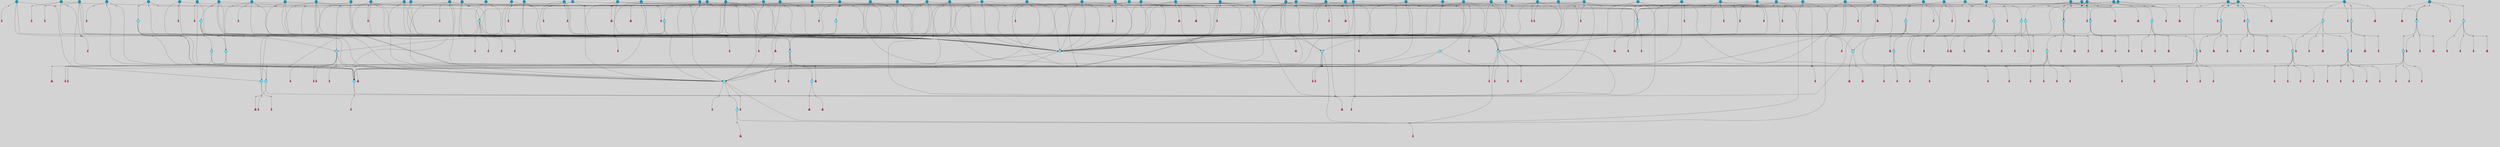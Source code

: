 // File exported with GEGELATI v1.3.1
// On the 2024-04-08 17:42:17
// With the File::TPGGraphDotExporter
digraph{
	graph[pad = "0.212, 0.055" bgcolor = lightgray]
	node[shape=circle style = filled label = ""]
		T7 [fillcolor="#66ddff"]
		T9 [fillcolor="#66ddff"]
		T11 [fillcolor="#66ddff"]
		T24 [fillcolor="#66ddff"]
		T59 [fillcolor="#66ddff"]
		T102 [fillcolor="#66ddff"]
		T111 [fillcolor="#66ddff"]
		T214 [fillcolor="#66ddff"]
		T258 [fillcolor="#66ddff"]
		T283 [fillcolor="#1199bb"]
		T320 [fillcolor="#66ddff"]
		T321 [fillcolor="#66ddff"]
		T322 [fillcolor="#66ddff"]
		T323 [fillcolor="#66ddff"]
		T324 [fillcolor="#66ddff"]
		T325 [fillcolor="#66ddff"]
		T326 [fillcolor="#66ddff"]
		T327 [fillcolor="#1199bb"]
		T407 [fillcolor="#66ddff"]
		T20 [fillcolor="#1199bb"]
		T429 [fillcolor="#66ddff"]
		T440 [fillcolor="#66ddff"]
		T466 [fillcolor="#1199bb"]
		T487 [fillcolor="#66ddff"]
		T488 [fillcolor="#1199bb"]
		T540 [fillcolor="#66ddff"]
		T556 [fillcolor="#66ddff"]
		T581 [fillcolor="#1199bb"]
		T599 [fillcolor="#1199bb"]
		T603 [fillcolor="#1199bb"]
		T622 [fillcolor="#1199bb"]
		T550 [fillcolor="#1199bb"]
		T623 [fillcolor="#66ddff"]
		T624 [fillcolor="#66ddff"]
		T625 [fillcolor="#66ddff"]
		T653 [fillcolor="#1199bb"]
		T655 [fillcolor="#1199bb"]
		T657 [fillcolor="#1199bb"]
		T681 [fillcolor="#1199bb"]
		T697 [fillcolor="#1199bb"]
		T699 [fillcolor="#1199bb"]
		T700 [fillcolor="#1199bb"]
		T715 [fillcolor="#1199bb"]
		T716 [fillcolor="#66ddff"]
		T717 [fillcolor="#66ddff"]
		T718 [fillcolor="#66ddff"]
		T719 [fillcolor="#1199bb"]
		T720 [fillcolor="#66ddff"]
		T249 [fillcolor="#66ddff"]
		T721 [fillcolor="#66ddff"]
		T725 [fillcolor="#66ddff"]
		T745 [fillcolor="#1199bb"]
		T747 [fillcolor="#1199bb"]
		T748 [fillcolor="#1199bb"]
		T749 [fillcolor="#1199bb"]
		T750 [fillcolor="#1199bb"]
		T751 [fillcolor="#1199bb"]
		T752 [fillcolor="#1199bb"]
		T757 [fillcolor="#1199bb"]
		T758 [fillcolor="#1199bb"]
		T762 [fillcolor="#1199bb"]
		T764 [fillcolor="#1199bb"]
		T782 [fillcolor="#1199bb"]
		T783 [fillcolor="#1199bb"]
		T784 [fillcolor="#66ddff"]
		T785 [fillcolor="#1199bb"]
		T786 [fillcolor="#1199bb"]
		T787 [fillcolor="#1199bb"]
		T788 [fillcolor="#66ddff"]
		T789 [fillcolor="#66ddff"]
		T790 [fillcolor="#66ddff"]
		T791 [fillcolor="#1199bb"]
		T792 [fillcolor="#66ddff"]
		T793 [fillcolor="#66ddff"]
		T794 [fillcolor="#66ddff"]
		T795 [fillcolor="#1199bb"]
		T796 [fillcolor="#1199bb"]
		T797 [fillcolor="#1199bb"]
		T798 [fillcolor="#1199bb"]
		T800 [fillcolor="#1199bb"]
		T801 [fillcolor="#1199bb"]
		T802 [fillcolor="#1199bb"]
		T804 [fillcolor="#1199bb"]
		T805 [fillcolor="#1199bb"]
		T806 [fillcolor="#66ddff"]
		T807 [fillcolor="#1199bb"]
		T808 [fillcolor="#1199bb"]
		T809 [fillcolor="#1199bb"]
		T810 [fillcolor="#1199bb"]
		T811 [fillcolor="#1199bb"]
		T813 [fillcolor="#1199bb"]
		T814 [fillcolor="#1199bb"]
		T815 [fillcolor="#1199bb"]
		T817 [fillcolor="#1199bb"]
		T818 [fillcolor="#1199bb"]
		T819 [fillcolor="#1199bb"]
		T821 [fillcolor="#1199bb"]
		T822 [fillcolor="#1199bb"]
		T823 [fillcolor="#1199bb"]
		T824 [fillcolor="#1199bb"]
		T825 [fillcolor="#1199bb"]
		T827 [fillcolor="#1199bb"]
		T828 [fillcolor="#1199bb"]
		T829 [fillcolor="#1199bb"]
		T830 [fillcolor="#1199bb"]
		T831 [fillcolor="#1199bb"]
		T832 [fillcolor="#1199bb"]
		T833 [fillcolor="#1199bb"]
		T834 [fillcolor="#1199bb"]
		T835 [fillcolor="#1199bb"]
		T836 [fillcolor="#1199bb"]
		T837 [fillcolor="#1199bb"]
		T838 [fillcolor="#1199bb"]
		T839 [fillcolor="#1199bb"]
		T840 [fillcolor="#1199bb"]
		T841 [fillcolor="#1199bb"]
		T842 [fillcolor="#1199bb"]
		T843 [fillcolor="#1199bb"]
		P9306 [fillcolor="#cccccc" shape=point] //-3|
		I9306 [shape=box style=invis label="1|6&2|7#0|7&#92;n10|2&0|7#1|3&#92;n9|6&2|7#2|2&#92;n5|3&0|7#0|7&#92;n1|6&2|3#0|0&#92;n2|3&2|3#2|2&#92;n5|1&2|6#0|6&#92;n"]
		P9306 -> I9306[style=invis]
		A6231 [fillcolor="#ff3366" shape=box margin=0.03 width=0 height=0 label="7"]
		T7 -> P9306 -> A6231
		P9307 [fillcolor="#cccccc" shape=point] //5|
		I9307 [shape=box style=invis label="0|5&2|3#0|1&#92;n0|6&2|1#2|4&#92;n6|2&2|6#0|7&#92;n7|4&0|3#0|1&#92;n5|4&0|7#1|6&#92;n9|1&0|5#2|2&#92;n6|3&2|3#1|7&#92;n11|7&2|4#1|6&#92;n2|5&0|1#0|0&#92;n4|7&0|0#0|2&#92;n6|2&0|6#0|0&#92;n2|1&2|6#2|4&#92;n10|0&2|0#1|0&#92;n6|6&2|4#0|6&#92;n"]
		P9307 -> I9307[style=invis]
		A6232 [fillcolor="#ff3366" shape=box margin=0.03 width=0 height=0 label="8"]
		T7 -> P9307 -> A6232
		P9308 [fillcolor="#cccccc" shape=point] //-6|
		I9308 [shape=box style=invis label="11|1&0|7#2|0&#92;n10|4&0|1#1|0&#92;n4|3&2|4#2|1&#92;n0|5&2|0#0|0&#92;n6|1&0|0#0|3&#92;n8|2&2|0#0|4&#92;n11|4&2|0#1|6&#92;n7|0&2|6#2|3&#92;n5|3&2|6#2|0&#92;n2|0&2|0#0|4&#92;n"]
		P9308 -> I9308[style=invis]
		A6233 [fillcolor="#ff3366" shape=box margin=0.03 width=0 height=0 label="9"]
		T9 -> P9308 -> A6233
		P9309 [fillcolor="#cccccc" shape=point] //2|
		I9309 [shape=box style=invis label="6|3&2|7#1|4&#92;n8|6&0|0#2|5&#92;n2|1&0|2#0|3&#92;n8|7&0|6#0|4&#92;n2|1&2|0#0|1&#92;n0|0&2|2#2|3&#92;n6|6&0|7#2|1&#92;n6|1&0|7#2|6&#92;n5|4&2|7#0|4&#92;n0|3&0|4#2|0&#92;n11|0&2|0#2|5&#92;n4|5&2|5#2|4&#92;n5|7&0|6#0|4&#92;n9|7&2|5#0|3&#92;n5|4&2|1#0|3&#92;n5|3&0|1#1|7&#92;n0|4&0|3#2|5&#92;n"]
		P9309 -> I9309[style=invis]
		A6234 [fillcolor="#ff3366" shape=box margin=0.03 width=0 height=0 label="10"]
		T9 -> P9309 -> A6234
		P9310 [fillcolor="#cccccc" shape=point] //6|
		I9310 [shape=box style=invis label="3|0&2|7#2|2&#92;n3|2&0|4#2|5&#92;n5|1&0|2#1|0&#92;n8|7&0|1#2|0&#92;n8|5&0|3#0|6&#92;n0|2&0|2#2|3&#92;n1|5&2|5#0|5&#92;n5|6&0|6#0|7&#92;n6|7&0|0#2|6&#92;n1|2&2|3#0|0&#92;n7|7&2|3#0|4&#92;n0|7&2|7#0|6&#92;n1|0&2|2#2|7&#92;n4|4&0|1#0|0&#92;n"]
		P9310 -> I9310[style=invis]
		A6235 [fillcolor="#ff3366" shape=box margin=0.03 width=0 height=0 label="11"]
		T11 -> P9310 -> A6235
		P9311 [fillcolor="#cccccc" shape=point] //-4|
		I9311 [shape=box style=invis label="4|1&0|4#2|6&#92;n1|2&2|2#2|0&#92;n1|2&2|0#0|6&#92;n8|4&2|3#2|5&#92;n5|5&2|1#1|0&#92;n"]
		P9311 -> I9311[style=invis]
		A6236 [fillcolor="#ff3366" shape=box margin=0.03 width=0 height=0 label="12"]
		T11 -> P9311 -> A6236
		P9312 [fillcolor="#cccccc" shape=point] //1|
		I9312 [shape=box style=invis label="5|1&0|6#2|7&#92;n2|4&0|4#2|2&#92;n0|6&0|5#0|4&#92;n10|6&2|5#1|6&#92;n9|3&0|1#1|7&#92;n10|3&2|2#1|0&#92;n5|0&0|0#2|1&#92;n11|3&2|3#1|5&#92;n10|3&0|1#1|0&#92;n2|4&0|1#0|1&#92;n0|2&0|3#2|4&#92;n9|2&2|1#2|5&#92;n11|7&2|6#2|6&#92;n"]
		P9312 -> I9312[style=invis]
		T24 -> P9312 -> T7
		P9313 [fillcolor="#cccccc" shape=point] //5|
		I9313 [shape=box style=invis label="3|0&2|0#0|1&#92;n3|0&0|7#0|1&#92;n5|3&0|2#2|6&#92;n4|4&2|4#2|6&#92;n11|2&0|7#1|6&#92;n2|7&2|2#2|5&#92;n9|3&2|6#2|7&#92;n7|7&0|0#0|4&#92;n6|1&2|4#2|3&#92;n5|4&2|0#1|6&#92;n1|3&0|7#0|4&#92;n"]
		P9313 -> I9313[style=invis]
		A6237 [fillcolor="#ff3366" shape=box margin=0.03 width=0 height=0 label="7"]
		T24 -> P9313 -> A6237
		P9314 [fillcolor="#cccccc" shape=point] //-2|
		I9314 [shape=box style=invis label="4|1&0|4#0|3&#92;n4|2&0|5#2|0&#92;n5|5&2|6#0|5&#92;n1|4&0|1#0|2&#92;n6|3&2|7#1|5&#92;n0|4&2|0#0|3&#92;n8|5&2|5#1|2&#92;n10|7&2|7#1|1&#92;n3|4&0|0#2|1&#92;n3|6&2|5#2|5&#92;n8|3&0|1#0|7&#92;n10|0&2|7#1|3&#92;n4|1&2|4#0|1&#92;n9|3&2|0#0|4&#92;n3|6&2|0#0|4&#92;n1|2&0|6#2|1&#92;n4|0&2|1#2|2&#92;n"]
		P9314 -> I9314[style=invis]
		A6238 [fillcolor="#ff3366" shape=box margin=0.03 width=0 height=0 label="14"]
		T24 -> P9314 -> A6238
		P9315 [fillcolor="#cccccc" shape=point] //8|
		I9315 [shape=box style=invis label="9|0&0|1#2|0&#92;n10|1&2|5#1|4&#92;n8|2&2|6#0|4&#92;n4|5&0|3#0|1&#92;n2|4&2|5#2|3&#92;n4|2&2|2#0|2&#92;n7|5&0|2#0|0&#92;n8|2&2|1#1|3&#92;n8|7&0|7#2|1&#92;n1|1&0|0#0|7&#92;n5|6&2|5#1|0&#92;n6|3&2|5#0|0&#92;n11|4&0|3#2|6&#92;n1|2&2|4#0|7&#92;n5|6&0|1#2|0&#92;n11|3&0|2#0|7&#92;n"]
		P9315 -> I9315[style=invis]
		A6239 [fillcolor="#ff3366" shape=box margin=0.03 width=0 height=0 label="6"]
		T59 -> P9315 -> A6239
		T59 -> P9313
		T59 -> P9308
		T59 -> P9313
		P9316 [fillcolor="#cccccc" shape=point] //7|
		I9316 [shape=box style=invis label="3|3&2|7#0|4&#92;n4|3&2|6#0|3&#92;n8|4&0|6#1|2&#92;n5|6&2|3#0|4&#92;n0|7&2|1#0|5&#92;n8|7&2|2#2|5&#92;n9|1&0|0#1|0&#92;n10|1&2|1#1|4&#92;n10|5&0|6#1|7&#92;n5|2&2|3#0|4&#92;n2|0&2|6#2|7&#92;n1|7&0|1#0|7&#92;n"]
		P9316 -> I9316[style=invis]
		A6240 [fillcolor="#ff3366" shape=box margin=0.03 width=0 height=0 label="2"]
		T102 -> P9316 -> A6240
		P9317 [fillcolor="#cccccc" shape=point] //-8|
		I9317 [shape=box style=invis label="7|5&0|4#2|4&#92;n"]
		P9317 -> I9317[style=invis]
		A6241 [fillcolor="#ff3366" shape=box margin=0.03 width=0 height=0 label="3"]
		T102 -> P9317 -> A6241
		P9318 [fillcolor="#cccccc" shape=point] //8|
		I9318 [shape=box style=invis label="7|0&0|2#1|4&#92;n8|1&2|3#0|5&#92;n0|6&0|5#0|5&#92;n3|7&2|1#0|6&#92;n9|4&2|7#1|6&#92;n1|7&2|5#2|2&#92;n8|5&2|0#0|3&#92;n0|2&0|2#0|0&#92;n3|5&0|2#0|3&#92;n"]
		P9318 -> I9318[style=invis]
		A6242 [fillcolor="#ff3366" shape=box margin=0.03 width=0 height=0 label="5"]
		T102 -> P9318 -> A6242
		P9319 [fillcolor="#cccccc" shape=point] //-5|
		I9319 [shape=box style=invis label="0|0&2|3#0|2&#92;n10|5&0|6#1|3&#92;n7|3&0|6#2|3&#92;n3|4&0|6#0|6&#92;n10|5&0|2#1|1&#92;n5|0&0|1#0|3&#92;n6|6&2|5#1|5&#92;n7|4&0|2#1|7&#92;n5|7&0|1#2|5&#92;n1|5&0|0#0|3&#92;n7|5&2|1#2|6&#92;n9|0&0|2#0|0&#92;n4|0&2|4#0|0&#92;n4|6&0|0#2|3&#92;n3|1&0|6#2|5&#92;n7|7&2|1#2|3&#92;n9|4&2|2#0|6&#92;n"]
		P9319 -> I9319[style=invis]
		T111 -> P9319 -> T9
		P9320 [fillcolor="#cccccc" shape=point] //7|
		I9320 [shape=box style=invis label="7|4&2|1#2|0&#92;n4|1&2|4#2|3&#92;n5|0&2|0#2|2&#92;n6|1&2|4#2|6&#92;n"]
		P9320 -> I9320[style=invis]
		A6243 [fillcolor="#ff3366" shape=box margin=0.03 width=0 height=0 label="9"]
		T111 -> P9320 -> A6243
		P9321 [fillcolor="#cccccc" shape=point] //2|
		I9321 [shape=box style=invis label="3|0&2|0#0|1&#92;n11|2&0|7#1|6&#92;n8|7&2|4#0|5&#92;n5|3&0|2#2|6&#92;n4|4&2|4#2|6&#92;n3|0&0|7#0|1&#92;n2|7&2|2#2|5&#92;n9|3&2|6#2|7&#92;n7|7&0|0#0|4&#92;n6|1&2|4#1|3&#92;n5|4&2|0#1|6&#92;n1|3&0|7#0|4&#92;n"]
		P9321 -> I9321[style=invis]
		A6244 [fillcolor="#ff3366" shape=box margin=0.03 width=0 height=0 label="7"]
		T111 -> P9321 -> A6244
		T111 -> P9308
		P9322 [fillcolor="#cccccc" shape=point] //6|
		I9322 [shape=box style=invis label="9|4&2|7#0|6&#92;n8|4&0|1#1|0&#92;n1|3&0|0#2|1&#92;n2|4&0|6#2|2&#92;n5|1&2|5#0|7&#92;n3|0&0|3#2|6&#92;n2|2&2|6#0|2&#92;n8|4&0|4#2|2&#92;n5|1&2|4#0|3&#92;n9|4&0|6#0|6&#92;n5|0&2|2#1|5&#92;n11|7&0|0#1|1&#92;n0|4&0|3#0|3&#92;n7|7&2|4#2|5&#92;n1|5&0|1#2|1&#92;n"]
		P9322 -> I9322[style=invis]
		A6245 [fillcolor="#ff3366" shape=box margin=0.03 width=0 height=0 label="1"]
		T214 -> P9322 -> A6245
		P9323 [fillcolor="#cccccc" shape=point] //5|
		I9323 [shape=box style=invis label="9|4&2|3#1|3&#92;n0|4&2|4#0|5&#92;n6|1&2|6#2|5&#92;n4|0&0|5#2|0&#92;n"]
		P9323 -> I9323[style=invis]
		A6246 [fillcolor="#ff3366" shape=box margin=0.03 width=0 height=0 label="7"]
		T214 -> P9323 -> A6246
		P9324 [fillcolor="#cccccc" shape=point] //8|
		I9324 [shape=box style=invis label="9|0&0|1#2|0&#92;n10|1&2|5#1|4&#92;n8|2&2|6#0|4&#92;n2|4&2|5#2|3&#92;n4|2&2|2#0|2&#92;n7|5&0|2#0|0&#92;n8|2&2|1#1|3&#92;n8|7&0|7#2|1&#92;n1|1&0|0#0|7&#92;n5|6&2|5#1|0&#92;n6|6&2|5#0|0&#92;n11|4&0|3#2|6&#92;n4|2&2|4#0|7&#92;n5|6&0|1#2|0&#92;n11|3&0|2#0|7&#92;n"]
		P9324 -> I9324[style=invis]
		A6247 [fillcolor="#ff3366" shape=box margin=0.03 width=0 height=0 label="6"]
		T214 -> P9324 -> A6247
		P9325 [fillcolor="#cccccc" shape=point] //10|
		I9325 [shape=box style=invis label="4|5&2|7#2|1&#92;n1|7&2|3#0|6&#92;n3|5&2|2#0|3&#92;n10|3&0|7#1|4&#92;n7|1&0|4#2|6&#92;n10|2&0|3#1|7&#92;n9|5&2|0#0|4&#92;n4|0&0|3#2|7&#92;n11|4&2|6#1|2&#92;n5|4&2|7#0|2&#92;n2|6&2|4#0|0&#92;n6|5&0|7#2|1&#92;n5|3&2|3#1|6&#92;n10|7&2|0#1|2&#92;n"]
		P9325 -> I9325[style=invis]
		A6248 [fillcolor="#ff3366" shape=box margin=0.03 width=0 height=0 label="5"]
		T214 -> P9325 -> A6248
		P9326 [fillcolor="#cccccc" shape=point] //5|
		I9326 [shape=box style=invis label="3|0&2|0#0|1&#92;n3|0&0|7#0|1&#92;n5|3&0|2#2|6&#92;n4|4&2|4#2|6&#92;n11|2&0|7#1|6&#92;n2|7&2|2#2|5&#92;n9|3&2|6#2|7&#92;n7|7&0|0#0|4&#92;n6|1&2|4#2|3&#92;n5|4&2|0#1|6&#92;n1|3&0|7#0|4&#92;n"]
		P9326 -> I9326[style=invis]
		A6249 [fillcolor="#ff3366" shape=box margin=0.03 width=0 height=0 label="7"]
		T214 -> P9326 -> A6249
		P9327 [fillcolor="#cccccc" shape=point] //2|
		I9327 [shape=box style=invis label="9|1&2|3#0|1&#92;n5|3&2|4#2|7&#92;n11|0&2|3#0|4&#92;n7|0&2|4#0|4&#92;n5|2&2|0#2|4&#92;n7|3&0|7#0|5&#92;n"]
		P9327 -> I9327[style=invis]
		A6250 [fillcolor="#ff3366" shape=box margin=0.03 width=0 height=0 label="2"]
		T258 -> P9327 -> A6250
		T258 -> P9308
		P9328 [fillcolor="#cccccc" shape=point] //-5|
		I9328 [shape=box style=invis label="8|7&0|3#0|3&#92;n6|4&2|1#0|5&#92;n2|2&2|6#2|0&#92;n4|7&2|0#2|3&#92;n10|5&2|1#1|5&#92;n2|0&0|7#2|0&#92;n5|3&2|2#2|0&#92;n6|7&0|0#1|0&#92;n"]
		P9328 -> I9328[style=invis]
		A6251 [fillcolor="#ff3366" shape=box margin=0.03 width=0 height=0 label="1"]
		T258 -> P9328 -> A6251
		P9329 [fillcolor="#cccccc" shape=point] //2|
		I9329 [shape=box style=invis label="4|1&0|4#2|6&#92;n5|5&2|1#1|0&#92;n1|0&2|0#0|6&#92;n8|4&2|3#2|5&#92;n"]
		P9329 -> I9329[style=invis]
		T258 -> P9329 -> T11
		P9330 [fillcolor="#cccccc" shape=point] //5|
		I9330 [shape=box style=invis label="1|6&2|7#0|7&#92;n9|2&2|7#2|2&#92;n10|2&0|7#1|3&#92;n5|3&0|7#0|7&#92;n7|0&2|7#2|2&#92;n1|6&2|3#0|0&#92;n2|3&2|3#2|2&#92;n"]
		P9330 -> I9330[style=invis]
		A6252 [fillcolor="#ff3366" shape=box margin=0.03 width=0 height=0 label="7"]
		T258 -> P9330 -> A6252
		P9331 [fillcolor="#cccccc" shape=point] //-10|
		I9331 [shape=box style=invis label="11|0&0|6#2|7&#92;n4|1&2|1#2|5&#92;n4|6&2|3#0|3&#92;n0|2&2|3#2|3&#92;n0|6&0|5#0|4&#92;n3|5&0|3#0|7&#92;n5|3&2|5#0|2&#92;n11|3&0|7#1|1&#92;n10|3&2|2#1|5&#92;n0|7&2|6#2|6&#92;n9|3&0|1#1|7&#92;n2|4&0|1#0|1&#92;n"]
		P9331 -> I9331[style=invis]
		T283 -> P9331 -> T7
		P9332 [fillcolor="#cccccc" shape=point] //3|
		I9332 [shape=box style=invis label="7|2&0|2#2|4&#92;n0|4&0|6#2|7&#92;n9|0&0|1#2|2&#92;n8|6&0|0#1|0&#92;n"]
		P9332 -> I9332[style=invis]
		A6253 [fillcolor="#ff3366" shape=box margin=0.03 width=0 height=0 label="3"]
		T283 -> P9332 -> A6253
		P9333 [fillcolor="#cccccc" shape=point] //1|
		I9333 [shape=box style=invis label="0|4&0|1#0|1&#92;n10|5&2|5#1|6&#92;n7|7&2|5#2|2&#92;n9|5&0|7#2|7&#92;n8|4&0|3#2|7&#92;n11|0&2|3#0|5&#92;n7|0&0|0#0|1&#92;n4|2&0|4#0|5&#92;n5|1&0|6#2|7&#92;n11|3&0|7#1|3&#92;n"]
		P9333 -> I9333[style=invis]
		T283 -> P9333 -> T7
		P9334 [fillcolor="#cccccc" shape=point] //-4|
		I9334 [shape=box style=invis label="4|1&0|4#2|6&#92;n1|2&2|2#2|0&#92;n1|2&2|0#0|6&#92;n8|4&2|3#2|5&#92;n5|5&2|1#1|0&#92;n"]
		P9334 -> I9334[style=invis]
		A6254 [fillcolor="#ff3366" shape=box margin=0.03 width=0 height=0 label="12"]
		T320 -> P9334 -> A6254
		P9335 [fillcolor="#cccccc" shape=point] //-9|
		I9335 [shape=box style=invis label="2|0&2|0#2|1&#92;n4|4&2|4#2|6&#92;n9|1&0|3#1|7&#92;n5|3&0|2#2|6&#92;n2|7&2|2#2|5&#92;n5|4&2|0#1|6&#92;n3|0&0|7#0|1&#92;n1|3&0|7#0|4&#92;n11|6&2|2#0|7&#92;n7|7&0|0#0|4&#92;n11|0&0|7#1|6&#92;n9|3&2|6#2|7&#92;n"]
		P9335 -> I9335[style=invis]
		A6255 [fillcolor="#ff3366" shape=box margin=0.03 width=0 height=0 label="7"]
		T321 -> P9335 -> A6255
		P9336 [fillcolor="#cccccc" shape=point] //6|
		I9336 [shape=box style=invis label="3|0&2|7#2|2&#92;n3|2&0|4#2|5&#92;n5|1&0|2#1|0&#92;n8|7&0|1#2|0&#92;n8|5&0|3#0|6&#92;n0|2&0|2#2|3&#92;n1|5&2|5#0|5&#92;n5|6&0|6#0|7&#92;n6|7&0|0#2|6&#92;n1|2&2|3#0|0&#92;n7|7&2|3#0|4&#92;n0|7&2|7#0|6&#92;n1|0&2|2#2|7&#92;n4|4&0|1#0|0&#92;n"]
		P9336 -> I9336[style=invis]
		A6256 [fillcolor="#ff3366" shape=box margin=0.03 width=0 height=0 label="11"]
		T320 -> P9336 -> A6256
		P9337 [fillcolor="#cccccc" shape=point] //2|
		I9337 [shape=box style=invis label="4|1&0|4#2|6&#92;n5|5&2|1#1|0&#92;n1|0&2|0#0|6&#92;n8|4&2|3#2|5&#92;n"]
		P9337 -> I9337[style=invis]
		T321 -> P9337 -> T320
		P9338 [fillcolor="#cccccc" shape=point] //-3|
		I9338 [shape=box style=invis label="4|5&0|0#0|0&#92;n4|7&0|0#0|2&#92;n0|6&2|1#2|4&#92;n9|1&0|5#2|2&#92;n10|0&2|0#1|0&#92;n6|6&2|4#0|6&#92;n2|5&0|1#0|0&#92;n6|3&2|3#1|7&#92;n11|7&2|4#1|6&#92;n6|2&2|6#0|1&#92;n6|2&0|0#0|0&#92;n9|1&2|6#2|4&#92;n10|4&0|3#1|1&#92;n5|4&2|7#1|6&#92;n"]
		P9338 -> I9338[style=invis]
		T323 -> P9338 -> T321
		P9339 [fillcolor="#cccccc" shape=point] //5|
		I9339 [shape=box style=invis label="0|5&2|3#0|1&#92;n0|6&2|1#2|4&#92;n6|2&2|6#0|7&#92;n7|4&0|3#0|1&#92;n5|4&0|7#1|6&#92;n9|1&0|5#2|2&#92;n6|3&2|3#1|7&#92;n11|7&2|4#1|6&#92;n2|5&0|1#0|0&#92;n4|7&0|0#0|2&#92;n6|2&0|6#0|0&#92;n2|1&2|6#2|4&#92;n10|0&2|0#1|0&#92;n6|6&2|4#0|6&#92;n"]
		P9339 -> I9339[style=invis]
		A6257 [fillcolor="#ff3366" shape=box margin=0.03 width=0 height=0 label="8"]
		T322 -> P9339 -> A6257
		P9340 [fillcolor="#cccccc" shape=point] //8|
		I9340 [shape=box style=invis label="9|7&0|5#2|5&#92;n3|3&2|3#0|2&#92;n9|5&2|2#1|0&#92;n2|3&0|6#0|3&#92;n4|4&2|5#2|7&#92;n11|3&2|0#1|5&#92;n6|6&2|1#2|2&#92;n4|6&0|1#2|2&#92;n2|5&2|7#2|2&#92;n7|7&2|2#2|3&#92;n6|5&0|3#2|6&#92;n6|7&0|6#0|2&#92;n"]
		P9340 -> I9340[style=invis]
		A6258 [fillcolor="#ff3366" shape=box margin=0.03 width=0 height=0 label="14"]
		T321 -> P9340 -> A6258
		P9341 [fillcolor="#cccccc" shape=point] //-3|
		I9341 [shape=box style=invis label="1|6&2|7#0|7&#92;n10|2&0|7#1|3&#92;n9|6&2|7#2|2&#92;n5|3&0|7#0|7&#92;n1|6&2|3#0|0&#92;n2|3&2|3#2|2&#92;n5|1&2|6#0|6&#92;n"]
		P9341 -> I9341[style=invis]
		A6259 [fillcolor="#ff3366" shape=box margin=0.03 width=0 height=0 label="7"]
		T322 -> P9341 -> A6259
		P9342 [fillcolor="#cccccc" shape=point] //-8|
		I9342 [shape=box style=invis label="7|5&0|4#2|4&#92;n"]
		P9342 -> I9342[style=invis]
		A6260 [fillcolor="#ff3366" shape=box margin=0.03 width=0 height=0 label="3"]
		T321 -> P9342 -> A6260
		P9343 [fillcolor="#cccccc" shape=point] //4|
		I9343 [shape=box style=invis label="4|3&0|6#0|3&#92;n5|7&2|3#2|2&#92;n5|6&0|7#1|2&#92;n1|4&2|6#0|3&#92;n8|4&2|1#2|5&#92;n9|5&2|4#1|4&#92;n2|4&0|5#0|7&#92;n10|0&0|6#1|3&#92;n3|0&0|6#0|2&#92;n2|7&2|7#2|6&#92;n5|2&0|5#1|5&#92;n10|4&2|5#1|7&#92;n4|0&0|4#2|4&#92;n11|1&0|4#2|6&#92;n10|6&2|0#1|4&#92;n9|7&0|3#1|4&#92;n4|5&2|7#0|6&#92;n11|5&2|6#2|3&#92;n0|3&0|5#0|1&#92;n"]
		P9343 -> I9343[style=invis]
		A6261 [fillcolor="#ff3366" shape=box margin=0.03 width=0 height=0 label="13"]
		T321 -> P9343 -> A6261
		P9344 [fillcolor="#cccccc" shape=point] //1|
		I9344 [shape=box style=invis label="0|4&0|1#0|1&#92;n10|5&2|5#1|6&#92;n7|7&2|5#2|2&#92;n9|5&0|7#2|7&#92;n8|4&0|3#2|7&#92;n11|0&2|3#0|5&#92;n7|0&0|0#0|1&#92;n4|2&0|4#0|5&#92;n5|1&0|6#2|7&#92;n11|3&0|7#1|3&#92;n"]
		P9344 -> I9344[style=invis]
		T323 -> P9344 -> T322
		P9345 [fillcolor="#cccccc" shape=point] //4|
		I9345 [shape=box style=invis label="4|3&0|6#0|3&#92;n5|7&2|3#2|2&#92;n5|6&0|7#1|2&#92;n1|4&2|6#0|3&#92;n8|4&2|1#2|5&#92;n9|5&2|4#1|4&#92;n2|4&0|5#0|7&#92;n10|0&0|6#1|3&#92;n3|0&0|6#0|2&#92;n2|7&2|7#2|6&#92;n5|2&0|5#1|5&#92;n10|4&2|5#1|7&#92;n4|0&0|4#2|4&#92;n11|1&0|4#2|6&#92;n10|6&2|0#1|4&#92;n9|7&0|3#1|4&#92;n4|5&2|7#0|6&#92;n11|5&2|6#2|3&#92;n0|3&0|5#0|1&#92;n"]
		P9345 -> I9345[style=invis]
		A6262 [fillcolor="#ff3366" shape=box margin=0.03 width=0 height=0 label="13"]
		T323 -> P9345 -> A6262
		P9346 [fillcolor="#cccccc" shape=point] //-9|
		I9346 [shape=box style=invis label="2|0&2|0#2|1&#92;n4|4&2|4#2|6&#92;n9|1&0|3#1|7&#92;n5|3&0|2#2|6&#92;n2|7&2|2#2|5&#92;n5|4&2|0#1|6&#92;n3|0&0|7#0|1&#92;n1|3&0|7#0|4&#92;n11|6&2|2#0|7&#92;n7|7&0|0#0|4&#92;n11|0&0|7#1|6&#92;n9|3&2|6#2|7&#92;n"]
		P9346 -> I9346[style=invis]
		A6263 [fillcolor="#ff3366" shape=box margin=0.03 width=0 height=0 label="7"]
		T325 -> P9346 -> A6263
		P9347 [fillcolor="#cccccc" shape=point] //-4|
		I9347 [shape=box style=invis label="4|1&0|4#2|6&#92;n1|2&2|2#2|0&#92;n1|2&2|0#0|6&#92;n8|4&2|3#2|5&#92;n5|5&2|1#1|0&#92;n"]
		P9347 -> I9347[style=invis]
		A6264 [fillcolor="#ff3366" shape=box margin=0.03 width=0 height=0 label="12"]
		T324 -> P9347 -> A6264
		P9348 [fillcolor="#cccccc" shape=point] //6|
		I9348 [shape=box style=invis label="3|0&2|7#2|2&#92;n3|2&0|4#2|5&#92;n5|1&0|2#1|0&#92;n8|7&0|1#2|0&#92;n8|5&0|3#0|6&#92;n0|2&0|2#2|3&#92;n1|5&2|5#0|5&#92;n5|6&0|6#0|7&#92;n6|7&0|0#2|6&#92;n1|2&2|3#0|0&#92;n7|7&2|3#0|4&#92;n0|7&2|7#0|6&#92;n1|0&2|2#2|7&#92;n4|4&0|1#0|0&#92;n"]
		P9348 -> I9348[style=invis]
		A6265 [fillcolor="#ff3366" shape=box margin=0.03 width=0 height=0 label="11"]
		T324 -> P9348 -> A6265
		P9349 [fillcolor="#cccccc" shape=point] //2|
		I9349 [shape=box style=invis label="4|1&0|4#2|6&#92;n5|5&2|1#1|0&#92;n1|0&2|0#0|6&#92;n8|4&2|3#2|5&#92;n"]
		P9349 -> I9349[style=invis]
		T325 -> P9349 -> T324
		P9350 [fillcolor="#cccccc" shape=point] //4|
		I9350 [shape=box style=invis label="4|3&0|6#0|3&#92;n5|7&2|3#2|2&#92;n5|6&0|7#1|2&#92;n1|4&2|6#0|3&#92;n8|4&2|1#2|5&#92;n9|5&2|4#1|4&#92;n2|4&0|5#0|7&#92;n10|0&0|6#1|3&#92;n3|0&0|6#0|2&#92;n2|7&2|7#2|6&#92;n5|2&0|5#1|5&#92;n10|4&2|5#1|7&#92;n4|0&0|4#2|4&#92;n11|1&0|4#2|6&#92;n10|6&2|0#1|4&#92;n9|7&0|3#1|4&#92;n4|5&2|7#0|6&#92;n11|5&2|6#2|3&#92;n0|3&0|5#0|1&#92;n"]
		P9350 -> I9350[style=invis]
		A6266 [fillcolor="#ff3366" shape=box margin=0.03 width=0 height=0 label="13"]
		T325 -> P9350 -> A6266
		P9351 [fillcolor="#cccccc" shape=point] //-3|
		I9351 [shape=box style=invis label="4|5&0|0#0|0&#92;n4|7&0|0#0|2&#92;n0|6&2|1#2|4&#92;n9|1&0|5#2|2&#92;n10|0&2|0#1|0&#92;n6|6&2|4#0|6&#92;n2|5&0|1#0|0&#92;n6|3&2|3#1|7&#92;n11|7&2|4#1|6&#92;n6|2&2|6#0|1&#92;n6|2&0|0#0|0&#92;n9|1&2|6#2|4&#92;n10|4&0|3#1|1&#92;n5|4&2|7#1|6&#92;n"]
		P9351 -> I9351[style=invis]
		T327 -> P9351 -> T325
		P9352 [fillcolor="#cccccc" shape=point] //5|
		I9352 [shape=box style=invis label="0|5&2|3#0|1&#92;n0|6&2|1#2|4&#92;n6|2&2|6#0|7&#92;n7|4&0|3#0|1&#92;n5|4&0|7#1|6&#92;n9|1&0|5#2|2&#92;n6|3&2|3#1|7&#92;n11|7&2|4#1|6&#92;n2|5&0|1#0|0&#92;n4|7&0|0#0|2&#92;n6|2&0|6#0|0&#92;n2|1&2|6#2|4&#92;n10|0&2|0#1|0&#92;n6|6&2|4#0|6&#92;n"]
		P9352 -> I9352[style=invis]
		A6267 [fillcolor="#ff3366" shape=box margin=0.03 width=0 height=0 label="8"]
		T326 -> P9352 -> A6267
		P9353 [fillcolor="#cccccc" shape=point] //-8|
		I9353 [shape=box style=invis label="7|5&0|4#2|4&#92;n"]
		P9353 -> I9353[style=invis]
		A6268 [fillcolor="#ff3366" shape=box margin=0.03 width=0 height=0 label="3"]
		T325 -> P9353 -> A6268
		P9354 [fillcolor="#cccccc" shape=point] //-3|
		I9354 [shape=box style=invis label="1|6&2|7#0|7&#92;n10|2&0|7#1|3&#92;n9|6&2|7#2|2&#92;n5|3&0|7#0|7&#92;n1|6&2|3#0|0&#92;n2|3&2|3#2|2&#92;n5|1&2|6#0|6&#92;n"]
		P9354 -> I9354[style=invis]
		A6269 [fillcolor="#ff3366" shape=box margin=0.03 width=0 height=0 label="7"]
		T326 -> P9354 -> A6269
		P9355 [fillcolor="#cccccc" shape=point] //8|
		I9355 [shape=box style=invis label="9|7&0|5#2|5&#92;n3|3&2|3#0|2&#92;n9|5&2|2#1|0&#92;n2|3&0|6#0|3&#92;n4|4&2|5#2|7&#92;n11|3&2|0#1|5&#92;n6|6&2|1#2|2&#92;n4|6&0|1#2|2&#92;n2|5&2|7#2|2&#92;n7|7&2|2#2|3&#92;n6|5&0|3#2|6&#92;n6|7&0|6#0|2&#92;n"]
		P9355 -> I9355[style=invis]
		A6270 [fillcolor="#ff3366" shape=box margin=0.03 width=0 height=0 label="14"]
		T325 -> P9355 -> A6270
		P9356 [fillcolor="#cccccc" shape=point] //1|
		I9356 [shape=box style=invis label="0|4&0|1#0|1&#92;n10|5&2|5#1|6&#92;n7|7&2|5#2|2&#92;n9|5&0|7#2|7&#92;n8|4&0|3#2|7&#92;n11|0&2|3#0|5&#92;n7|0&0|0#0|1&#92;n4|2&0|4#0|5&#92;n5|1&0|6#2|7&#92;n11|3&0|7#1|3&#92;n"]
		P9356 -> I9356[style=invis]
		T327 -> P9356 -> T326
		P9357 [fillcolor="#cccccc" shape=point] //4|
		I9357 [shape=box style=invis label="4|3&0|6#0|3&#92;n5|7&2|3#2|2&#92;n5|6&0|7#1|2&#92;n1|4&2|6#0|3&#92;n8|4&2|1#2|5&#92;n9|5&2|4#1|4&#92;n2|4&0|5#0|7&#92;n10|0&0|6#1|3&#92;n3|0&0|6#0|2&#92;n2|7&2|7#2|6&#92;n5|2&0|5#1|5&#92;n10|4&2|5#1|7&#92;n4|0&0|4#2|4&#92;n11|1&0|4#2|6&#92;n10|6&2|0#1|4&#92;n9|7&0|3#1|4&#92;n4|5&2|7#0|6&#92;n11|5&2|6#2|3&#92;n0|3&0|5#0|1&#92;n"]
		P9357 -> I9357[style=invis]
		A6271 [fillcolor="#ff3366" shape=box margin=0.03 width=0 height=0 label="13"]
		T327 -> P9357 -> A6271
		P9358 [fillcolor="#cccccc" shape=point] //-1|
		I9358 [shape=box style=invis label="0|5&2|2#0|0&#92;n11|3&2|3#1|3&#92;n8|5&2|2#1|7&#92;n10|0&0|6#1|2&#92;n9|1&2|5#0|3&#92;n8|0&2|4#2|6&#92;n6|7&0|2#0|3&#92;n9|2&0|7#0|1&#92;n6|2&0|2#2|1&#92;n"]
		P9358 -> I9358[style=invis]
		A6272 [fillcolor="#ff3366" shape=box margin=0.03 width=0 height=0 label="7"]
		T407 -> P9358 -> A6272
		P9359 [fillcolor="#cccccc" shape=point] //-3|
		I9359 [shape=box style=invis label="7|7&0|0#0|4&#92;n11|2&0|7#1|6&#92;n8|7&2|4#0|5&#92;n5|3&0|2#2|6&#92;n4|4&2|4#2|6&#92;n3|0&0|7#0|6&#92;n2|7&2|2#2|5&#92;n9|3&2|6#2|7&#92;n6|7&0|0#0|7&#92;n3|0&2|0#0|1&#92;n6|1&2|4#1|3&#92;n5|4&2|0#1|6&#92;n1|3&0|7#0|4&#92;n"]
		P9359 -> I9359[style=invis]
		T407 -> P9359 -> T59
		P9360 [fillcolor="#cccccc" shape=point] //-5|
		I9360 [shape=box style=invis label="5|3&0|7#0|7&#92;n9|2&2|7#2|2&#92;n1|6&2|7#0|7&#92;n7|6&2|4#0|5&#92;n10|3&0|2#1|1&#92;n9|2&0|7#1|3&#92;n1|6&0|3#0|1&#92;n4|0&0|2#2|2&#92;n7|0&2|7#2|2&#92;n5|1&2|6#0|3&#92;n2|3&2|3#2|2&#92;n"]
		P9360 -> I9360[style=invis]
		T407 -> P9360 -> T102
		P9361 [fillcolor="#cccccc" shape=point] //1|
		I9361 [shape=box style=invis label="9|3&2|0#0|4&#92;n4|2&0|5#2|0&#92;n10|7&2|7#1|1&#92;n6|3&2|6#1|5&#92;n8|3&2|5#1|2&#92;n4|0&2|1#2|2&#92;n4|1&0|4#0|3&#92;n3|6&2|5#2|5&#92;n8|3&0|1#0|7&#92;n4|0&2|4#0|1&#92;n3|4&0|0#2|1&#92;n3|2&0|7#2|1&#92;n1|4&0|1#0|2&#92;n"]
		P9361 -> I9361[style=invis]
		A6273 [fillcolor="#ff3366" shape=box margin=0.03 width=0 height=0 label="14"]
		T407 -> P9361 -> A6273
		P9362 [fillcolor="#cccccc" shape=point] //3|
		I9362 [shape=box style=invis label="5|4&2|7#0|4&#92;n0|4&0|3#2|5&#92;n8|6&0|0#2|5&#92;n2|1&0|2#0|3&#92;n9|7&0|6#0|4&#92;n0|0&2|2#2|3&#92;n6|6&0|7#2|1&#92;n6|1&0|7#2|6&#92;n0|3&0|4#2|0&#92;n11|0&2|0#2|5&#92;n4|5&2|5#2|4&#92;n5|3&0|1#1|7&#92;n9|7&2|2#0|3&#92;n5|4&2|1#0|3&#92;n5|0&0|6#0|4&#92;n0|0&0|1#2|0&#92;n"]
		P9362 -> I9362[style=invis]
		A6274 [fillcolor="#ff3366" shape=box margin=0.03 width=0 height=0 label="10"]
		T407 -> P9362 -> A6274
		P9363 [fillcolor="#cccccc" shape=point] //-2|
		I9363 [shape=box style=invis label="3|5&2|6#2|3&#92;n3|2&0|0#0|0&#92;n8|0&2|0#0|1&#92;n"]
		P9363 -> I9363[style=invis]
		A6275 [fillcolor="#ff3366" shape=box margin=0.03 width=0 height=0 label="3"]
		T20 -> P9363 -> A6275
		P9364 [fillcolor="#cccccc" shape=point] //5|
		I9364 [shape=box style=invis label="4|4&2|4#2|6&#92;n3|0&0|7#0|1&#92;n5|3&0|2#2|6&#92;n3|0&2|0#2|1&#92;n11|2&0|7#1|6&#92;n9|3&2|6#2|7&#92;n7|7&0|0#0|4&#92;n6|1&2|4#2|3&#92;n5|4&2|0#1|6&#92;n1|3&0|7#0|4&#92;n"]
		P9364 -> I9364[style=invis]
		T20 -> P9364 -> T407
		P9365 [fillcolor="#cccccc" shape=point] //4|
		I9365 [shape=box style=invis label="2|2&0|1#2|4&#92;n3|7&2|2#0|7&#92;n6|5&2|4#1|3&#92;n7|0&0|7#1|3&#92;n10|7&0|0#1|2&#92;n"]
		P9365 -> I9365[style=invis]
		T20 -> P9365 -> T111
		T20 -> P9313
		T20 -> P9308
		P9366 [fillcolor="#cccccc" shape=point] //4|
		I9366 [shape=box style=invis label="8|5&2|3#2|1&#92;n10|1&0|3#1|6&#92;n7|1&2|6#1|3&#92;n4|1&0|6#0|0&#92;n11|1&0|2#0|3&#92;n2|0&2|1#2|7&#92;n"]
		P9366 -> I9366[style=invis]
		A6276 [fillcolor="#ff3366" shape=box margin=0.03 width=0 height=0 label="2"]
		T429 -> P9366 -> A6276
		P9367 [fillcolor="#cccccc" shape=point] //1|
		I9367 [shape=box style=invis label="9|7&0|2#2|2&#92;n6|5&0|1#1|0&#92;n2|2&0|0#2|1&#92;n4|3&2|2#2|3&#92;n2|5&2|2#0|0&#92;n10|7&0|5#1|1&#92;n9|5&2|7#2|5&#92;n7|7&2|5#2|5&#92;n8|0&2|4#0|1&#92;n5|4&2|0#0|2&#92;n2|5&2|2#2|6&#92;n4|4&0|2#2|1&#92;n7|2&2|4#0|0&#92;n10|0&2|2#1|1&#92;n10|4&2|3#1|0&#92;n"]
		P9367 -> I9367[style=invis]
		A6277 [fillcolor="#ff3366" shape=box margin=0.03 width=0 height=0 label="1"]
		T429 -> P9367 -> A6277
		P9368 [fillcolor="#cccccc" shape=point] //-8|
		I9368 [shape=box style=invis label="11|7&2|0#2|0&#92;n5|5&2|7#2|7&#92;n8|6&2|7#1|2&#92;n1|7&0|3#0|6&#92;n4|0&2|1#2|2&#92;n9|0&0|2#0|0&#92;n10|1&0|5#1|6&#92;n0|0&2|3#2|0&#92;n3|2&0|1#2|6&#92;n0|1&2|4#0|0&#92;n"]
		P9368 -> I9368[style=invis]
		A6278 [fillcolor="#ff3366" shape=box margin=0.03 width=0 height=0 label="6"]
		T429 -> P9368 -> A6278
		P9369 [fillcolor="#cccccc" shape=point] //-7|
		I9369 [shape=box style=invis label="7|3&0|6#2|5&#92;n10|5&0|5#1|0&#92;n1|0&2|4#0|3&#92;n"]
		P9369 -> I9369[style=invis]
		T429 -> P9369 -> T7
		P9370 [fillcolor="#cccccc" shape=point] //-2|
		I9370 [shape=box style=invis label="3|1&2|6#2|5&#92;n4|5&0|4#0|6&#92;n7|1&0|6#2|2&#92;n2|6&0|6#2|0&#92;n7|7&0|0#1|0&#92;n3|7&0|7#0|1&#92;n1|3&2|2#2|0&#92;n3|6&0|5#0|0&#92;n4|0&2|7#0|4&#92;n9|4&2|2#0|1&#92;n3|1&2|5#0|7&#92;n"]
		P9370 -> I9370[style=invis]
		A6279 [fillcolor="#ff3366" shape=box margin=0.03 width=0 height=0 label="1"]
		T429 -> P9370 -> A6279
		P9371 [fillcolor="#cccccc" shape=point] //2|
		I9371 [shape=box style=invis label="0|6&0|7#0|4&#92;n6|7&2|6#2|6&#92;n11|3&0|7#1|6&#92;n11|1&0|6#2|7&#92;n2|4&0|1#0|1&#92;n10|6&2|5#1|6&#92;n11|3&0|1#1|7&#92;n10|0&2|3#1|5&#92;n"]
		P9371 -> I9371[style=invis]
		T440 -> P9371 -> T7
		P9372 [fillcolor="#cccccc" shape=point] //-9|
		I9372 [shape=box style=invis label="2|0&2|3#2|0&#92;n11|7&0|4#1|0&#92;n"]
		P9372 -> I9372[style=invis]
		T440 -> P9372 -> T111
		T440 -> P9313
		P9373 [fillcolor="#cccccc" shape=point] //-3|
		I9373 [shape=box style=invis label="4|5&0|0#0|0&#92;n4|7&0|0#0|2&#92;n6|3&2|3#1|7&#92;n9|1&0|5#2|2&#92;n6|2&0|0#0|0&#92;n2|5&0|1#0|0&#92;n0|6&2|1#2|4&#92;n11|7&2|4#1|6&#92;n6|2&2|6#0|1&#92;n10|0&2|0#1|5&#92;n9|1&2|6#2|4&#92;n10|0&0|3#1|1&#92;n5|4&2|7#1|6&#92;n"]
		P9373 -> I9373[style=invis]
		T466 -> P9373 -> T321
		T466 -> P9344
		P9374 [fillcolor="#cccccc" shape=point] //2|
		I9374 [shape=box style=invis label="9|1&2|3#0|1&#92;n3|6&2|5#2|7&#92;n7|1&2|2#2|6&#92;n1|2&0|3#0|5&#92;n7|0&2|2#1|4&#92;n7|3&2|7#0|0&#92;n7|6&2|5#0|7&#92;n"]
		P9374 -> I9374[style=invis]
		A6280 [fillcolor="#ff3366" shape=box margin=0.03 width=0 height=0 label="2"]
		T466 -> P9374 -> A6280
		P9375 [fillcolor="#cccccc" shape=point] //-6|
		I9375 [shape=box style=invis label="7|0&2|1#2|0&#92;n9|7&2|1#1|7&#92;n11|0&0|7#0|4&#92;n6|6&0|2#1|1&#92;n2|2&2|5#0|0&#92;n10|1&2|5#1|5&#92;n1|3&2|2#2|0&#92;n4|7&0|4#2|3&#92;n5|7&0|0#2|1&#92;n8|2&0|1#1|4&#92;n4|1&0|3#0|2&#92;n10|2&2|6#1|5&#92;n1|1&2|3#2|2&#92;n"]
		P9375 -> I9375[style=invis]
		T466 -> P9375 -> T440
		P9376 [fillcolor="#cccccc" shape=point] //1|
		I9376 [shape=box style=invis label="3|0&2|0#0|1&#92;n2|5&0|2#0|2&#92;n5|3&0|2#2|6&#92;n4|6&2|7#0|0&#92;n4|4&2|0#2|6&#92;n3|3&0|6#0|1&#92;n11|2&0|7#1|6&#92;n1|3&0|7#0|4&#92;n6|1&2|4#2|3&#92;n7|7&0|0#0|4&#92;n3|0&0|7#0|1&#92;n9|5&2|6#2|7&#92;n"]
		P9376 -> I9376[style=invis]
		A6281 [fillcolor="#ff3366" shape=box margin=0.03 width=0 height=0 label="7"]
		T487 -> P9376 -> A6281
		P9377 [fillcolor="#cccccc" shape=point] //7|
		I9377 [shape=box style=invis label="10|3&0|1#1|4&#92;n11|1&2|0#1|0&#92;n11|3&2|3#0|5&#92;n10|1&0|5#1|6&#92;n8|1&0|6#2|4&#92;n6|2&2|5#1|4&#92;n4|0&2|5#2|0&#92;n"]
		P9377 -> I9377[style=invis]
		T487 -> P9377 -> T7
		P9378 [fillcolor="#cccccc" shape=point] //7|
		I9378 [shape=box style=invis label="2|0&2|1#2|0&#92;n9|1&0|6#0|3&#92;n11|7&0|4#1|0&#92;n"]
		P9378 -> I9378[style=invis]
		T487 -> P9378 -> T111
		P9379 [fillcolor="#cccccc" shape=point] //6|
		I9379 [shape=box style=invis label="7|0&2|5#1|2&#92;n10|6&2|1#1|3&#92;n7|5&0|2#0|7&#92;n10|7&0|1#1|5&#92;n4|6&2|5#0|5&#92;n4|4&0|7#2|7&#92;n"]
		P9379 -> I9379[style=invis]
		A6282 [fillcolor="#ff3366" shape=box margin=0.03 width=0 height=0 label="7"]
		T488 -> P9379 -> A6282
		P9380 [fillcolor="#cccccc" shape=point] //6|
		I9380 [shape=box style=invis label="0|5&2|3#0|1&#92;n0|6&2|1#2|4&#92;n9|1&0|5#2|2&#92;n7|4&0|3#0|1&#92;n5|4&0|7#1|6&#92;n2|5&0|1#0|0&#92;n6|3&2|3#1|7&#92;n11|7&2|4#1|6&#92;n6|2&2|6#0|1&#92;n4|7&0|0#0|2&#92;n6|2&0|6#0|0&#92;n9|1&2|6#2|4&#92;n10|0&2|0#1|0&#92;n6|6&2|4#0|6&#92;n"]
		P9380 -> I9380[style=invis]
		A6283 [fillcolor="#ff3366" shape=box margin=0.03 width=0 height=0 label="8"]
		T488 -> P9380 -> A6283
		P9381 [fillcolor="#cccccc" shape=point] //9|
		I9381 [shape=box style=invis label="7|1&2|2#2|5&#92;n1|0&2|5#2|1&#92;n11|6&0|4#0|1&#92;n10|6&0|3#1|6&#92;n7|1&0|0#2|6&#92;n4|0&2|6#0|1&#92;n4|6&0|4#2|7&#92;n10|0&2|3#1|0&#92;n1|0&2|3#0|7&#92;n1|6&2|0#0|5&#92;n6|2&0|1#0|7&#92;n9|2&0|3#2|7&#92;n5|3&0|6#0|6&#92;n3|1&0|3#0|5&#92;n1|7&2|5#2|3&#92;n8|1&2|7#0|6&#92;n10|3&2|0#1|4&#92;n7|6&2|4#0|2&#92;n7|4&2|6#0|3&#92;n"]
		P9381 -> I9381[style=invis]
		T488 -> P9381 -> T7
		P9382 [fillcolor="#cccccc" shape=point] //4|
		I9382 [shape=box style=invis label="7|2&2|3#1|3&#92;n10|7&0|0#1|2&#92;n3|7&2|2#0|7&#92;n8|5&2|4#1|3&#92;n7|0&0|7#1|3&#92;n2|2&0|1#2|4&#92;n"]
		P9382 -> I9382[style=invis]
		T488 -> P9382 -> T111
		P9383 [fillcolor="#cccccc" shape=point] //-9|
		I9383 [shape=box style=invis label="4|7&2|6#0|5&#92;n11|3&0|2#2|6&#92;n10|2&2|4#1|6&#92;n3|0&2|6#2|7&#92;n4|3&0|5#0|7&#92;n2|3&0|7#0|7&#92;n10|6&0|7#1|5&#92;n10|1&2|2#1|1&#92;n1|7&0|3#2|6&#92;n"]
		P9383 -> I9383[style=invis]
		A6284 [fillcolor="#ff3366" shape=box margin=0.03 width=0 height=0 label="4"]
		T488 -> P9383 -> A6284
		T540 -> P9378
		T540 -> P9380
		P9384 [fillcolor="#cccccc" shape=point] //-4|
		I9384 [shape=box style=invis label="6|3&2|6#1|2&#92;n2|5&2|2#2|5&#92;n2|6&0|4#0|5&#92;n6|0&0|2#1|2&#92;n"]
		P9384 -> I9384[style=invis]
		A6285 [fillcolor="#ff3366" shape=box margin=0.03 width=0 height=0 label="7"]
		T540 -> P9384 -> A6285
		P9385 [fillcolor="#cccccc" shape=point] //-5|
		I9385 [shape=box style=invis label="7|2&0|3#2|2&#92;n3|2&0|2#2|0&#92;n1|5&2|7#0|4&#92;n5|3&0|3#0|7&#92;n11|4&0|1#0|0&#92;n8|7&2|7#2|7&#92;n4|0&0|3#2|7&#92;n"]
		P9385 -> I9385[style=invis]
		A6286 [fillcolor="#ff3366" shape=box margin=0.03 width=0 height=0 label="7"]
		T540 -> P9385 -> A6286
		P9386 [fillcolor="#cccccc" shape=point] //1|
		I9386 [shape=box style=invis label="0|4&0|1#0|7&#92;n10|5&2|5#1|6&#92;n7|7&2|5#2|2&#92;n9|5&0|7#2|7&#92;n8|4&0|3#2|7&#92;n7|0&0|0#0|1&#92;n11|0&2|3#0|5&#92;n4|2&0|4#0|5&#92;n11|3&0|7#1|3&#92;n"]
		P9386 -> I9386[style=invis]
		T556 -> P9386 -> T322
		T556 -> P9378
		P9387 [fillcolor="#cccccc" shape=point] //6|
		I9387 [shape=box style=invis label="8|3&0|3#0|1&#92;n4|1&0|7#0|7&#92;n11|7&0|2#0|0&#92;n6|4&2|3#1|7&#92;n8|3&0|1#0|4&#92;n10|0&2|4#1|6&#92;n10|6&0|3#1|2&#92;n5|1&0|1#1|4&#92;n5|5&0|4#2|0&#92;n1|3&0|6#0|0&#92;n0|1&2|0#2|7&#92;n"]
		P9387 -> I9387[style=invis]
		A6287 [fillcolor="#ff3366" shape=box margin=0.03 width=0 height=0 label="3"]
		T556 -> P9387 -> A6287
		P9388 [fillcolor="#cccccc" shape=point] //-6|
		I9388 [shape=box style=invis label="4|6&0|1#2|5&#92;n4|3&2|0#0|1&#92;n2|1&2|3#0|0&#92;n7|4&2|7#0|4&#92;n0|0&2|7#2|7&#92;n11|7&0|5#2|3&#92;n5|0&2|1#2|2&#92;n10|0&0|4#1|2&#92;n4|4&0|7#0|0&#92;n6|7&0|2#0|1&#92;n1|6&2|5#0|4&#92;n"]
		P9388 -> I9388[style=invis]
		A6288 [fillcolor="#ff3366" shape=box margin=0.03 width=0 height=0 label="0"]
		T556 -> P9388 -> A6288
		T581 -> P9373
		T581 -> P9375
		P9389 [fillcolor="#cccccc" shape=point] //3|
		I9389 [shape=box style=invis label="10|4&2|4#1|2&#92;n9|3&0|6#0|6&#92;n7|5&2|5#1|0&#92;n7|2&0|4#0|2&#92;n5|5&0|0#0|1&#92;n1|7&2|7#0|7&#92;n5|7&0|1#0|5&#92;n2|0&0|7#2|4&#92;n9|2&2|7#1|5&#92;n10|3&0|0#1|0&#92;n11|6&0|7#2|2&#92;n3|6&0|6#2|2&#92;n1|4&0|5#2|1&#92;n0|4&2|6#0|0&#92;n2|6&2|2#0|0&#92;n1|6&2|4#2|2&#92;n4|3&0|6#2|1&#92;n3|3&2|7#0|7&#92;n1|6&2|0#0|0&#92;n9|4&2|2#2|7&#92;n"]
		P9389 -> I9389[style=invis]
		T581 -> P9389 -> T429
		T599 -> P9375
		T599 -> P9389
		P9390 [fillcolor="#cccccc" shape=point] //9|
		I9390 [shape=box style=invis label="10|4&2|5#1|0&#92;n5|6&2|0#1|7&#92;n1|1&2|3#0|5&#92;n10|1&2|7#1|0&#92;n2|1&0|0#2|0&#92;n3|7&2|4#2|4&#92;n0|1&2|5#2|2&#92;n4|5&2|7#0|5&#92;n3|0&0|5#2|2&#92;n9|1&2|5#1|1&#92;n10|1&0|3#1|4&#92;n1|6&0|2#0|0&#92;n3|4&0|3#2|0&#92;n7|2&2|4#2|6&#92;n2|4&2|0#2|2&#92;n"]
		P9390 -> I9390[style=invis]
		T599 -> P9390 -> T440
		P9391 [fillcolor="#cccccc" shape=point] //-2|
		I9391 [shape=box style=invis label="5|7&2|5#1|7&#92;n7|5&2|1#1|6&#92;n9|7&2|1#2|7&#92;n2|0&2|1#2|0&#92;n10|2&0|4#1|6&#92;n10|2&2|6#1|5&#92;n4|7&2|3#0|2&#92;n2|3&2|2#2|0&#92;n5|1&0|5#1|5&#92;n3|3&0|6#0|3&#92;n8|2&0|1#1|4&#92;n1|1&2|3#2|2&#92;n5|0&0|7#0|4&#92;n0|2&2|5#0|0&#92;n10|3&2|5#1|5&#92;n"]
		P9391 -> I9391[style=invis]
		T603 -> P9391 -> T440
		P9392 [fillcolor="#cccccc" shape=point] //5|
		I9392 [shape=box style=invis label="11|7&2|4#1|6&#92;n0|6&2|1#2|4&#92;n6|2&2|6#0|7&#92;n6|6&2|4#0|6&#92;n7|4&0|3#0|1&#92;n0|5&2|3#0|1&#92;n9|1&0|7#2|2&#92;n5|4&0|7#1|6&#92;n2|5&0|1#0|0&#92;n4|7&0|0#0|4&#92;n6|2&0|6#0|0&#92;n2|1&2|6#2|4&#92;n10|0&0|0#1|0&#92;n9|0&2|7#1|1&#92;n5|1&0|7#2|7&#92;n"]
		P9392 -> I9392[style=invis]
		T603 -> P9392 -> T258
		P9393 [fillcolor="#cccccc" shape=point] //-9|
		I9393 [shape=box style=invis label="7|7&0|0#0|4&#92;n11|2&0|7#1|6&#92;n5|3&0|2#2|4&#92;n4|4&2|4#2|6&#92;n6|1&2|4#1|3&#92;n2|7&2|2#2|5&#92;n3|0&0|7#0|6&#92;n6|7&0|0#0|7&#92;n3|0&2|0#0|1&#92;n9|3&0|6#2|7&#92;n5|4&2|0#1|6&#92;n1|3&0|7#0|4&#92;n"]
		P9393 -> I9393[style=invis]
		T603 -> P9393 -> T59
		P9394 [fillcolor="#cccccc" shape=point] //3|
		I9394 [shape=box style=invis label="1|7&0|1#2|5&#92;n5|6&0|7#1|3&#92;n5|7&0|3#2|2&#92;n10|6&2|0#1|4&#92;n5|2&0|5#1|5&#92;n4|5&2|7#0|6&#92;n8|4&2|1#2|5&#92;n2|3&2|7#2|6&#92;n3|0&0|6#0|2&#92;n10|0&0|6#1|3&#92;n0|4&2|7#2|5&#92;n9|5&2|4#1|4&#92;n8|4&2|6#2|0&#92;n9|7&0|3#1|4&#92;n"]
		P9394 -> I9394[style=invis]
		A6289 [fillcolor="#ff3366" shape=box margin=0.03 width=0 height=0 label="13"]
		T603 -> P9394 -> A6289
		P9395 [fillcolor="#cccccc" shape=point] //-6|
		I9395 [shape=box style=invis label="0|6&2|7#0|7&#92;n9|3&0|6#2|6&#92;n0|7&0|7#0|3&#92;n2|6&2|1#2|2&#92;n2|7&0|6#2|4&#92;n0|0&2|7#2|0&#92;n"]
		P9395 -> I9395[style=invis]
		A6290 [fillcolor="#ff3366" shape=box margin=0.03 width=0 height=0 label="7"]
		T622 -> P9395 -> A6290
		P9396 [fillcolor="#cccccc" shape=point] //4|
		I9396 [shape=box style=invis label="0|4&0|0#0|6&#92;n9|2&0|1#2|5&#92;n2|4&2|4#2|2&#92;n7|7&2|1#0|5&#92;n10|2&0|1#1|0&#92;n1|1&0|2#2|2&#92;n2|2&0|6#2|1&#92;n5|1&0|6#2|7&#92;n0|6&0|5#0|4&#92;n9|3&0|1#1|2&#92;n5|0&0|0#2|1&#92;n2|4&0|1#0|7&#92;n0|7&2|6#2|6&#92;n10|0&2|6#1|0&#92;n"]
		P9396 -> I9396[style=invis]
		T622 -> P9396 -> T7
		P9397 [fillcolor="#cccccc" shape=point] //-4|
		I9397 [shape=box style=invis label="4|1&0|4#2|6&#92;n1|2&2|2#2|0&#92;n1|2&2|0#0|6&#92;n8|4&2|3#2|5&#92;n5|5&2|1#1|0&#92;n"]
		P9397 -> I9397[style=invis]
		A6291 [fillcolor="#ff3366" shape=box margin=0.03 width=0 height=0 label="12"]
		T622 -> P9397 -> A6291
		P9398 [fillcolor="#cccccc" shape=point] //7|
		I9398 [shape=box style=invis label="7|6&2|4#0|2&#92;n9|1&0|6#0|3&#92;n2|0&0|1#2|0&#92;n11|7&0|4#1|0&#92;n"]
		P9398 -> I9398[style=invis]
		T622 -> P9398 -> T111
		T622 -> P9378
		P9399 [fillcolor="#cccccc" shape=point] //-4|
		I9399 [shape=box style=invis label="4|1&0|4#2|6&#92;n1|2&2|2#2|0&#92;n1|2&2|0#0|6&#92;n8|4&2|3#2|5&#92;n5|5&2|1#1|0&#92;n"]
		P9399 -> I9399[style=invis]
		A6292 [fillcolor="#ff3366" shape=box margin=0.03 width=0 height=0 label="12"]
		T550 -> P9399 -> A6292
		P9400 [fillcolor="#cccccc" shape=point] //7|
		I9400 [shape=box style=invis label="7|4&2|7#0|4&#92;n4|6&0|1#2|5&#92;n2|1&2|3#0|0&#92;n4|3&2|0#0|1&#92;n0|0&2|7#2|7&#92;n7|7&0|5#2|3&#92;n5|0&2|1#2|2&#92;n10|0&0|4#1|2&#92;n4|4&0|7#0|0&#92;n6|7&0|2#0|1&#92;n1|4&2|5#0|4&#92;n"]
		P9400 -> I9400[style=invis]
		A6293 [fillcolor="#ff3366" shape=box margin=0.03 width=0 height=0 label="0"]
		T623 -> P9400 -> A6293
		P9401 [fillcolor="#cccccc" shape=point] //0|
		I9401 [shape=box style=invis label="4|0&0|3#2|7&#92;n10|2&0|3#1|7&#92;n3|5&0|2#0|3&#92;n4|5&0|0#2|1&#92;n10|7&2|0#1|2&#92;n5|3&2|3#1|6&#92;n9|5&2|0#0|4&#92;n5|4&2|7#0|2&#92;n10|3&2|7#1|4&#92;n7|2&0|1#2|6&#92;n8|6&0|5#0|5&#92;n8|7&2|3#0|5&#92;n2|6&2|4#0|0&#92;n"]
		P9401 -> I9401[style=invis]
		A6294 [fillcolor="#ff3366" shape=box margin=0.03 width=0 height=0 label="5"]
		T625 -> P9401 -> A6294
		P9402 [fillcolor="#cccccc" shape=point] //0|
		I9402 [shape=box style=invis label="2|5&0|1#0|6&#92;n6|1&2|2#2|7&#92;n8|0&0|3#1|4&#92;n4|3&2|5#2|4&#92;n8|1&2|4#0|0&#92;n6|6&0|1#2|6&#92;n11|7&2|4#2|5&#92;n6|2&2|4#0|2&#92;n8|5&2|4#2|4&#92;n2|1&2|1#2|2&#92;n2|7&2|5#2|6&#92;n9|7&0|5#0|4&#92;n1|2&0|5#2|6&#92;n4|2&2|3#2|7&#92;n3|3&2|1#0|2&#92;n"]
		P9402 -> I9402[style=invis]
		A6295 [fillcolor="#ff3366" shape=box margin=0.03 width=0 height=0 label="5"]
		T625 -> P9402 -> A6295
		P9403 [fillcolor="#cccccc" shape=point] //3|
		I9403 [shape=box style=invis label="7|6&2|4#0|2&#92;n10|3&2|7#1|4&#92;n11|6&0|4#0|1&#92;n7|1&0|0#2|6&#92;n7|6&0|3#2|6&#92;n4|0&2|6#0|1&#92;n4|4&2|5#0|2&#92;n4|6&0|4#2|7&#92;n10|0&2|3#1|5&#92;n2|6&0|5#0|2&#92;n1|0&2|3#0|7&#92;n1|6&2|0#0|5&#92;n6|2&0|1#0|7&#92;n9|2&0|3#2|7&#92;n5|3&0|6#0|6&#92;n1|7&2|5#2|3&#92;n8|1&2|7#0|6&#92;n1|0&2|5#2|1&#92;n7|1&2|2#2|5&#92;n7|4&2|6#0|3&#92;n"]
		P9403 -> I9403[style=invis]
		A6296 [fillcolor="#ff3366" shape=box margin=0.03 width=0 height=0 label="4"]
		T625 -> P9403 -> A6296
		P9404 [fillcolor="#cccccc" shape=point] //-9|
		I9404 [shape=box style=invis label="4|7&2|6#0|5&#92;n11|3&0|2#2|6&#92;n10|2&2|4#1|6&#92;n3|0&2|6#2|7&#92;n4|3&0|5#0|7&#92;n2|3&0|7#0|7&#92;n10|6&0|7#1|5&#92;n10|1&2|2#1|1&#92;n1|7&0|3#2|6&#92;n"]
		P9404 -> I9404[style=invis]
		A6297 [fillcolor="#ff3366" shape=box margin=0.03 width=0 height=0 label="4"]
		T550 -> P9404 -> A6297
		P9405 [fillcolor="#cccccc" shape=point] //8|
		I9405 [shape=box style=invis label="9|0&0|1#2|0&#92;n10|1&2|5#1|4&#92;n8|2&2|6#0|4&#92;n2|4&2|5#2|3&#92;n4|2&2|2#0|2&#92;n7|5&0|2#0|0&#92;n8|2&2|1#1|3&#92;n8|7&0|7#2|1&#92;n1|1&0|0#0|7&#92;n5|6&2|5#1|0&#92;n6|6&2|5#0|0&#92;n11|4&0|3#2|6&#92;n4|2&2|4#0|7&#92;n5|6&0|1#2|0&#92;n11|3&0|2#0|7&#92;n"]
		P9405 -> I9405[style=invis]
		A6298 [fillcolor="#ff3366" shape=box margin=0.03 width=0 height=0 label="6"]
		T624 -> P9405 -> A6298
		P9406 [fillcolor="#cccccc" shape=point] //-6|
		I9406 [shape=box style=invis label="9|0&2|0#0|1&#92;n3|2&0|2#0|3&#92;n5|4&0|5#1|7&#92;n2|1&0|4#0|3&#92;n9|2&2|0#2|4&#92;n7|6&0|4#0|2&#92;n2|3&0|6#2|6&#92;n1|2&0|3#2|0&#92;n"]
		P9406 -> I9406[style=invis]
		T550 -> P9406 -> T624
		P9407 [fillcolor="#cccccc" shape=point] //5|
		I9407 [shape=box style=invis label="3|0&2|0#0|1&#92;n3|0&0|7#0|1&#92;n5|3&0|2#2|6&#92;n4|4&2|4#2|6&#92;n11|2&0|7#1|6&#92;n2|7&2|2#2|5&#92;n9|3&2|6#2|7&#92;n7|7&0|0#0|4&#92;n6|1&2|4#2|3&#92;n5|4&2|0#1|6&#92;n1|3&0|7#0|4&#92;n"]
		P9407 -> I9407[style=invis]
		A6299 [fillcolor="#ff3366" shape=box margin=0.03 width=0 height=0 label="7"]
		T624 -> P9407 -> A6299
		P9408 [fillcolor="#cccccc" shape=point] //-10|
		I9408 [shape=box style=invis label="3|6&0|0#0|4&#92;n4|1&2|4#0|1&#92;n5|1&0|1#0|4&#92;n5|5&2|6#0|5&#92;n6|5&0|6#0|3&#92;n11|1&2|0#0|1&#92;n0|7&2|0#0|3&#92;n1|2&0|6#0|1&#92;n8|0&0|4#2|0&#92;n0|4&0|7#2|7&#92;n7|0&2|7#1|3&#92;n3|1&0|5#2|5&#92;n5|1&0|4#0|3&#92;n2|2&0|2#0|0&#92;n8|3&0|1#0|7&#92;n3|0&0|3#0|5&#92;n7|2&0|5#2|0&#92;n6|3&2|7#1|5&#92;n4|7&2|7#2|1&#92;n"]
		P9408 -> I9408[style=invis]
		A6300 [fillcolor="#ff3366" shape=box margin=0.03 width=0 height=0 label="14"]
		T624 -> P9408 -> A6300
		P9409 [fillcolor="#cccccc" shape=point] //5|
		I9409 [shape=box style=invis label="0|5&2|3#0|1&#92;n0|6&2|1#2|4&#92;n6|2&2|6#0|7&#92;n7|4&0|3#0|1&#92;n5|4&0|7#1|6&#92;n9|1&0|5#2|2&#92;n6|3&2|3#1|7&#92;n11|7&2|4#1|6&#92;n2|5&0|1#0|0&#92;n4|7&0|0#0|2&#92;n6|2&0|6#0|0&#92;n2|1&2|6#2|4&#92;n10|0&2|0#1|0&#92;n6|6&2|4#0|6&#92;n"]
		P9409 -> I9409[style=invis]
		A6301 [fillcolor="#ff3366" shape=box margin=0.03 width=0 height=0 label="8"]
		T624 -> P9409 -> A6301
		P9410 [fillcolor="#cccccc" shape=point] //-2|
		I9410 [shape=box style=invis label="1|3&0|2#0|7&#92;n6|1&0|7#0|0&#92;n6|1&2|4#1|7&#92;n3|0&2|3#0|3&#92;n0|2&0|7#2|6&#92;n"]
		P9410 -> I9410[style=invis]
		T550 -> P9410 -> T623
		P9411 [fillcolor="#cccccc" shape=point] //5|
		I9411 [shape=box style=invis label="3|0&2|0#2|1&#92;n3|0&0|7#0|1&#92;n5|3&0|2#2|6&#92;n4|4&2|4#2|6&#92;n5|4&2|0#1|6&#92;n2|7&2|2#2|5&#92;n1|3&0|7#0|4&#92;n11|6&2|2#0|7&#92;n7|7&0|0#0|4&#92;n6|1&2|4#2|3&#92;n11|0&0|7#1|6&#92;n9|3&2|6#2|7&#92;n"]
		P9411 -> I9411[style=invis]
		A6302 [fillcolor="#ff3366" shape=box margin=0.03 width=0 height=0 label="7"]
		T623 -> P9411 -> A6302
		P9412 [fillcolor="#cccccc" shape=point] //4|
		I9412 [shape=box style=invis label="7|1&0|6#0|1&#92;n6|7&2|7#1|7&#92;n10|1&2|1#1|1&#92;n9|6&2|2#1|4&#92;n4|7&0|4#2|2&#92;n9|6&0|5#1|1&#92;n10|0&2|6#1|6&#92;n5|1&0|1#2|3&#92;n10|1&0|5#1|0&#92;n3|4&2|3#0|0&#92;n8|2&0|5#2|4&#92;n1|6&2|0#0|0&#92;n2|3&0|1#2|6&#92;n5|2&2|2#1|6&#92;n2|2&0|1#2|1&#92;n3|1&2|7#0|3&#92;n6|7&2|3#0|4&#92;n"]
		P9412 -> I9412[style=invis]
		A6303 [fillcolor="#ff3366" shape=box margin=0.03 width=0 height=0 label="10"]
		T623 -> P9412 -> A6303
		P9413 [fillcolor="#cccccc" shape=point] //-1|
		I9413 [shape=box style=invis label="5|7&2|4#0|7&#92;n6|4&2|4#2|6&#92;n3|0&0|5#0|0&#92;n9|5&0|7#1|4&#92;n8|0&0|2#2|1&#92;n3|0&2|6#0|7&#92;n1|7&2|5#2|5&#92;n9|4&0|2#0|6&#92;n4|4&2|5#0|6&#92;n"]
		P9413 -> I9413[style=invis]
		A6304 [fillcolor="#ff3366" shape=box margin=0.03 width=0 height=0 label="7"]
		T550 -> P9413 -> A6304
		P9414 [fillcolor="#cccccc" shape=point] //-4|
		I9414 [shape=box style=invis label="0|4&0|0#2|7&#92;n8|5&2|4#2|4&#92;n4|3&2|5#2|4&#92;n11|7&2|2#2|5&#92;n6|5&2|2#2|7&#92;n3|2&0|7#0|7&#92;n3|3&2|1#0|3&#92;n2|6&0|3#2|5&#92;n0|1&2|6#2|2&#92;n8|2&0|0#1|6&#92;n0|7&0|5#0|4&#92;n9|5&0|3#2|7&#92;n2|7&2|5#2|6&#92;n9|0&2|0#0|1&#92;n1|2&2|4#0|2&#92;n"]
		P9414 -> I9414[style=invis]
		T623 -> P9414 -> T625
		P9415 [fillcolor="#cccccc" shape=point] //2|
		I9415 [shape=box style=invis label="9|1&2|3#0|1&#92;n5|2&2|0#2|4&#92;n3|6&2|5#2|7&#92;n7|0&2|5#0|4&#92;n1|2&0|3#0|5&#92;n7|3&2|7#0|0&#92;n"]
		P9415 -> I9415[style=invis]
		A6305 [fillcolor="#ff3366" shape=box margin=0.03 width=0 height=0 label="2"]
		T625 -> P9415 -> A6305
		P9416 [fillcolor="#cccccc" shape=point] //-6|
		I9416 [shape=box style=invis label="7|5&0|4#0|4&#92;n11|0&2|5#2|1&#92;n"]
		P9416 -> I9416[style=invis]
		A6306 [fillcolor="#ff3366" shape=box margin=0.03 width=0 height=0 label="3"]
		T625 -> P9416 -> A6306
		T653 -> P9380
		P9417 [fillcolor="#cccccc" shape=point] //1|
		I9417 [shape=box style=invis label="9|0&0|1#1|4&#92;n4|4&2|6#2|6&#92;n4|2&2|3#0|2&#92;n9|3&2|6#1|6&#92;n3|7&2|1#2|7&#92;n2|0&0|2#2|1&#92;n3|3&2|0#2|1&#92;n7|5&0|4#0|4&#92;n5|3&0|7#2|4&#92;n"]
		P9417 -> I9417[style=invis]
		A6307 [fillcolor="#ff3366" shape=box margin=0.03 width=0 height=0 label="7"]
		T653 -> P9417 -> A6307
		P9418 [fillcolor="#cccccc" shape=point] //4|
		I9418 [shape=box style=invis label="10|3&0|1#1|5&#92;n9|6&2|1#0|5&#92;n1|2&0|4#2|3&#92;n1|0&0|3#0|2&#92;n7|1&0|1#0|0&#92;n4|6&2|0#0|0&#92;n9|1&2|4#0|4&#92;n10|3&0|7#1|0&#92;n11|1&2|5#2|7&#92;n4|7&0|3#2|2&#92;n"]
		P9418 -> I9418[style=invis]
		A6308 [fillcolor="#ff3366" shape=box margin=0.03 width=0 height=0 label="1"]
		T653 -> P9418 -> A6308
		T653 -> P9391
		T653 -> P9311
		T655 -> P9375
		T655 -> P9389
		P9419 [fillcolor="#cccccc" shape=point] //2|
		I9419 [shape=box style=invis label="6|0&0|1#1|5&#92;n"]
		P9419 -> I9419[style=invis]
		A6309 [fillcolor="#ff3366" shape=box margin=0.03 width=0 height=0 label="5"]
		T655 -> P9419 -> A6309
		P9420 [fillcolor="#cccccc" shape=point] //6|
		I9420 [shape=box style=invis label="7|3&2|1#2|2&#92;n8|1&2|7#2|6&#92;n6|6&0|2#2|6&#92;n5|0&2|4#0|1&#92;n1|0&0|6#0|2&#92;n11|2&0|6#0|0&#92;n"]
		P9420 -> I9420[style=invis]
		T655 -> P9420 -> T11
		T657 -> P9378
		P9421 [fillcolor="#cccccc" shape=point] //3|
		I9421 [shape=box style=invis label="4|0&0|7#2|0&#92;n10|4&0|7#1|7&#92;n11|5&0|7#2|7&#92;n0|4&2|2#2|2&#92;n7|5&0|5#1|5&#92;n7|0&0|0#2|1&#92;n10|5&2|5#1|6&#92;n4|6&0|3#2|6&#92;n8|7&0|3#1|5&#92;n1|6&2|0#0|1&#92;n0|3&2|6#2|4&#92;n6|6&2|1#1|4&#92;n6|3&2|2#2|1&#92;n6|5&0|3#2|3&#92;n"]
		P9421 -> I9421[style=invis]
		T657 -> P9421 -> T322
		T657 -> P9378
		T681 -> P9375
		P9422 [fillcolor="#cccccc" shape=point] //-5|
		I9422 [shape=box style=invis label="9|1&0|6#0|3&#92;n5|0&0|6#1|2&#92;n11|7&0|7#1|0&#92;n"]
		P9422 -> I9422[style=invis]
		T681 -> P9422 -> T111
		P9423 [fillcolor="#cccccc" shape=point] //9|
		I9423 [shape=box style=invis label="8|2&0|1#1|4&#92;n7|5&2|1#1|6&#92;n9|7&2|1#2|7&#92;n1|1&2|3#2|2&#92;n0|2&2|5#0|0&#92;n10|2&0|4#1|6&#92;n10|2&2|6#1|5&#92;n2|3&2|2#2|0&#92;n5|1&0|5#1|5&#92;n3|3&0|6#0|3&#92;n1|7&2|5#0|7&#92;n7|0&2|1#2|7&#92;n5|0&0|7#0|4&#92;n2|1&2|2#2|2&#92;n10|3&2|5#1|5&#92;n"]
		P9423 -> I9423[style=invis]
		T681 -> P9423 -> T440
		T681 -> P9380
		T697 -> P9391
		T697 -> P9393
		T697 -> P9394
		T697 -> P9406
		P9424 [fillcolor="#cccccc" shape=point] //-1|
		I9424 [shape=box style=invis label="11|5&0|1#0|0&#92;n0|6&0|7#2|0&#92;n5|2&0|4#2|5&#92;n10|6&0|5#1|5&#92;n8|2&0|3#2|4&#92;n4|3&2|1#2|5&#92;n2|4&0|3#0|1&#92;n3|6&0|3#2|0&#92;n11|2&2|6#0|5&#92;n11|5&2|6#2|6&#92;n5|0&0|0#2|1&#92;n9|3&2|4#0|3&#92;n9|2&0|1#0|5&#92;n10|3&0|2#1|0&#92;n3|3&0|4#0|3&#92;n11|5&0|2#2|5&#92;n3|2&0|5#2|3&#92;n"]
		P9424 -> I9424[style=invis]
		T697 -> P9424 -> T7
		T699 -> P9391
		P9425 [fillcolor="#cccccc" shape=point] //-2|
		I9425 [shape=box style=invis label="11|7&2|4#1|6&#92;n0|6&2|1#2|4&#92;n2|1&2|3#2|0&#92;n9|1&0|7#2|2&#92;n0|3&2|7#2|1&#92;n0|5&2|3#0|1&#92;n1|3&2|4#0|7&#92;n4|0&0|3#0|1&#92;n5|4&0|7#1|6&#92;n2|5&0|1#2|0&#92;n4|7&0|0#0|4&#92;n6|2&2|6#0|7&#92;n9|4&0|2#2|6&#92;n2|1&2|6#2|4&#92;n9|0&2|7#0|1&#92;n5|1&0|7#2|7&#92;n"]
		P9425 -> I9425[style=invis]
		T699 -> P9425 -> T258
		T699 -> P9393
		T699 -> P9307
		T700 -> P9380
		T700 -> P9382
		P9426 [fillcolor="#cccccc" shape=point] //-9|
		I9426 [shape=box style=invis label="4|7&2|6#0|5&#92;n11|3&0|2#2|0&#92;n3|0&2|6#2|7&#92;n4|3&0|5#0|7&#92;n2|3&0|7#0|7&#92;n8|0&2|1#2|6&#92;n10|6&0|7#1|5&#92;n10|1&2|2#1|1&#92;n1|7&0|3#2|6&#92;n"]
		P9426 -> I9426[style=invis]
		A6310 [fillcolor="#ff3366" shape=box margin=0.03 width=0 height=0 label="4"]
		T700 -> P9426 -> A6310
		T700 -> P9391
		P9427 [fillcolor="#cccccc" shape=point] //5|
		I9427 [shape=box style=invis label="0|5&2|3#0|1&#92;n0|6&2|1#2|4&#92;n6|2&2|6#0|7&#92;n7|4&0|3#0|1&#92;n5|4&0|7#1|6&#92;n9|1&0|5#2|2&#92;n6|3&2|3#1|7&#92;n11|7&2|4#1|6&#92;n2|5&0|1#0|0&#92;n4|7&0|0#0|2&#92;n6|2&0|6#0|0&#92;n2|1&2|6#2|4&#92;n10|0&2|0#1|0&#92;n6|6&2|4#0|6&#92;n"]
		P9427 -> I9427[style=invis]
		A6311 [fillcolor="#ff3366" shape=box margin=0.03 width=0 height=0 label="8"]
		T717 -> P9427 -> A6311
		P9428 [fillcolor="#cccccc" shape=point] //-10|
		I9428 [shape=box style=invis label="3|6&0|0#0|4&#92;n4|1&2|4#0|1&#92;n5|1&0|1#0|4&#92;n5|5&2|6#0|5&#92;n6|5&0|6#0|3&#92;n11|1&2|0#0|1&#92;n0|7&2|0#0|3&#92;n1|2&0|6#0|1&#92;n8|0&0|4#2|0&#92;n0|4&0|7#2|7&#92;n7|0&2|7#1|3&#92;n3|1&0|5#2|5&#92;n5|1&0|4#0|3&#92;n2|2&0|2#0|0&#92;n8|3&0|1#0|7&#92;n3|0&0|3#0|5&#92;n7|2&0|5#2|0&#92;n6|3&2|7#1|5&#92;n4|7&2|7#2|1&#92;n"]
		P9428 -> I9428[style=invis]
		A6312 [fillcolor="#ff3366" shape=box margin=0.03 width=0 height=0 label="14"]
		T717 -> P9428 -> A6312
		P9429 [fillcolor="#cccccc" shape=point] //5|
		I9429 [shape=box style=invis label="3|0&2|0#0|1&#92;n3|0&0|7#0|1&#92;n5|3&0|2#2|6&#92;n4|4&2|4#2|6&#92;n11|2&0|7#1|6&#92;n2|7&2|2#2|5&#92;n9|3&2|6#2|7&#92;n7|7&0|0#0|4&#92;n6|1&2|4#2|3&#92;n5|4&2|0#1|6&#92;n1|3&0|7#0|4&#92;n"]
		P9429 -> I9429[style=invis]
		A6313 [fillcolor="#ff3366" shape=box margin=0.03 width=0 height=0 label="7"]
		T717 -> P9429 -> A6313
		P9430 [fillcolor="#cccccc" shape=point] //-1|
		I9430 [shape=box style=invis label="5|7&2|4#0|7&#92;n6|4&2|4#2|6&#92;n3|0&0|5#0|0&#92;n9|5&0|7#1|4&#92;n8|0&0|2#2|1&#92;n3|0&2|6#0|7&#92;n1|7&2|5#2|5&#92;n9|4&0|2#0|6&#92;n4|4&2|5#0|6&#92;n"]
		P9430 -> I9430[style=invis]
		A6314 [fillcolor="#ff3366" shape=box margin=0.03 width=0 height=0 label="7"]
		T715 -> P9430 -> A6314
		P9431 [fillcolor="#cccccc" shape=point] //-2|
		I9431 [shape=box style=invis label="0|2&0|7#2|6&#92;n6|1&0|4#1|7&#92;n3|0&2|3#0|3&#92;n1|3&0|2#0|7&#92;n"]
		P9431 -> I9431[style=invis]
		T715 -> P9431 -> T716
		P9432 [fillcolor="#cccccc" shape=point] //5|
		I9432 [shape=box style=invis label="3|0&2|0#2|1&#92;n3|0&0|7#0|1&#92;n5|3&0|2#2|6&#92;n4|4&2|4#2|6&#92;n5|4&2|0#1|6&#92;n2|7&2|2#2|5&#92;n1|3&0|7#0|4&#92;n11|6&2|2#0|7&#92;n7|7&0|0#0|4&#92;n6|1&2|4#2|3&#92;n11|0&0|7#1|6&#92;n9|3&2|6#2|7&#92;n"]
		P9432 -> I9432[style=invis]
		A6315 [fillcolor="#ff3366" shape=box margin=0.03 width=0 height=0 label="7"]
		T716 -> P9432 -> A6315
		P9433 [fillcolor="#cccccc" shape=point] //4|
		I9433 [shape=box style=invis label="7|1&0|6#0|1&#92;n6|7&2|7#1|7&#92;n10|1&2|1#1|1&#92;n9|6&2|2#1|4&#92;n4|7&0|4#2|2&#92;n9|6&0|5#1|1&#92;n10|0&2|6#1|6&#92;n5|1&0|1#2|3&#92;n10|1&0|5#1|0&#92;n3|4&2|3#0|0&#92;n8|2&0|5#2|4&#92;n1|6&2|0#0|0&#92;n2|3&0|1#2|6&#92;n5|2&2|2#1|6&#92;n2|2&0|1#2|1&#92;n3|1&2|7#0|3&#92;n6|7&2|3#0|4&#92;n"]
		P9433 -> I9433[style=invis]
		A6316 [fillcolor="#ff3366" shape=box margin=0.03 width=0 height=0 label="10"]
		T716 -> P9433 -> A6316
		P9434 [fillcolor="#cccccc" shape=point] //-4|
		I9434 [shape=box style=invis label="0|4&0|0#2|7&#92;n8|5&2|4#2|4&#92;n4|3&2|5#2|4&#92;n11|7&2|2#2|5&#92;n6|5&2|2#2|7&#92;n3|2&0|7#0|7&#92;n3|3&2|1#0|3&#92;n2|6&0|3#2|5&#92;n0|1&2|6#2|2&#92;n8|2&0|0#1|6&#92;n0|7&0|5#0|4&#92;n9|5&0|3#2|7&#92;n2|7&2|5#2|6&#92;n9|0&2|0#0|1&#92;n1|2&2|4#0|2&#92;n"]
		P9434 -> I9434[style=invis]
		T716 -> P9434 -> T718
		P9435 [fillcolor="#cccccc" shape=point] //4|
		I9435 [shape=box style=invis label="9|6&0|4#2|0&#92;n6|1&0|7#0|0&#92;n3|0&2|3#0|3&#92;n1|3&0|2#0|7&#92;n6|1&2|4#1|7&#92;n6|3&0|7#2|6&#92;n"]
		P9435 -> I9435[style=invis]
		T715 -> P9435 -> T716
		P9436 [fillcolor="#cccccc" shape=point] //7|
		I9436 [shape=box style=invis label="7|4&2|7#0|4&#92;n4|6&0|1#2|5&#92;n2|1&2|3#0|0&#92;n4|3&2|0#0|1&#92;n0|0&2|7#2|7&#92;n7|7&0|5#2|3&#92;n5|0&2|1#2|2&#92;n10|0&0|4#1|2&#92;n4|4&0|7#0|0&#92;n6|7&0|2#0|1&#92;n1|4&2|5#0|4&#92;n"]
		P9436 -> I9436[style=invis]
		A6317 [fillcolor="#ff3366" shape=box margin=0.03 width=0 height=0 label="0"]
		T716 -> P9436 -> A6317
		P9437 [fillcolor="#cccccc" shape=point] //8|
		I9437 [shape=box style=invis label="9|0&0|1#2|0&#92;n10|1&2|5#1|4&#92;n8|2&2|6#0|4&#92;n2|4&2|5#2|3&#92;n4|2&2|2#0|2&#92;n7|5&0|2#0|0&#92;n8|2&2|1#1|3&#92;n8|7&0|7#2|1&#92;n1|1&0|0#0|7&#92;n5|6&2|5#1|0&#92;n6|6&2|5#0|0&#92;n11|4&0|3#2|6&#92;n4|2&2|4#0|7&#92;n5|6&0|1#2|0&#92;n11|3&0|2#0|7&#92;n"]
		P9437 -> I9437[style=invis]
		A6318 [fillcolor="#ff3366" shape=box margin=0.03 width=0 height=0 label="6"]
		T717 -> P9437 -> A6318
		P9438 [fillcolor="#cccccc" shape=point] //-6|
		I9438 [shape=box style=invis label="9|0&2|0#0|1&#92;n3|2&0|2#0|3&#92;n5|4&0|5#1|7&#92;n2|1&0|4#0|3&#92;n9|2&2|0#2|4&#92;n7|6&0|4#0|2&#92;n2|3&0|6#2|6&#92;n1|2&0|3#2|0&#92;n"]
		P9438 -> I9438[style=invis]
		T715 -> P9438 -> T717
		P9439 [fillcolor="#cccccc" shape=point] //2|
		I9439 [shape=box style=invis label="9|1&2|3#0|1&#92;n5|2&2|0#2|4&#92;n3|6&2|5#2|7&#92;n7|0&2|5#0|4&#92;n1|2&0|3#0|5&#92;n7|3&2|7#0|0&#92;n"]
		P9439 -> I9439[style=invis]
		A6319 [fillcolor="#ff3366" shape=box margin=0.03 width=0 height=0 label="2"]
		T718 -> P9439 -> A6319
		P9440 [fillcolor="#cccccc" shape=point] //-1|
		I9440 [shape=box style=invis label="6|6&0|0#1|5&#92;n3|0&0|2#2|3&#92;n1|0&0|5#0|3&#92;n10|4&0|0#1|0&#92;n1|7&2|5#2|5&#92;n9|4&0|0#1|5&#92;n11|3&2|1#1|6&#92;n6|3&2|6#2|0&#92;n6|1&0|2#0|6&#92;n8|0&0|6#2|4&#92;n"]
		P9440 -> I9440[style=invis]
		A6320 [fillcolor="#ff3366" shape=box margin=0.03 width=0 height=0 label="12"]
		T715 -> P9440 -> A6320
		P9441 [fillcolor="#cccccc" shape=point] //-6|
		I9441 [shape=box style=invis label="7|5&0|4#0|4&#92;n11|0&2|5#2|1&#92;n"]
		P9441 -> I9441[style=invis]
		A6321 [fillcolor="#ff3366" shape=box margin=0.03 width=0 height=0 label="3"]
		T718 -> P9441 -> A6321
		P9442 [fillcolor="#cccccc" shape=point] //0|
		I9442 [shape=box style=invis label="4|0&0|3#2|7&#92;n10|2&0|3#1|7&#92;n3|5&0|2#0|3&#92;n4|5&0|0#2|1&#92;n10|7&2|0#1|2&#92;n5|3&2|3#1|6&#92;n9|5&2|0#0|4&#92;n5|4&2|7#0|2&#92;n10|3&2|7#1|4&#92;n7|2&0|1#2|6&#92;n8|6&0|5#0|5&#92;n8|7&2|3#0|5&#92;n2|6&2|4#0|0&#92;n"]
		P9442 -> I9442[style=invis]
		A6322 [fillcolor="#ff3366" shape=box margin=0.03 width=0 height=0 label="5"]
		T718 -> P9442 -> A6322
		P9443 [fillcolor="#cccccc" shape=point] //3|
		I9443 [shape=box style=invis label="7|6&2|4#0|2&#92;n10|3&2|7#1|4&#92;n11|6&0|4#0|1&#92;n7|1&0|0#2|6&#92;n7|6&0|3#2|6&#92;n4|0&2|6#0|1&#92;n4|4&2|5#0|2&#92;n4|6&0|4#2|7&#92;n10|0&2|3#1|5&#92;n2|6&0|5#0|2&#92;n1|0&2|3#0|7&#92;n1|6&2|0#0|5&#92;n6|2&0|1#0|7&#92;n9|2&0|3#2|7&#92;n5|3&0|6#0|6&#92;n1|7&2|5#2|3&#92;n8|1&2|7#0|6&#92;n1|0&2|5#2|1&#92;n7|1&2|2#2|5&#92;n7|4&2|6#0|3&#92;n"]
		P9443 -> I9443[style=invis]
		A6323 [fillcolor="#ff3366" shape=box margin=0.03 width=0 height=0 label="4"]
		T718 -> P9443 -> A6323
		P9444 [fillcolor="#cccccc" shape=point] //0|
		I9444 [shape=box style=invis label="2|5&0|1#0|6&#92;n6|1&2|2#2|7&#92;n8|0&0|3#1|4&#92;n4|3&2|5#2|4&#92;n8|1&2|4#0|0&#92;n6|6&0|1#2|6&#92;n11|7&2|4#2|5&#92;n6|2&2|4#0|2&#92;n8|5&2|4#2|4&#92;n2|1&2|1#2|2&#92;n2|7&2|5#2|6&#92;n9|7&0|5#0|4&#92;n1|2&0|5#2|6&#92;n4|2&2|3#2|7&#92;n3|3&2|1#0|2&#92;n"]
		P9444 -> I9444[style=invis]
		A6324 [fillcolor="#ff3366" shape=box margin=0.03 width=0 height=0 label="5"]
		T718 -> P9444 -> A6324
		P9445 [fillcolor="#cccccc" shape=point] //-1|
		I9445 [shape=box style=invis label="5|7&2|4#0|7&#92;n6|4&2|4#2|6&#92;n3|0&0|5#0|0&#92;n9|5&0|7#1|4&#92;n8|0&0|2#2|1&#92;n3|0&2|6#0|7&#92;n1|7&2|5#2|5&#92;n9|4&0|2#0|6&#92;n4|4&2|5#0|6&#92;n"]
		P9445 -> I9445[style=invis]
		A6325 [fillcolor="#ff3366" shape=box margin=0.03 width=0 height=0 label="7"]
		T719 -> P9445 -> A6325
		P9446 [fillcolor="#cccccc" shape=point] //-6|
		I9446 [shape=box style=invis label="7|5&0|4#0|4&#92;n11|0&2|5#2|1&#92;n"]
		P9446 -> I9446[style=invis]
		A6326 [fillcolor="#ff3366" shape=box margin=0.03 width=0 height=0 label="3"]
		T721 -> P9446 -> A6326
		P9447 [fillcolor="#cccccc" shape=point] //2|
		I9447 [shape=box style=invis label="9|1&2|3#0|1&#92;n5|2&2|0#2|4&#92;n3|6&2|5#2|7&#92;n7|0&2|5#0|4&#92;n1|2&0|3#0|5&#92;n7|3&2|7#0|0&#92;n"]
		P9447 -> I9447[style=invis]
		A6327 [fillcolor="#ff3366" shape=box margin=0.03 width=0 height=0 label="2"]
		T721 -> P9447 -> A6327
		P9448 [fillcolor="#cccccc" shape=point] //0|
		I9448 [shape=box style=invis label="2|5&0|1#0|6&#92;n6|1&2|2#2|7&#92;n8|0&0|3#1|4&#92;n4|3&2|5#2|4&#92;n8|1&2|4#0|0&#92;n6|6&0|1#2|6&#92;n11|7&2|4#2|5&#92;n6|2&2|4#0|2&#92;n8|5&2|4#2|4&#92;n2|1&2|1#2|2&#92;n2|7&2|5#2|6&#92;n9|7&0|5#0|4&#92;n1|2&0|5#2|6&#92;n4|2&2|3#2|7&#92;n3|3&2|1#0|2&#92;n"]
		P9448 -> I9448[style=invis]
		A6328 [fillcolor="#ff3366" shape=box margin=0.03 width=0 height=0 label="5"]
		T721 -> P9448 -> A6328
		P9449 [fillcolor="#cccccc" shape=point] //-4|
		I9449 [shape=box style=invis label="4|1&0|4#2|6&#92;n1|2&2|2#2|0&#92;n1|2&2|0#0|6&#92;n8|4&2|3#2|5&#92;n5|5&2|1#1|0&#92;n"]
		P9449 -> I9449[style=invis]
		A6329 [fillcolor="#ff3366" shape=box margin=0.03 width=0 height=0 label="12"]
		T719 -> P9449 -> A6329
		P9450 [fillcolor="#cccccc" shape=point] //-10|
		I9450 [shape=box style=invis label="3|6&0|0#0|4&#92;n4|1&2|4#0|1&#92;n5|1&0|1#0|4&#92;n5|5&2|6#0|5&#92;n6|5&0|6#0|3&#92;n11|1&2|0#0|1&#92;n0|7&2|0#0|3&#92;n1|2&0|6#0|1&#92;n8|0&0|4#2|0&#92;n0|4&0|7#2|7&#92;n7|0&2|7#1|3&#92;n3|1&0|5#2|5&#92;n5|1&0|4#0|3&#92;n2|2&0|2#0|0&#92;n8|3&0|1#0|7&#92;n3|0&0|3#0|5&#92;n7|2&0|5#2|0&#92;n6|3&2|7#1|5&#92;n4|7&2|7#2|1&#92;n"]
		P9450 -> I9450[style=invis]
		A6330 [fillcolor="#ff3366" shape=box margin=0.03 width=0 height=0 label="14"]
		T720 -> P9450 -> A6330
		P9451 [fillcolor="#cccccc" shape=point] //3|
		I9451 [shape=box style=invis label="7|6&2|4#0|2&#92;n10|3&2|7#1|4&#92;n11|6&0|4#0|1&#92;n7|1&0|0#2|6&#92;n7|6&0|3#2|6&#92;n4|0&2|6#0|1&#92;n4|4&2|5#0|2&#92;n4|6&0|4#2|7&#92;n10|0&2|3#1|5&#92;n2|6&0|5#0|2&#92;n1|0&2|3#0|7&#92;n1|6&2|0#0|5&#92;n6|2&0|1#0|7&#92;n9|2&0|3#2|7&#92;n5|3&0|6#0|6&#92;n1|7&2|5#2|3&#92;n8|1&2|7#0|6&#92;n1|0&2|5#2|1&#92;n7|1&2|2#2|5&#92;n7|4&2|6#0|3&#92;n"]
		P9451 -> I9451[style=invis]
		A6331 [fillcolor="#ff3366" shape=box margin=0.03 width=0 height=0 label="4"]
		T721 -> P9451 -> A6331
		P9452 [fillcolor="#cccccc" shape=point] //-2|
		I9452 [shape=box style=invis label="1|3&0|2#0|7&#92;n6|1&0|7#0|0&#92;n6|1&2|4#1|7&#92;n3|0&2|3#0|3&#92;n0|2&0|7#2|6&#92;n"]
		P9452 -> I9452[style=invis]
		T719 -> P9452 -> T249
		P9453 [fillcolor="#cccccc" shape=point] //-9|
		I9453 [shape=box style=invis label="4|7&2|6#0|5&#92;n11|3&0|2#2|6&#92;n10|2&2|4#1|6&#92;n3|0&2|6#2|7&#92;n4|3&0|5#0|7&#92;n2|3&0|7#0|7&#92;n10|6&0|7#1|5&#92;n10|1&2|2#1|1&#92;n1|7&0|3#2|6&#92;n"]
		P9453 -> I9453[style=invis]
		A6332 [fillcolor="#ff3366" shape=box margin=0.03 width=0 height=0 label="4"]
		T719 -> P9453 -> A6332
		P9454 [fillcolor="#cccccc" shape=point] //8|
		I9454 [shape=box style=invis label="9|0&0|1#2|0&#92;n10|1&2|5#1|4&#92;n8|2&2|6#0|4&#92;n2|4&2|5#2|3&#92;n4|2&2|2#0|2&#92;n7|5&0|2#0|0&#92;n8|2&2|1#1|3&#92;n8|7&0|7#2|1&#92;n1|1&0|0#0|7&#92;n5|6&2|5#1|0&#92;n6|6&2|5#0|0&#92;n11|4&0|3#2|6&#92;n4|2&2|4#0|7&#92;n5|6&0|1#2|0&#92;n11|3&0|2#0|7&#92;n"]
		P9454 -> I9454[style=invis]
		A6333 [fillcolor="#ff3366" shape=box margin=0.03 width=0 height=0 label="6"]
		T720 -> P9454 -> A6333
		P9455 [fillcolor="#cccccc" shape=point] //5|
		I9455 [shape=box style=invis label="3|0&2|0#0|1&#92;n3|0&0|7#0|1&#92;n5|3&0|2#2|6&#92;n4|4&2|4#2|6&#92;n11|2&0|7#1|6&#92;n2|7&2|2#2|5&#92;n9|3&2|6#2|7&#92;n7|7&0|0#0|4&#92;n6|1&2|4#2|3&#92;n5|4&2|0#1|6&#92;n1|3&0|7#0|4&#92;n"]
		P9455 -> I9455[style=invis]
		A6334 [fillcolor="#ff3366" shape=box margin=0.03 width=0 height=0 label="7"]
		T720 -> P9455 -> A6334
		P9456 [fillcolor="#cccccc" shape=point] //7|
		I9456 [shape=box style=invis label="7|4&2|7#0|4&#92;n4|6&0|1#2|5&#92;n2|1&2|3#0|0&#92;n4|3&2|0#0|1&#92;n0|0&2|7#2|7&#92;n7|7&0|5#2|3&#92;n5|0&2|1#2|2&#92;n10|0&0|4#1|2&#92;n4|4&0|7#0|0&#92;n6|7&0|2#0|1&#92;n1|4&2|5#0|4&#92;n"]
		P9456 -> I9456[style=invis]
		A6335 [fillcolor="#ff3366" shape=box margin=0.03 width=0 height=0 label="0"]
		T249 -> P9456 -> A6335
		P9457 [fillcolor="#cccccc" shape=point] //5|
		I9457 [shape=box style=invis label="3|0&2|0#2|1&#92;n3|0&0|7#0|1&#92;n5|3&0|2#2|6&#92;n4|4&2|4#2|6&#92;n5|4&2|0#1|6&#92;n2|7&2|2#2|5&#92;n1|3&0|7#0|4&#92;n11|6&2|2#0|7&#92;n7|7&0|0#0|4&#92;n6|1&2|4#2|3&#92;n11|0&0|7#1|6&#92;n9|3&2|6#2|7&#92;n"]
		P9457 -> I9457[style=invis]
		A6336 [fillcolor="#ff3366" shape=box margin=0.03 width=0 height=0 label="7"]
		T249 -> P9457 -> A6336
		P9458 [fillcolor="#cccccc" shape=point] //-6|
		I9458 [shape=box style=invis label="9|0&2|0#0|1&#92;n3|2&0|2#0|3&#92;n5|4&0|5#1|7&#92;n2|1&0|4#0|3&#92;n9|2&2|0#2|4&#92;n7|6&0|4#0|2&#92;n2|3&0|6#2|6&#92;n1|2&0|3#2|0&#92;n"]
		P9458 -> I9458[style=invis]
		T719 -> P9458 -> T720
		P9459 [fillcolor="#cccccc" shape=point] //5|
		I9459 [shape=box style=invis label="0|5&2|3#0|1&#92;n0|6&2|1#2|4&#92;n6|2&2|6#0|7&#92;n7|4&0|3#0|1&#92;n5|4&0|7#1|6&#92;n9|1&0|5#2|2&#92;n6|3&2|3#1|7&#92;n11|7&2|4#1|6&#92;n2|5&0|1#0|0&#92;n4|7&0|0#0|2&#92;n6|2&0|6#0|0&#92;n2|1&2|6#2|4&#92;n10|0&2|0#1|0&#92;n6|6&2|4#0|6&#92;n"]
		P9459 -> I9459[style=invis]
		A6337 [fillcolor="#ff3366" shape=box margin=0.03 width=0 height=0 label="8"]
		T720 -> P9459 -> A6337
		P9460 [fillcolor="#cccccc" shape=point] //4|
		I9460 [shape=box style=invis label="7|1&0|6#0|1&#92;n6|7&2|7#1|7&#92;n10|1&2|1#1|1&#92;n9|6&2|2#1|4&#92;n4|7&0|4#2|2&#92;n9|6&0|5#1|1&#92;n10|0&2|6#1|6&#92;n5|1&0|1#2|3&#92;n10|1&0|5#1|0&#92;n3|4&2|3#0|0&#92;n8|2&0|5#2|4&#92;n1|6&2|0#0|0&#92;n2|3&0|1#2|6&#92;n5|2&2|2#1|6&#92;n2|2&0|1#2|1&#92;n3|1&2|7#0|3&#92;n6|7&2|3#0|4&#92;n"]
		P9460 -> I9460[style=invis]
		A6338 [fillcolor="#ff3366" shape=box margin=0.03 width=0 height=0 label="10"]
		T249 -> P9460 -> A6338
		P9461 [fillcolor="#cccccc" shape=point] //-4|
		I9461 [shape=box style=invis label="0|4&0|0#2|7&#92;n8|5&2|4#2|4&#92;n4|3&2|5#2|4&#92;n11|7&2|2#2|5&#92;n6|5&2|2#2|7&#92;n3|2&0|7#0|7&#92;n3|3&2|1#0|3&#92;n2|6&0|3#2|5&#92;n0|1&2|6#2|2&#92;n8|2&0|0#1|6&#92;n0|7&0|5#0|4&#92;n9|5&0|3#2|7&#92;n2|7&2|5#2|6&#92;n9|0&2|0#0|1&#92;n1|2&2|4#0|2&#92;n"]
		P9461 -> I9461[style=invis]
		T249 -> P9461 -> T721
		P9462 [fillcolor="#cccccc" shape=point] //0|
		I9462 [shape=box style=invis label="4|0&0|3#2|7&#92;n10|2&0|3#1|7&#92;n3|5&0|2#0|3&#92;n4|5&0|0#2|1&#92;n10|7&2|0#1|2&#92;n5|3&2|3#1|6&#92;n9|5&2|0#0|4&#92;n5|4&2|7#0|2&#92;n10|3&2|7#1|4&#92;n7|2&0|1#2|6&#92;n8|6&0|5#0|5&#92;n8|7&2|3#0|5&#92;n2|6&2|4#0|0&#92;n"]
		P9462 -> I9462[style=invis]
		A6339 [fillcolor="#ff3366" shape=box margin=0.03 width=0 height=0 label="5"]
		T721 -> P9462 -> A6339
		T725 -> P9391
		P9463 [fillcolor="#cccccc" shape=point] //-3|
		I9463 [shape=box style=invis label="11|5&2|4#1|6&#92;n0|6&2|1#2|4&#92;n3|7&2|3#2|4&#92;n2|1&2|3#2|0&#92;n6|2&2|6#0|7&#92;n5|1&0|7#2|7&#92;n1|3&2|4#0|7&#92;n4|0&0|4#0|1&#92;n5|4&0|7#0|6&#92;n9|4&0|4#1|1&#92;n4|7&0|0#0|4&#92;n0|1&2|7#2|1&#92;n9|4&0|2#2|6&#92;n2|1&2|6#2|4&#92;n0|5&2|3#0|1&#92;n"]
		P9463 -> I9463[style=invis]
		T725 -> P9463 -> T258
		T725 -> P9329
		P9464 [fillcolor="#cccccc" shape=point] //2|
		I9464 [shape=box style=invis label="5|0&2|3#1|4&#92;n6|2&0|7#0|2&#92;n11|5&2|1#1|1&#92;n11|4&2|4#0|1&#92;n"]
		P9464 -> I9464[style=invis]
		T725 -> P9464 -> T111
		P9465 [fillcolor="#cccccc" shape=point] //-7|
		I9465 [shape=box style=invis label="1|0&2|4#0|3&#92;n10|6&0|5#1|0&#92;n7|3&0|6#2|5&#92;n"]
		P9465 -> I9465[style=invis]
		T725 -> P9465 -> T7
		T745 -> P9380
		T745 -> P9382
		P9466 [fillcolor="#cccccc" shape=point] //3|
		I9466 [shape=box style=invis label="11|1&2|3#2|2&#92;n11|7&2|2#1|6&#92;n6|6&0|2#1|1&#92;n5|2&0|2#1|1&#92;n8|3&2|0#1|5&#92;n10|2&2|6#1|0&#92;n2|2&2|5#0|0&#92;n9|7&2|3#1|7&#92;n5|2&0|5#1|1&#92;n5|0&2|5#1|0&#92;n5|1&2|2#1|3&#92;n2|7&0|5#2|1&#92;n10|7&0|4#1|3&#92;n"]
		P9466 -> I9466[style=invis]
		T745 -> P9466 -> T440
		P9467 [fillcolor="#cccccc" shape=point] //-6|
		I9467 [shape=box style=invis label="7|6&0|4#0|3&#92;n10|0&2|6#1|1&#92;n9|7&2|0#1|1&#92;n2|6&2|2#2|0&#92;n"]
		P9467 -> I9467[style=invis]
		T745 -> P9467 -> T624
		T747 -> P9391
		P9468 [fillcolor="#cccccc" shape=point] //2|
		I9468 [shape=box style=invis label="11|7&2|4#1|6&#92;n7|6&2|6#2|4&#92;n1|6&2|5#2|4&#92;n1|7&0|7#0|6&#92;n0|2&2|3#2|1&#92;n11|5&2|1#0|7&#92;n9|0&2|7#0|1&#92;n8|5&0|3#2|1&#92;n6|2&2|7#0|7&#92;n2|5&0|1#2|0&#92;n0|0&2|3#2|4&#92;n10|6&2|2#1|5&#92;n5|4&0|2#2|6&#92;n"]
		P9468 -> I9468[style=invis]
		T747 -> P9468 -> T258
		T747 -> P9307
		T747 -> P9373
		P9469 [fillcolor="#cccccc" shape=point] //-9|
		I9469 [shape=box style=invis label="4|7&0|0#0|2&#92;n6|2&0|1#0|0&#92;n6|2&2|6#0|7&#92;n9|0&2|7#1|1&#92;n7|4&0|3#0|1&#92;n10|6&2|1#1|1&#92;n9|1&0|5#2|2&#92;n5|4&0|7#2|6&#92;n2|5&0|1#0|0&#92;n0|5&2|5#0|1&#92;n11|7&2|4#1|6&#92;n2|1&2|6#2|4&#92;n10|0&0|0#1|0&#92;n6|6&2|4#0|6&#92;n"]
		P9469 -> I9469[style=invis]
		T748 -> P9469 -> T214
		P9470 [fillcolor="#cccccc" shape=point] //9|
		I9470 [shape=box style=invis label="5|6&0|4#1|1&#92;n5|5&0|5#2|3&#92;n6|1&2|5#0|5&#92;n6|0&0|1#1|0&#92;n"]
		P9470 -> I9470[style=invis]
		T748 -> P9470 -> T7
		P9471 [fillcolor="#cccccc" shape=point] //-10|
		I9471 [shape=box style=invis label="1|7&0|1#2|5&#92;n5|7&0|3#2|2&#92;n3|0&0|6#0|2&#92;n5|2&0|5#1|5&#92;n4|5&2|7#0|6&#92;n10|4&0|5#1|0&#92;n8|4&2|1#2|5&#92;n8|2&2|6#2|0&#92;n10|6&2|0#1|4&#92;n10|0&0|6#1|1&#92;n0|4&2|7#2|5&#92;n9|5&2|4#1|4&#92;n2|3&2|7#2|6&#92;n9|7&0|3#1|4&#92;n"]
		P9471 -> I9471[style=invis]
		T748 -> P9471 -> T725
		P9472 [fillcolor="#cccccc" shape=point] //3|
		I9472 [shape=box style=invis label="4|2&0|5#0|7&#92;n3|0&0|7#0|5&#92;n8|0&2|1#2|0&#92;n2|3&0|7#0|7&#92;n1|7&0|3#2|6&#92;n3|0&2|6#2|7&#92;n11|3&0|2#2|0&#92;n8|0&2|1#2|0&#92;n"]
		P9472 -> I9472[style=invis]
		A6340 [fillcolor="#ff3366" shape=box margin=0.03 width=0 height=0 label="4"]
		T749 -> P9472 -> A6340
		P9473 [fillcolor="#cccccc" shape=point] //-2|
		I9473 [shape=box style=invis label="5|7&2|5#1|7&#92;n7|5&2|1#1|6&#92;n9|7&2|1#2|7&#92;n10|2&0|4#1|6&#92;n10|2&2|6#1|5&#92;n1|1&2|3#2|2&#92;n2|3&2|2#2|0&#92;n5|1&0|2#1|5&#92;n3|3&0|6#0|3&#92;n8|2&0|1#1|4&#92;n4|7&2|3#0|2&#92;n5|0&0|7#0|4&#92;n0|2&2|5#0|0&#92;n10|3&2|5#1|5&#92;n"]
		P9473 -> I9473[style=invis]
		T749 -> P9473 -> T440
		P9474 [fillcolor="#cccccc" shape=point] //-1|
		I9474 [shape=box style=invis label="10|2&0|5#1|7&#92;n3|3&2|0#2|4&#92;n10|6&2|4#1|3&#92;n10|6&0|5#1|7&#92;n5|7&0|7#2|0&#92;n2|0&0|1#2|1&#92;n6|0&2|4#2|1&#92;n8|6&0|6#0|5&#92;n9|3&0|6#1|6&#92;n4|2&2|3#0|2&#92;n"]
		P9474 -> I9474[style=invis]
		A6341 [fillcolor="#ff3366" shape=box margin=0.03 width=0 height=0 label="7"]
		T749 -> P9474 -> A6341
		P9475 [fillcolor="#cccccc" shape=point] //-7|
		I9475 [shape=box style=invis label="3|1&2|5#2|7&#92;n7|6&2|1#2|2&#92;n7|0&0|3#2|1&#92;n"]
		P9475 -> I9475[style=invis]
		T749 -> P9475 -> T556
		T749 -> P9380
		T750 -> P9391
		T750 -> P9393
		P9476 [fillcolor="#cccccc" shape=point] //3|
		I9476 [shape=box style=invis label="8|4&2|6#2|0&#92;n5|6&0|7#1|3&#92;n5|7&0|3#2|2&#92;n10|6&2|0#1|4&#92;n4|5&2|7#0|6&#92;n10|4&2|1#1|5&#92;n3|0&0|6#0|2&#92;n3|2&0|1#2|5&#92;n2|3&2|7#2|6&#92;n10|0&0|6#1|7&#92;n0|4&2|1#0|4&#92;n0|4&2|7#2|5&#92;n9|5&2|4#1|4&#92;n1|6&0|1#2|5&#92;n9|7&0|3#0|4&#92;n"]
		P9476 -> I9476[style=invis]
		A6342 [fillcolor="#ff3366" shape=box margin=0.03 width=0 height=0 label="13"]
		T750 -> P9476 -> A6342
		T750 -> P9380
		T750 -> P9402
		T751 -> P9391
		T751 -> P9340
		P9477 [fillcolor="#cccccc" shape=point] //2|
		I9477 [shape=box style=invis label="6|2&2|6#0|7&#92;n0|6&2|1#2|4&#92;n0|5&2|3#0|1&#92;n7|4&0|3#0|0&#92;n5|4&0|7#1|6&#92;n9|1&0|5#2|2&#92;n6|3&2|3#1|7&#92;n11|7&2|4#1|6&#92;n2|5&0|1#0|0&#92;n4|7&0|0#0|2&#92;n6|2&0|6#0|0&#92;n2|1&2|6#2|4&#92;n10|0&2|0#1|0&#92;n6|6&2|4#0|6&#92;n"]
		P9477 -> I9477[style=invis]
		A6343 [fillcolor="#ff3366" shape=box margin=0.03 width=0 height=0 label="8"]
		T751 -> P9477 -> A6343
		P9478 [fillcolor="#cccccc" shape=point] //9|
		I9478 [shape=box style=invis label="0|6&2|1#2|4&#92;n0|5&2|3#0|1&#92;n9|1&0|5#2|2&#92;n0|0&2|2#0|5&#92;n7|3&0|3#0|1&#92;n6|6&2|4#0|6&#92;n2|5&2|1#0|0&#92;n11|7&2|4#1|6&#92;n6|2&2|6#0|1&#92;n4|7&0|0#0|2&#92;n6|2&0|6#0|0&#92;n9|1&2|6#2|4&#92;n10|0&2|0#1|0&#92;n5|4&0|7#1|6&#92;n"]
		P9478 -> I9478[style=invis]
		A6344 [fillcolor="#ff3366" shape=box margin=0.03 width=0 height=0 label="8"]
		T752 -> P9478 -> A6344
		T752 -> P9467
		T752 -> P9391
		P9479 [fillcolor="#cccccc" shape=point] //-4|
		I9479 [shape=box style=invis label="7|5&2|1#1|6&#92;n9|7&2|1#2|7&#92;n2|0&2|1#2|0&#92;n10|7&0|4#1|6&#92;n1|1&2|3#2|2&#92;n10|2&2|6#1|5&#92;n4|7&2|3#0|2&#92;n2|3&2|2#2|0&#92;n5|1&0|5#1|2&#92;n5|0&0|7#0|4&#92;n8|2&0|1#1|4&#92;n11|7&2|0#1|0&#92;n3|3&0|6#0|3&#92;n0|2&2|5#0|0&#92;n10|3&2|5#1|5&#92;n7|3&2|3#0|2&#92;n"]
		P9479 -> I9479[style=invis]
		T757 -> P9479 -> T440
		T757 -> P9393
		T757 -> P9394
		T757 -> P9406
		T757 -> P9463
		T758 -> P9389
		P9480 [fillcolor="#cccccc" shape=point] //-10|
		I9480 [shape=box style=invis label="0|1&2|7#2|0&#92;n2|3&2|0#0|3&#92;n10|1&2|7#1|0&#92;n10|1&0|3#1|6&#92;n2|0&0|3#0|3&#92;n10|0&2|5#1|0&#92;n4|3&2|6#0|6&#92;n8|5&2|0#2|7&#92;n8|7&0|4#2|4&#92;n1|1&2|5#2|2&#92;n6|1&0|2#1|0&#92;n4|4&0|3#2|0&#92;n2|1&0|2#0|7&#92;n11|2&2|7#2|6&#92;n1|7&2|3#0|5&#92;n5|1&2|4#2|7&#92;n"]
		P9480 -> I9480[style=invis]
		T758 -> P9480 -> T440
		T758 -> P9375
		T758 -> P9437
		T758 -> P9391
		T762 -> P9380
		T762 -> P9417
		T762 -> P9391
		P9481 [fillcolor="#cccccc" shape=point] //4|
		I9481 [shape=box style=invis label="1|0&2|3#2|5&#92;n7|3&0|5#1|0&#92;n3|6&2|3#2|2&#92;n7|5&2|3#0|4&#92;n7|5&2|7#2|4&#92;n"]
		P9481 -> I9481[style=invis]
		A6345 [fillcolor="#ff3366" shape=box margin=0.03 width=0 height=0 label="12"]
		T762 -> P9481 -> A6345
		P9482 [fillcolor="#cccccc" shape=point] //-5|
		I9482 [shape=box style=invis label="6|0&0|3#1|1&#92;n7|3&0|1#2|1&#92;n7|4&2|4#2|1&#92;n5|2&2|3#1|6&#92;n11|6&2|4#0|5&#92;n7|7&0|3#2|2&#92;n1|6&0|4#0|5&#92;n8|1&0|2#0|0&#92;n9|0&0|6#2|1&#92;n"]
		P9482 -> I9482[style=invis]
		T762 -> P9482 -> T7
		P9483 [fillcolor="#cccccc" shape=point] //3|
		I9483 [shape=box style=invis label="10|4&0|4#1|3&#92;n6|7&2|4#0|6&#92;n4|2&2|3#0|1&#92;n2|5&0|1#0|3&#92;n6|2&0|6#0|0&#92;n0|7&2|1#0|3&#92;n5|4&0|7#1|6&#92;n6|3&2|3#0|7&#92;n11|7&2|4#1|6&#92;n4|7&0|0#0|2&#92;n0|6&2|1#2|2&#92;n4|0&0|5#2|3&#92;n8|6&0|7#0|2&#92;n9|1&2|6#2|4&#92;n5|5&2|6#0|4&#92;n"]
		P9483 -> I9483[style=invis]
		A6346 [fillcolor="#ff3366" shape=box margin=0.03 width=0 height=0 label="8"]
		T764 -> P9483 -> A6346
		T764 -> P9426
		T764 -> P9391
		T764 -> P9391
		T764 -> P9380
		T782 -> P9391
		P9484 [fillcolor="#cccccc" shape=point] //0|
		I9484 [shape=box style=invis label="7|7&0|0#0|4&#92;n7|7&2|6#1|1&#92;n0|7&2|2#2|6&#92;n3|0&0|7#0|6&#92;n4|4&2|4#2|6&#92;n1|3&0|2#2|4&#92;n2|7&2|2#2|5&#92;n6|1&2|4#1|2&#92;n6|7&0|0#0|7&#92;n3|0&2|0#0|1&#92;n9|3&0|6#2|7&#92;n5|4&2|0#1|6&#92;n1|3&0|7#0|4&#92;n"]
		P9484 -> I9484[style=invis]
		T782 -> P9484 -> T59
		P9485 [fillcolor="#cccccc" shape=point] //-6|
		I9485 [shape=box style=invis label="2|5&0|1#0|6&#92;n6|1&2|2#0|7&#92;n8|0&0|3#1|4&#92;n8|5&2|4#2|4&#92;n8|1&2|4#0|0&#92;n2|7&2|5#2|6&#92;n6|6&0|1#2|6&#92;n11|7&2|4#2|5&#92;n6|7&2|4#0|7&#92;n2|1&2|1#2|2&#92;n4|3&2|5#2|4&#92;n6|0&0|5#2|0&#92;n10|2&0|5#1|5&#92;n9|7&0|5#0|4&#92;n1|2&0|5#2|6&#92;n4|2&2|3#2|7&#92;n3|3&2|1#0|2&#92;n"]
		P9485 -> I9485[style=invis]
		A6347 [fillcolor="#ff3366" shape=box margin=0.03 width=0 height=0 label="5"]
		T782 -> P9485 -> A6347
		T782 -> P9397
		P9486 [fillcolor="#cccccc" shape=point] //-3|
		I9486 [shape=box style=invis label="2|1&0|7#0|2&#92;n8|5&2|5#0|0&#92;n2|5&2|6#0|0&#92;n7|0&2|3#0|1&#92;n"]
		P9486 -> I9486[style=invis]
		T782 -> P9486 -> T111
		T783 -> P9389
		P9487 [fillcolor="#cccccc" shape=point] //3|
		I9487 [shape=box style=invis label="10|7&2|1#1|0&#92;n10|1&0|3#1|4&#92;n3|0&0|5#2|2&#92;n0|0&0|6#2|1&#92;n1|4&2|4#0|4&#92;n10|2&2|4#1|4&#92;n0|3&0|6#2|5&#92;n0|4&0|0#2|6&#92;n4|5&2|7#0|5&#92;n7|2&2|4#2|6&#92;n0|1&2|5#2|2&#92;n9|7&2|5#1|1&#92;n9|6&2|0#1|7&#92;n1|1&2|3#0|5&#92;n11|1&2|7#1|0&#92;n3|4&0|3#2|0&#92;n2|3&2|3#2|7&#92;n"]
		P9487 -> I9487[style=invis]
		T783 -> P9487 -> T440
		T783 -> P9405
		T784 -> P9375
		T784 -> P9389
		T784 -> P9419
		T784 -> P9362
		P9488 [fillcolor="#cccccc" shape=point] //1|
		I9488 [shape=box style=invis label="4|6&2|5#0|1&#92;n6|0&2|5#2|3&#92;n0|7&0|5#2|2&#92;n4|4&2|6#0|5&#92;n"]
		P9488 -> I9488[style=invis]
		T784 -> P9488 -> T111
		T785 -> P9478
		T785 -> P9391
		P9489 [fillcolor="#cccccc" shape=point] //7|
		I9489 [shape=box style=invis label="2|0&2|1#2|0&#92;n6|0&0|3#2|6&#92;n11|7&0|4#1|0&#92;n9|1&0|7#2|0&#92;n"]
		P9489 -> I9489[style=invis]
		T785 -> P9489 -> T258
		P9490 [fillcolor="#cccccc" shape=point] //-2|
		I9490 [shape=box style=invis label="3|2&0|2#0|3&#92;n0|7&2|0#0|0&#92;n0|0&2|2#0|0&#92;n2|6&0|1#0|6&#92;n7|6&0|4#0|2&#92;n9|0&0|0#0|3&#92;n3|1&0|4#0|3&#92;n5|4&0|5#1|5&#92;n2|3&0|0#2|6&#92;n1|2&0|3#2|0&#92;n"]
		P9490 -> I9490[style=invis]
		T785 -> P9490 -> T624
		T785 -> P9445
		P9491 [fillcolor="#cccccc" shape=point] //-6|
		I9491 [shape=box style=invis label="10|2&0|6#1|5&#92;n1|3&0|2#2|0&#92;n7|6&2|1#2|0&#92;n6|5&0|1#1|7&#92;n4|7&2|7#2|2&#92;n9|1&2|1#1|7&#92;n10|6&2|5#1|0&#92;n1|7&0|0#2|5&#92;n6|0&2|7#0|7&#92;n3|2&0|1#0|4&#92;n4|1&2|5#0|7&#92;n10|5&2|5#1|5&#92;n2|2&2|2#0|7&#92;n5|7&2|5#2|1&#92;n4|7&0|1#2|6&#92;n2|5&2|3#0|5&#92;n2|2&0|5#0|1&#92;n0|7&2|0#0|5&#92;n4|7&2|7#0|3&#92;n"]
		P9491 -> I9491[style=invis]
		T786 -> P9491 -> T440
		T786 -> P9380
		T786 -> P9391
		T786 -> P9312
		P9492 [fillcolor="#cccccc" shape=point] //9|
		I9492 [shape=box style=invis label="7|4&2|7#0|4&#92;n4|7&2|0#0|1&#92;n2|1&2|3#0|0&#92;n4|6&0|1#2|5&#92;n0|0&2|7#2|7&#92;n11|7&0|5#2|3&#92;n5|0&2|1#2|2&#92;n10|0&0|4#1|2&#92;n4|4&0|7#0|0&#92;n1|6&2|5#0|4&#92;n"]
		P9492 -> I9492[style=invis]
		A6348 [fillcolor="#ff3366" shape=box margin=0.03 width=0 height=0 label="0"]
		T786 -> P9492 -> A6348
		P9493 [fillcolor="#cccccc" shape=point] //5|
		I9493 [shape=box style=invis label="0|5&2|3#0|1&#92;n0|6&2|1#2|4&#92;n6|2&2|6#0|7&#92;n7|4&0|3#0|1&#92;n5|4&0|7#1|6&#92;n9|1&0|5#2|2&#92;n6|3&2|3#1|7&#92;n11|7&2|4#1|6&#92;n2|5&0|1#0|0&#92;n4|7&0|0#0|2&#92;n6|2&0|6#0|0&#92;n2|1&2|6#2|4&#92;n10|0&2|0#1|0&#92;n6|6&2|4#0|6&#92;n"]
		P9493 -> I9493[style=invis]
		A6349 [fillcolor="#ff3366" shape=box margin=0.03 width=0 height=0 label="8"]
		T789 -> P9493 -> A6349
		P9494 [fillcolor="#cccccc" shape=point] //-10|
		I9494 [shape=box style=invis label="3|6&0|0#0|4&#92;n4|1&2|4#0|1&#92;n5|1&0|1#0|4&#92;n5|5&2|6#0|5&#92;n6|5&0|6#0|3&#92;n11|1&2|0#0|1&#92;n0|7&2|0#0|3&#92;n1|2&0|6#0|1&#92;n8|0&0|4#2|0&#92;n0|4&0|7#2|7&#92;n7|0&2|7#1|3&#92;n3|1&0|5#2|5&#92;n5|1&0|4#0|3&#92;n2|2&0|2#0|0&#92;n8|3&0|1#0|7&#92;n3|0&0|3#0|5&#92;n7|2&0|5#2|0&#92;n6|3&2|7#1|5&#92;n4|7&2|7#2|1&#92;n"]
		P9494 -> I9494[style=invis]
		A6350 [fillcolor="#ff3366" shape=box margin=0.03 width=0 height=0 label="14"]
		T789 -> P9494 -> A6350
		P9495 [fillcolor="#cccccc" shape=point] //5|
		I9495 [shape=box style=invis label="3|0&2|0#0|1&#92;n3|0&0|7#0|1&#92;n5|3&0|2#2|6&#92;n4|4&2|4#2|6&#92;n11|2&0|7#1|6&#92;n2|7&2|2#2|5&#92;n9|3&2|6#2|7&#92;n7|7&0|0#0|4&#92;n6|1&2|4#2|3&#92;n5|4&2|0#1|6&#92;n1|3&0|7#0|4&#92;n"]
		P9495 -> I9495[style=invis]
		A6351 [fillcolor="#ff3366" shape=box margin=0.03 width=0 height=0 label="7"]
		T789 -> P9495 -> A6351
		P9496 [fillcolor="#cccccc" shape=point] //-1|
		I9496 [shape=box style=invis label="5|7&2|4#0|7&#92;n6|4&2|4#2|6&#92;n3|0&0|5#0|0&#92;n9|5&0|7#1|4&#92;n8|0&0|2#2|1&#92;n3|0&2|6#0|7&#92;n1|7&2|5#2|5&#92;n9|4&0|2#0|6&#92;n4|4&2|5#0|6&#92;n"]
		P9496 -> I9496[style=invis]
		A6352 [fillcolor="#ff3366" shape=box margin=0.03 width=0 height=0 label="7"]
		T787 -> P9496 -> A6352
		P9497 [fillcolor="#cccccc" shape=point] //-2|
		I9497 [shape=box style=invis label="0|2&0|7#2|6&#92;n6|1&0|4#1|7&#92;n3|0&2|3#0|3&#92;n1|3&0|2#0|7&#92;n"]
		P9497 -> I9497[style=invis]
		T787 -> P9497 -> T788
		P9498 [fillcolor="#cccccc" shape=point] //5|
		I9498 [shape=box style=invis label="3|0&2|0#2|1&#92;n3|0&0|7#0|1&#92;n5|3&0|2#2|6&#92;n4|4&2|4#2|6&#92;n5|4&2|0#1|6&#92;n2|7&2|2#2|5&#92;n1|3&0|7#0|4&#92;n11|6&2|2#0|7&#92;n7|7&0|0#0|4&#92;n6|1&2|4#2|3&#92;n11|0&0|7#1|6&#92;n9|3&2|6#2|7&#92;n"]
		P9498 -> I9498[style=invis]
		A6353 [fillcolor="#ff3366" shape=box margin=0.03 width=0 height=0 label="7"]
		T788 -> P9498 -> A6353
		P9499 [fillcolor="#cccccc" shape=point] //4|
		I9499 [shape=box style=invis label="7|1&0|6#0|1&#92;n6|7&2|7#1|7&#92;n10|1&2|1#1|1&#92;n9|6&2|2#1|4&#92;n4|7&0|4#2|2&#92;n9|6&0|5#1|1&#92;n10|0&2|6#1|6&#92;n5|1&0|1#2|3&#92;n10|1&0|5#1|0&#92;n3|4&2|3#0|0&#92;n8|2&0|5#2|4&#92;n1|6&2|0#0|0&#92;n2|3&0|1#2|6&#92;n5|2&2|2#1|6&#92;n2|2&0|1#2|1&#92;n3|1&2|7#0|3&#92;n6|7&2|3#0|4&#92;n"]
		P9499 -> I9499[style=invis]
		A6354 [fillcolor="#ff3366" shape=box margin=0.03 width=0 height=0 label="10"]
		T788 -> P9499 -> A6354
		P9500 [fillcolor="#cccccc" shape=point] //-4|
		I9500 [shape=box style=invis label="0|4&0|0#2|7&#92;n8|5&2|4#2|4&#92;n4|3&2|5#2|4&#92;n11|7&2|2#2|5&#92;n6|5&2|2#2|7&#92;n3|2&0|7#0|7&#92;n3|3&2|1#0|3&#92;n2|6&0|3#2|5&#92;n0|1&2|6#2|2&#92;n8|2&0|0#1|6&#92;n0|7&0|5#0|4&#92;n9|5&0|3#2|7&#92;n2|7&2|5#2|6&#92;n9|0&2|0#0|1&#92;n1|2&2|4#0|2&#92;n"]
		P9500 -> I9500[style=invis]
		T788 -> P9500 -> T790
		P9501 [fillcolor="#cccccc" shape=point] //4|
		I9501 [shape=box style=invis label="9|6&0|4#2|0&#92;n6|1&0|7#0|0&#92;n3|0&2|3#0|3&#92;n1|3&0|2#0|7&#92;n6|1&2|4#1|7&#92;n6|3&0|7#2|6&#92;n"]
		P9501 -> I9501[style=invis]
		T787 -> P9501 -> T788
		P9502 [fillcolor="#cccccc" shape=point] //7|
		I9502 [shape=box style=invis label="7|4&2|7#0|4&#92;n4|6&0|1#2|5&#92;n2|1&2|3#0|0&#92;n4|3&2|0#0|1&#92;n0|0&2|7#2|7&#92;n7|7&0|5#2|3&#92;n5|0&2|1#2|2&#92;n10|0&0|4#1|2&#92;n4|4&0|7#0|0&#92;n6|7&0|2#0|1&#92;n1|4&2|5#0|4&#92;n"]
		P9502 -> I9502[style=invis]
		A6355 [fillcolor="#ff3366" shape=box margin=0.03 width=0 height=0 label="0"]
		T788 -> P9502 -> A6355
		P9503 [fillcolor="#cccccc" shape=point] //8|
		I9503 [shape=box style=invis label="9|0&0|1#2|0&#92;n10|1&2|5#1|4&#92;n8|2&2|6#0|4&#92;n2|4&2|5#2|3&#92;n4|2&2|2#0|2&#92;n7|5&0|2#0|0&#92;n8|2&2|1#1|3&#92;n8|7&0|7#2|1&#92;n1|1&0|0#0|7&#92;n5|6&2|5#1|0&#92;n6|6&2|5#0|0&#92;n11|4&0|3#2|6&#92;n4|2&2|4#0|7&#92;n5|6&0|1#2|0&#92;n11|3&0|2#0|7&#92;n"]
		P9503 -> I9503[style=invis]
		A6356 [fillcolor="#ff3366" shape=box margin=0.03 width=0 height=0 label="6"]
		T789 -> P9503 -> A6356
		P9504 [fillcolor="#cccccc" shape=point] //-6|
		I9504 [shape=box style=invis label="9|0&2|0#0|1&#92;n3|2&0|2#0|3&#92;n5|4&0|5#1|7&#92;n2|1&0|4#0|3&#92;n9|2&2|0#2|4&#92;n7|6&0|4#0|2&#92;n2|3&0|6#2|6&#92;n1|2&0|3#2|0&#92;n"]
		P9504 -> I9504[style=invis]
		T787 -> P9504 -> T789
		P9505 [fillcolor="#cccccc" shape=point] //2|
		I9505 [shape=box style=invis label="9|1&2|3#0|1&#92;n5|2&2|0#2|4&#92;n3|6&2|5#2|7&#92;n7|0&2|5#0|4&#92;n1|2&0|3#0|5&#92;n7|3&2|7#0|0&#92;n"]
		P9505 -> I9505[style=invis]
		A6357 [fillcolor="#ff3366" shape=box margin=0.03 width=0 height=0 label="2"]
		T790 -> P9505 -> A6357
		P9506 [fillcolor="#cccccc" shape=point] //-1|
		I9506 [shape=box style=invis label="6|6&0|0#1|5&#92;n3|0&0|2#2|3&#92;n1|0&0|5#0|3&#92;n10|4&0|0#1|0&#92;n1|7&2|5#2|5&#92;n9|4&0|0#1|5&#92;n11|3&2|1#1|6&#92;n6|3&2|6#2|0&#92;n6|1&0|2#0|6&#92;n8|0&0|6#2|4&#92;n"]
		P9506 -> I9506[style=invis]
		A6358 [fillcolor="#ff3366" shape=box margin=0.03 width=0 height=0 label="12"]
		T787 -> P9506 -> A6358
		P9507 [fillcolor="#cccccc" shape=point] //-6|
		I9507 [shape=box style=invis label="7|5&0|4#0|4&#92;n11|0&2|5#2|1&#92;n"]
		P9507 -> I9507[style=invis]
		A6359 [fillcolor="#ff3366" shape=box margin=0.03 width=0 height=0 label="3"]
		T790 -> P9507 -> A6359
		P9508 [fillcolor="#cccccc" shape=point] //0|
		I9508 [shape=box style=invis label="4|0&0|3#2|7&#92;n10|2&0|3#1|7&#92;n3|5&0|2#0|3&#92;n4|5&0|0#2|1&#92;n10|7&2|0#1|2&#92;n5|3&2|3#1|6&#92;n9|5&2|0#0|4&#92;n5|4&2|7#0|2&#92;n10|3&2|7#1|4&#92;n7|2&0|1#2|6&#92;n8|6&0|5#0|5&#92;n8|7&2|3#0|5&#92;n2|6&2|4#0|0&#92;n"]
		P9508 -> I9508[style=invis]
		A6360 [fillcolor="#ff3366" shape=box margin=0.03 width=0 height=0 label="5"]
		T790 -> P9508 -> A6360
		P9509 [fillcolor="#cccccc" shape=point] //3|
		I9509 [shape=box style=invis label="7|6&2|4#0|2&#92;n10|3&2|7#1|4&#92;n11|6&0|4#0|1&#92;n7|1&0|0#2|6&#92;n7|6&0|3#2|6&#92;n4|0&2|6#0|1&#92;n4|4&2|5#0|2&#92;n4|6&0|4#2|7&#92;n10|0&2|3#1|5&#92;n2|6&0|5#0|2&#92;n1|0&2|3#0|7&#92;n1|6&2|0#0|5&#92;n6|2&0|1#0|7&#92;n9|2&0|3#2|7&#92;n5|3&0|6#0|6&#92;n1|7&2|5#2|3&#92;n8|1&2|7#0|6&#92;n1|0&2|5#2|1&#92;n7|1&2|2#2|5&#92;n7|4&2|6#0|3&#92;n"]
		P9509 -> I9509[style=invis]
		A6361 [fillcolor="#ff3366" shape=box margin=0.03 width=0 height=0 label="4"]
		T790 -> P9509 -> A6361
		P9510 [fillcolor="#cccccc" shape=point] //0|
		I9510 [shape=box style=invis label="2|5&0|1#0|6&#92;n6|1&2|2#2|7&#92;n8|0&0|3#1|4&#92;n4|3&2|5#2|4&#92;n8|1&2|4#0|0&#92;n6|6&0|1#2|6&#92;n11|7&2|4#2|5&#92;n6|2&2|4#0|2&#92;n8|5&2|4#2|4&#92;n2|1&2|1#2|2&#92;n2|7&2|5#2|6&#92;n9|7&0|5#0|4&#92;n1|2&0|5#2|6&#92;n4|2&2|3#2|7&#92;n3|3&2|1#0|2&#92;n"]
		P9510 -> I9510[style=invis]
		A6362 [fillcolor="#ff3366" shape=box margin=0.03 width=0 height=0 label="5"]
		T790 -> P9510 -> A6362
		P9511 [fillcolor="#cccccc" shape=point] //-1|
		I9511 [shape=box style=invis label="5|7&2|4#0|7&#92;n6|4&2|4#2|6&#92;n3|0&0|5#0|0&#92;n9|5&0|7#1|4&#92;n8|0&0|2#2|1&#92;n3|0&2|6#0|7&#92;n1|7&2|5#2|5&#92;n9|4&0|2#0|6&#92;n4|4&2|5#0|6&#92;n"]
		P9511 -> I9511[style=invis]
		A6363 [fillcolor="#ff3366" shape=box margin=0.03 width=0 height=0 label="7"]
		T791 -> P9511 -> A6363
		P9512 [fillcolor="#cccccc" shape=point] //-6|
		I9512 [shape=box style=invis label="7|5&0|4#0|4&#92;n11|0&2|5#2|1&#92;n"]
		P9512 -> I9512[style=invis]
		A6364 [fillcolor="#ff3366" shape=box margin=0.03 width=0 height=0 label="3"]
		T794 -> P9512 -> A6364
		P9513 [fillcolor="#cccccc" shape=point] //2|
		I9513 [shape=box style=invis label="9|1&2|3#0|1&#92;n5|2&2|0#2|4&#92;n3|6&2|5#2|7&#92;n7|0&2|5#0|4&#92;n1|2&0|3#0|5&#92;n7|3&2|7#0|0&#92;n"]
		P9513 -> I9513[style=invis]
		A6365 [fillcolor="#ff3366" shape=box margin=0.03 width=0 height=0 label="2"]
		T794 -> P9513 -> A6365
		P9514 [fillcolor="#cccccc" shape=point] //0|
		I9514 [shape=box style=invis label="2|5&0|1#0|6&#92;n6|1&2|2#2|7&#92;n8|0&0|3#1|4&#92;n4|3&2|5#2|4&#92;n8|1&2|4#0|0&#92;n6|6&0|1#2|6&#92;n11|7&2|4#2|5&#92;n6|2&2|4#0|2&#92;n8|5&2|4#2|4&#92;n2|1&2|1#2|2&#92;n2|7&2|5#2|6&#92;n9|7&0|5#0|4&#92;n1|2&0|5#2|6&#92;n4|2&2|3#2|7&#92;n3|3&2|1#0|2&#92;n"]
		P9514 -> I9514[style=invis]
		A6366 [fillcolor="#ff3366" shape=box margin=0.03 width=0 height=0 label="5"]
		T794 -> P9514 -> A6366
		P9515 [fillcolor="#cccccc" shape=point] //-4|
		I9515 [shape=box style=invis label="4|1&0|4#2|6&#92;n1|2&2|2#2|0&#92;n1|2&2|0#0|6&#92;n8|4&2|3#2|5&#92;n5|5&2|1#1|0&#92;n"]
		P9515 -> I9515[style=invis]
		A6367 [fillcolor="#ff3366" shape=box margin=0.03 width=0 height=0 label="12"]
		T791 -> P9515 -> A6367
		P9516 [fillcolor="#cccccc" shape=point] //-10|
		I9516 [shape=box style=invis label="3|6&0|0#0|4&#92;n4|1&2|4#0|1&#92;n5|1&0|1#0|4&#92;n5|5&2|6#0|5&#92;n6|5&0|6#0|3&#92;n11|1&2|0#0|1&#92;n0|7&2|0#0|3&#92;n1|2&0|6#0|1&#92;n8|0&0|4#2|0&#92;n0|4&0|7#2|7&#92;n7|0&2|7#1|3&#92;n3|1&0|5#2|5&#92;n5|1&0|4#0|3&#92;n2|2&0|2#0|0&#92;n8|3&0|1#0|7&#92;n3|0&0|3#0|5&#92;n7|2&0|5#2|0&#92;n6|3&2|7#1|5&#92;n4|7&2|7#2|1&#92;n"]
		P9516 -> I9516[style=invis]
		A6368 [fillcolor="#ff3366" shape=box margin=0.03 width=0 height=0 label="14"]
		T792 -> P9516 -> A6368
		P9517 [fillcolor="#cccccc" shape=point] //3|
		I9517 [shape=box style=invis label="7|6&2|4#0|2&#92;n10|3&2|7#1|4&#92;n11|6&0|4#0|1&#92;n7|1&0|0#2|6&#92;n7|6&0|3#2|6&#92;n4|0&2|6#0|1&#92;n4|4&2|5#0|2&#92;n4|6&0|4#2|7&#92;n10|0&2|3#1|5&#92;n2|6&0|5#0|2&#92;n1|0&2|3#0|7&#92;n1|6&2|0#0|5&#92;n6|2&0|1#0|7&#92;n9|2&0|3#2|7&#92;n5|3&0|6#0|6&#92;n1|7&2|5#2|3&#92;n8|1&2|7#0|6&#92;n1|0&2|5#2|1&#92;n7|1&2|2#2|5&#92;n7|4&2|6#0|3&#92;n"]
		P9517 -> I9517[style=invis]
		A6369 [fillcolor="#ff3366" shape=box margin=0.03 width=0 height=0 label="4"]
		T794 -> P9517 -> A6369
		P9518 [fillcolor="#cccccc" shape=point] //-2|
		I9518 [shape=box style=invis label="1|3&0|2#0|7&#92;n6|1&0|7#0|0&#92;n6|1&2|4#1|7&#92;n3|0&2|3#0|3&#92;n0|2&0|7#2|6&#92;n"]
		P9518 -> I9518[style=invis]
		T791 -> P9518 -> T793
		P9519 [fillcolor="#cccccc" shape=point] //-9|
		I9519 [shape=box style=invis label="4|7&2|6#0|5&#92;n11|3&0|2#2|6&#92;n10|2&2|4#1|6&#92;n3|0&2|6#2|7&#92;n4|3&0|5#0|7&#92;n2|3&0|7#0|7&#92;n10|6&0|7#1|5&#92;n10|1&2|2#1|1&#92;n1|7&0|3#2|6&#92;n"]
		P9519 -> I9519[style=invis]
		A6370 [fillcolor="#ff3366" shape=box margin=0.03 width=0 height=0 label="4"]
		T791 -> P9519 -> A6370
		P9520 [fillcolor="#cccccc" shape=point] //8|
		I9520 [shape=box style=invis label="9|0&0|1#2|0&#92;n10|1&2|5#1|4&#92;n8|2&2|6#0|4&#92;n2|4&2|5#2|3&#92;n4|2&2|2#0|2&#92;n7|5&0|2#0|0&#92;n8|2&2|1#1|3&#92;n8|7&0|7#2|1&#92;n1|1&0|0#0|7&#92;n5|6&2|5#1|0&#92;n6|6&2|5#0|0&#92;n11|4&0|3#2|6&#92;n4|2&2|4#0|7&#92;n5|6&0|1#2|0&#92;n11|3&0|2#0|7&#92;n"]
		P9520 -> I9520[style=invis]
		A6371 [fillcolor="#ff3366" shape=box margin=0.03 width=0 height=0 label="6"]
		T792 -> P9520 -> A6371
		P9521 [fillcolor="#cccccc" shape=point] //5|
		I9521 [shape=box style=invis label="3|0&2|0#0|1&#92;n3|0&0|7#0|1&#92;n5|3&0|2#2|6&#92;n4|4&2|4#2|6&#92;n11|2&0|7#1|6&#92;n2|7&2|2#2|5&#92;n9|3&2|6#2|7&#92;n7|7&0|0#0|4&#92;n6|1&2|4#2|3&#92;n5|4&2|0#1|6&#92;n1|3&0|7#0|4&#92;n"]
		P9521 -> I9521[style=invis]
		A6372 [fillcolor="#ff3366" shape=box margin=0.03 width=0 height=0 label="7"]
		T792 -> P9521 -> A6372
		P9522 [fillcolor="#cccccc" shape=point] //7|
		I9522 [shape=box style=invis label="7|4&2|7#0|4&#92;n4|6&0|1#2|5&#92;n2|1&2|3#0|0&#92;n4|3&2|0#0|1&#92;n0|0&2|7#2|7&#92;n7|7&0|5#2|3&#92;n5|0&2|1#2|2&#92;n10|0&0|4#1|2&#92;n4|4&0|7#0|0&#92;n6|7&0|2#0|1&#92;n1|4&2|5#0|4&#92;n"]
		P9522 -> I9522[style=invis]
		A6373 [fillcolor="#ff3366" shape=box margin=0.03 width=0 height=0 label="0"]
		T793 -> P9522 -> A6373
		P9523 [fillcolor="#cccccc" shape=point] //5|
		I9523 [shape=box style=invis label="3|0&2|0#2|1&#92;n3|0&0|7#0|1&#92;n5|3&0|2#2|6&#92;n4|4&2|4#2|6&#92;n5|4&2|0#1|6&#92;n2|7&2|2#2|5&#92;n1|3&0|7#0|4&#92;n11|6&2|2#0|7&#92;n7|7&0|0#0|4&#92;n6|1&2|4#2|3&#92;n11|0&0|7#1|6&#92;n9|3&2|6#2|7&#92;n"]
		P9523 -> I9523[style=invis]
		A6374 [fillcolor="#ff3366" shape=box margin=0.03 width=0 height=0 label="7"]
		T793 -> P9523 -> A6374
		P9524 [fillcolor="#cccccc" shape=point] //-6|
		I9524 [shape=box style=invis label="9|0&2|0#0|1&#92;n3|2&0|2#0|3&#92;n5|4&0|5#1|7&#92;n2|1&0|4#0|3&#92;n9|2&2|0#2|4&#92;n7|6&0|4#0|2&#92;n2|3&0|6#2|6&#92;n1|2&0|3#2|0&#92;n"]
		P9524 -> I9524[style=invis]
		T791 -> P9524 -> T792
		P9525 [fillcolor="#cccccc" shape=point] //5|
		I9525 [shape=box style=invis label="0|5&2|3#0|1&#92;n0|6&2|1#2|4&#92;n6|2&2|6#0|7&#92;n7|4&0|3#0|1&#92;n5|4&0|7#1|6&#92;n9|1&0|5#2|2&#92;n6|3&2|3#1|7&#92;n11|7&2|4#1|6&#92;n2|5&0|1#0|0&#92;n4|7&0|0#0|2&#92;n6|2&0|6#0|0&#92;n2|1&2|6#2|4&#92;n10|0&2|0#1|0&#92;n6|6&2|4#0|6&#92;n"]
		P9525 -> I9525[style=invis]
		A6375 [fillcolor="#ff3366" shape=box margin=0.03 width=0 height=0 label="8"]
		T792 -> P9525 -> A6375
		P9526 [fillcolor="#cccccc" shape=point] //4|
		I9526 [shape=box style=invis label="7|1&0|6#0|1&#92;n6|7&2|7#1|7&#92;n10|1&2|1#1|1&#92;n9|6&2|2#1|4&#92;n4|7&0|4#2|2&#92;n9|6&0|5#1|1&#92;n10|0&2|6#1|6&#92;n5|1&0|1#2|3&#92;n10|1&0|5#1|0&#92;n3|4&2|3#0|0&#92;n8|2&0|5#2|4&#92;n1|6&2|0#0|0&#92;n2|3&0|1#2|6&#92;n5|2&2|2#1|6&#92;n2|2&0|1#2|1&#92;n3|1&2|7#0|3&#92;n6|7&2|3#0|4&#92;n"]
		P9526 -> I9526[style=invis]
		A6376 [fillcolor="#ff3366" shape=box margin=0.03 width=0 height=0 label="10"]
		T793 -> P9526 -> A6376
		P9527 [fillcolor="#cccccc" shape=point] //-4|
		I9527 [shape=box style=invis label="0|4&0|0#2|7&#92;n8|5&2|4#2|4&#92;n4|3&2|5#2|4&#92;n11|7&2|2#2|5&#92;n6|5&2|2#2|7&#92;n3|2&0|7#0|7&#92;n3|3&2|1#0|3&#92;n2|6&0|3#2|5&#92;n0|1&2|6#2|2&#92;n8|2&0|0#1|6&#92;n0|7&0|5#0|4&#92;n9|5&0|3#2|7&#92;n2|7&2|5#2|6&#92;n9|0&2|0#0|1&#92;n1|2&2|4#0|2&#92;n"]
		P9527 -> I9527[style=invis]
		T793 -> P9527 -> T794
		P9528 [fillcolor="#cccccc" shape=point] //0|
		I9528 [shape=box style=invis label="4|0&0|3#2|7&#92;n10|2&0|3#1|7&#92;n3|5&0|2#0|3&#92;n4|5&0|0#2|1&#92;n10|7&2|0#1|2&#92;n5|3&2|3#1|6&#92;n9|5&2|0#0|4&#92;n5|4&2|7#0|2&#92;n10|3&2|7#1|4&#92;n7|2&0|1#2|6&#92;n8|6&0|5#0|5&#92;n8|7&2|3#0|5&#92;n2|6&2|4#0|0&#92;n"]
		P9528 -> I9528[style=invis]
		A6377 [fillcolor="#ff3366" shape=box margin=0.03 width=0 height=0 label="5"]
		T794 -> P9528 -> A6377
		T795 -> P9375
		P9529 [fillcolor="#cccccc" shape=point] //3|
		I9529 [shape=box style=invis label="6|0&2|5#1|5&#92;n3|0&0|0#2|1&#92;n2|5&2|2#0|2&#92;n4|4&2|0#2|6&#92;n7|7&0|0#0|4&#92;n5|3&0|2#2|6&#92;n3|3&0|6#0|1&#92;n8|5&0|0#0|2&#92;n6|1&2|4#2|3&#92;n9|5&2|6#2|7&#92;n3|0&0|7#0|1&#92;n4|6&2|7#0|0&#92;n"]
		P9529 -> I9529[style=invis]
		A6378 [fillcolor="#ff3366" shape=box margin=0.03 width=0 height=0 label="7"]
		T795 -> P9529 -> A6378
		T795 -> P9487
		T796 -> P9467
		P9530 [fillcolor="#cccccc" shape=point] //-9|
		I9530 [shape=box style=invis label="5|7&2|5#1|7&#92;n7|5&2|1#1|6&#92;n9|7&2|1#2|7&#92;n2|0&2|1#2|0&#92;n10|2&0|4#1|6&#92;n10|2&2|6#1|5&#92;n4|7&2|3#0|2&#92;n2|3&2|2#2|0&#92;n5|1&0|4#1|5&#92;n10|1&2|0#1|0&#92;n0|2&2|5#0|0&#92;n8|2&0|1#1|4&#92;n1|1&2|3#2|2&#92;n5|0&0|7#0|4&#92;n3|3&0|6#0|3&#92;n10|3&2|5#1|5&#92;n"]
		P9530 -> I9530[style=invis]
		T796 -> P9530 -> T440
		T796 -> P9313
		P9531 [fillcolor="#cccccc" shape=point] //0|
		I9531 [shape=box style=invis label="5|0&0|7#0|3&#92;n7|5&2|1#1|6&#92;n9|7&2|1#2|7&#92;n1|1&2|3#2|2&#92;n0|2&2|5#0|0&#92;n10|2&2|6#1|5&#92;n2|3&2|2#2|0&#92;n5|1&0|5#1|5&#92;n3|3&0|6#0|3&#92;n1|7&2|5#0|7&#92;n7|0&2|1#2|7&#92;n8|2&0|1#1|4&#92;n2|1&2|2#2|2&#92;n10|3&2|5#1|5&#92;n"]
		P9531 -> I9531[style=invis]
		T796 -> P9531 -> T440
		P9532 [fillcolor="#cccccc" shape=point] //8|
		I9532 [shape=box style=invis label="7|5&0|3#1|1&#92;n11|3&0|3#0|7&#92;n11|2&2|2#2|3&#92;n4|5&2|1#2|3&#92;n10|1&0|1#1|0&#92;n9|3&0|1#0|5&#92;n4|3&2|7#2|4&#92;n5|0&0|1#1|2&#92;n8|3&2|4#0|7&#92;n"]
		P9532 -> I9532[style=invis]
		T796 -> P9532 -> T7
		P9533 [fillcolor="#cccccc" shape=point] //-8|
		I9533 [shape=box style=invis label="4|5&0|0#0|0&#92;n10|2&2|7#1|7&#92;n0|1&2|6#2|4&#92;n6|3&2|4#1|7&#92;n6|6&2|4#0|6&#92;n2|5&0|1#0|0&#92;n8|6&2|4#1|6&#92;n9|1&2|5#2|2&#92;n4|7&0|0#0|2&#92;n6|2&0|0#0|0&#92;n4|6&2|7#2|1&#92;n7|0&2|4#2|6&#92;n0|6&2|1#2|4&#92;n5|5&0|5#2|0&#92;n5|4&2|7#1|6&#92;n10|4&0|3#1|1&#92;n"]
		P9533 -> I9533[style=invis]
		T797 -> P9533 -> T321
		T797 -> P9378
		T797 -> P9375
		P9534 [fillcolor="#cccccc" shape=point] //-7|
		I9534 [shape=box style=invis label="1|0&2|4#0|3&#92;n10|4&0|1#1|2&#92;n7|0&0|6#2|2&#92;n10|6&0|5#1|0&#92;n"]
		P9534 -> I9534[style=invis]
		T797 -> P9534 -> T258
		P9535 [fillcolor="#cccccc" shape=point] //3|
		I9535 [shape=box style=invis label="7|2&2|3#1|3&#92;n10|0&0|0#1|2&#92;n7|0&0|7#1|3&#92;n9|5&0|3#2|0&#92;n8|5&2|4#1|3&#92;n3|7&2|2#0|7&#92;n2|2&0|1#2|4&#92;n"]
		P9535 -> I9535[style=invis]
		T798 -> P9535 -> T111
		T798 -> P9466
		P9536 [fillcolor="#cccccc" shape=point] //-8|
		I9536 [shape=box style=invis label="11|0&2|2#1|6&#92;n9|3&0|7#0|2&#92;n10|0&2|5#1|5&#92;n6|4&0|2#1|6&#92;n0|1&2|3#2|6&#92;n10|3&2|6#1|5&#92;n5|6&0|0#2|1&#92;n1|7&2|2#2|0&#92;n7|6&2|2#0|4&#92;n6|1&0|6#1|0&#92;n8|5&0|1#1|4&#92;n11|7&0|1#0|6&#92;n"]
		P9536 -> I9536[style=invis]
		T798 -> P9536 -> T440
		P9537 [fillcolor="#cccccc" shape=point] //4|
		I9537 [shape=box style=invis label="1|6&0|1#0|0&#92;n2|0&2|5#2|2&#92;n1|2&2|6#2|5&#92;n2|7&2|2#2|3&#92;n8|3&0|1#2|5&#92;n6|3&0|3#1|7&#92;n2|5&0|0#0|1&#92;n7|4&0|6#0|0&#92;n11|2&2|0#0|6&#92;n7|2&2|4#1|5&#92;n2|0&2|4#0|0&#92;n8|4&2|4#0|2&#92;n3|4&0|6#2|2&#92;n10|1&0|6#1|3&#92;n3|1&0|7#2|3&#92;n3|5&2|7#2|2&#92;n"]
		P9537 -> I9537[style=invis]
		T800 -> P9537 -> T487
		P9538 [fillcolor="#cccccc" shape=point] //5|
		I9538 [shape=box style=invis label="9|0&0|1#0|2&#92;n6|1&0|6#1|0&#92;n10|0&2|5#1|5&#92;n6|4&0|2#1|6&#92;n1|1&2|3#2|6&#92;n10|3&2|6#1|5&#92;n8|1&0|5#2|6&#92;n5|6&0|0#2|1&#92;n1|7&2|2#2|0&#92;n9|3&0|7#0|6&#92;n8|2&0|1#1|4&#92;n11|7&0|1#0|6&#92;n"]
		P9538 -> I9538[style=invis]
		T800 -> P9538 -> T440
		P9539 [fillcolor="#cccccc" shape=point] //-3|
		I9539 [shape=box style=invis label="5|5&2|0#0|2&#92;n3|4&0|1#0|1&#92;n4|2&0|0#2|1&#92;n4|7&2|1#0|1&#92;n2|0&2|4#0|0&#92;n8|4&2|2#2|0&#92;n8|4&0|5#2|7&#92;n4|1&0|4#0|2&#92;n0|4&0|0#2|2&#92;n3|0&2|5#0|7&#92;n"]
		P9539 -> I9539[style=invis]
		T800 -> P9539 -> T440
		P9540 [fillcolor="#cccccc" shape=point] //-3|
		I9540 [shape=box style=invis label="4|2&2|4#0|4&#92;n6|4&0|2#1|7&#92;n10|0&2|5#1|5&#92;n11|7&0|1#0|6&#92;n1|1&2|3#2|6&#92;n10|3&2|6#1|5&#92;n8|1&0|5#2|6&#92;n5|6&0|0#2|1&#92;n1|7&2|2#2|0&#92;n4|1&0|3#0|2&#92;n9|3&0|7#0|6&#92;n8|2&0|1#1|4&#92;n4|0&0|1#0|2&#92;n"]
		P9540 -> I9540[style=invis]
		T800 -> P9540 -> T440
		T800 -> P9413
		T801 -> P9394
		P9541 [fillcolor="#cccccc" shape=point] //3|
		I9541 [shape=box style=invis label="7|6&2|4#0|2&#92;n10|0&2|0#1|1&#92;n2|1&0|4#0|3&#92;n9|4&2|0#2|4&#92;n2|3&0|6#2|6&#92;n"]
		P9541 -> I9541[style=invis]
		T801 -> P9541 -> T624
		T801 -> P9426
		T801 -> P9485
		T801 -> P9423
		P9542 [fillcolor="#cccccc" shape=point] //-8|
		I9542 [shape=box style=invis label="3|5&2|6#2|3&#92;n8|0&2|0#1|1&#92;n"]
		P9542 -> I9542[style=invis]
		A6379 [fillcolor="#ff3366" shape=box margin=0.03 width=0 height=0 label="3"]
		T802 -> P9542 -> A6379
		T802 -> P9364
		T802 -> P9391
		T802 -> P9508
		T804 -> P9430
		T804 -> P9431
		P9543 [fillcolor="#cccccc" shape=point] //-8|
		I9543 [shape=box style=invis label="9|6&0|4#2|0&#92;n3|0&2|3#0|0&#92;n6|3&0|7#2|6&#92;n8|2&2|7#2|4&#92;n6|1&2|4#1|7&#92;n"]
		P9543 -> I9543[style=invis]
		T804 -> P9543 -> T716
		T804 -> P9438
		P9544 [fillcolor="#cccccc" shape=point] //-5|
		I9544 [shape=box style=invis label="0|5&2|3#0|1&#92;n6|2&2|6#0|6&#92;n9|1&0|5#2|2&#92;n2|2&0|1#0|0&#92;n7|2&0|3#0|5&#92;n10|0&2|0#1|0&#92;n5|4&0|7#1|6&#92;n4|7&0|0#0|7&#92;n3|5&2|0#2|7&#92;n6|2&0|6#0|0&#92;n6|6&2|4#0|6&#92;n11|7&2|4#1|6&#92;n9|1&2|6#2|4&#92;n"]
		P9544 -> I9544[style=invis]
		T804 -> P9544 -> T540
		T805 -> P9537
		T805 -> P9380
		T805 -> P9538
		P9545 [fillcolor="#cccccc" shape=point] //9|
		I9545 [shape=box style=invis label="10|0&2|5#1|5&#92;n6|4&0|2#1|7&#92;n4|2&2|4#0|4&#92;n11|7&0|1#0|6&#92;n1|1&2|3#2|6&#92;n10|3&2|6#1|5&#92;n8|1&0|5#2|6&#92;n5|6&0|6#2|1&#92;n1|7&2|2#2|0&#92;n4|1&0|3#0|2&#92;n9|3&0|7#0|6&#92;n8|2&0|1#1|4&#92;n"]
		P9545 -> I9545[style=invis]
		T805 -> P9545 -> T440
		T805 -> P9454
		P9546 [fillcolor="#cccccc" shape=point] //-6|
		I9546 [shape=box style=invis label="7|0&2|4#2|0&#92;n6|7&0|4#2|3&#92;n9|7&2|1#1|7&#92;n5|7&0|0#2|1&#92;n2|2&2|5#0|0&#92;n10|1&2|5#1|5&#92;n1|3&2|2#2|0&#92;n10|2&2|6#1|5&#92;n4|5&2|6#2|0&#92;n4|1&0|3#0|2&#92;n6|6&0|2#1|1&#92;n1|1&2|3#2|1&#92;n"]
		P9546 -> I9546[style=invis]
		T806 -> P9546 -> T440
		P9547 [fillcolor="#cccccc" shape=point] //6|
		I9547 [shape=box style=invis label="11|7&0|0#0|2&#92;n8|0&0|5#0|0&#92;n4|1&0|6#2|6&#92;n1|1&0|6#0|0&#92;n11|5&2|2#1|0&#92;n7|1&0|5#2|3&#92;n6|0&0|1#0|5&#92;n"]
		P9547 -> I9547[style=invis]
		T806 -> P9547 -> T24
		P9548 [fillcolor="#cccccc" shape=point] //-2|
		I9548 [shape=box style=invis label="2|4&2|2#0|5&#92;n8|2&0|3#2|0&#92;n6|7&2|3#1|4&#92;n5|6&0|1#2|3&#92;n3|2&0|6#0|6&#92;n10|1&2|2#1|6&#92;n10|0&0|7#1|6&#92;n10|5&2|3#1|1&#92;n3|6&0|4#2|0&#92;n10|1&2|4#1|5&#92;n1|4&2|1#2|1&#92;n3|6&0|4#0|7&#92;n10|5&2|3#1|5&#92;n10|3&0|2#1|0&#92;n9|3&0|3#2|7&#92;n0|3&2|1#0|2&#92;n8|0&0|0#0|6&#92;n1|1&0|2#0|4&#92;n8|3&0|5#2|7&#92;n4|3&0|4#0|3&#92;n"]
		P9548 -> I9548[style=invis]
		T806 -> P9548 -> T429
		P9549 [fillcolor="#cccccc" shape=point] //-3|
		I9549 [shape=box style=invis label="10|4&2|5#1|2&#92;n2|7&0|2#0|5&#92;n6|2&2|0#0|4&#92;n4|3&0|4#2|3&#92;n9|7&2|1#1|7&#92;n10|3&2|0#1|2&#92;n10|6&0|6#1|7&#92;n11|1&2|3#2|2&#92;n2|5&2|5#0|0&#92;n6|0&0|3#1|0&#92;n6|4&0|4#2|3&#92;n10|2&0|1#1|2&#92;n"]
		P9549 -> I9549[style=invis]
		T806 -> P9549 -> T440
		P9550 [fillcolor="#cccccc" shape=point] //-8|
		I9550 [shape=box style=invis label="4|0&0|3#2|1&#92;n"]
		P9550 -> I9550[style=invis]
		T806 -> P9550 -> T556
		T807 -> P9351
		T807 -> P9357
		P9551 [fillcolor="#cccccc" shape=point] //0|
		I9551 [shape=box style=invis label="8|7&0|5#2|7&#92;n0|4&0|0#2|2&#92;n6|4&0|6#0|6&#92;n3|7&2|3#0|6&#92;n8|4&0|6#2|1&#92;n4|1&0|3#0|2&#92;n5|5&2|0#0|2&#92;n1|0&0|0#2|2&#92;n2|0&2|4#0|0&#92;n4|4&0|2#2|5&#92;n4|4&0|0#2|1&#92;n1|6&2|2#2|0&#92;n6|4&2|1#0|4&#92;n7|6&2|6#2|5&#92;n"]
		P9551 -> I9551[style=invis]
		T807 -> P9551 -> T440
		P9552 [fillcolor="#cccccc" shape=point] //1|
		I9552 [shape=box style=invis label="2|6&2|2#2|0&#92;n9|3&2|0#1|1&#92;n10|0&2|6#1|1&#92;n1|7&0|0#2|6&#92;n"]
		P9552 -> I9552[style=invis]
		T807 -> P9552 -> T624
		P9553 [fillcolor="#cccccc" shape=point] //0|
		I9553 [shape=box style=invis label="7|0&2|1#2|2&#92;n9|7&2|1#1|7&#92;n11|0&0|7#0|4&#92;n6|7&0|4#2|3&#92;n8|2&0|1#1|4&#92;n2|2&2|5#0|0&#92;n8|5&0|2#2|5&#92;n5|7&2|5#2|1&#92;n7|0&0|6#1|7&#92;n10|1&2|6#1|6&#92;n6|6&0|2#1|1&#92;n10|2&2|6#1|5&#92;n"]
		P9553 -> I9553[style=invis]
		T808 -> P9553 -> T440
		P9554 [fillcolor="#cccccc" shape=point] //8|
		I9554 [shape=box style=invis label="3|0&0|0#2|1&#92;n2|5&0|2#0|2&#92;n4|4&2|0#2|6&#92;n4|2&0|5#2|2&#92;n5|3&0|2#2|6&#92;n3|5&2|5#2|0&#92;n3|3&0|6#0|1&#92;n8|5&0|0#0|2&#92;n7|7&0|0#0|4&#92;n6|1&2|0#2|3&#92;n4|6&2|7#0|0&#92;n3|0&0|7#0|1&#92;n"]
		P9554 -> I9554[style=invis]
		A6380 [fillcolor="#ff3366" shape=box margin=0.03 width=0 height=0 label="7"]
		T808 -> P9554 -> A6380
		T808 -> P9507
		T808 -> P9378
		T808 -> P9551
		T809 -> P9375
		P9555 [fillcolor="#cccccc" shape=point] //9|
		I9555 [shape=box style=invis label="11|1&0|3#2|2&#92;n1|0&0|2#0|6&#92;n5|0&0|0#0|1&#92;n9|6&0|6#2|7&#92;n1|0&0|4#0|5&#92;n2|5&0|2#0|0&#92;n7|0&2|0#1|4&#92;n0|2&2|6#2|0&#92;n10|2&0|1#1|3&#92;n4|3&0|3#0|3&#92;n10|0&0|1#1|0&#92;n1|2&0|4#2|2&#92;n10|3&0|0#1|0&#92;n0|1&2|0#2|7&#92;n"]
		P9555 -> I9555[style=invis]
		T809 -> P9555 -> T429
		P9556 [fillcolor="#cccccc" shape=point] //-8|
		I9556 [shape=box style=invis label="0|4&0|3#0|3&#92;n11|6&0|2#2|4&#92;n7|0&0|2#1|3&#92;n0|3&0|6#2|6&#92;n6|5&2|1#0|1&#92;n"]
		P9556 -> I9556[style=invis]
		T809 -> P9556 -> T111
		T809 -> P9391
		T809 -> P9375
		T810 -> P9380
		T810 -> P9538
		P9557 [fillcolor="#cccccc" shape=point] //2|
		I9557 [shape=box style=invis label="8|7&0|5#2|7&#92;n0|4&0|0#2|2&#92;n6|4&0|6#0|6&#92;n6|1&2|5#2|6&#92;n3|7&2|3#0|6&#92;n8|4&0|6#2|1&#92;n4|1&0|3#0|2&#92;n6|4&2|1#0|4&#92;n1|0&0|0#2|2&#92;n2|0&2|6#0|0&#92;n4|4&0|2#2|5&#92;n4|4&0|0#2|1&#92;n1|6&2|2#2|0&#92;n5|5&2|0#0|2&#92;n7|6&2|6#2|5&#92;n"]
		P9557 -> I9557[style=invis]
		T810 -> P9557 -> T440
		T810 -> P9540
		T810 -> P9311
		P9558 [fillcolor="#cccccc" shape=point] //2|
		I9558 [shape=box style=invis label="6|6&2|2#2|4&#92;n8|5&0|3#2|4&#92;n10|0&2|5#1|2&#92;n2|5&0|1#0|2&#92;n6|5&2|4#1|6&#92;n5|4&0|7#2|1&#92;n7|3&0|0#1|5&#92;n9|5&2|2#0|4&#92;n"]
		P9558 -> I9558[style=invis]
		A6381 [fillcolor="#ff3366" shape=box margin=0.03 width=0 height=0 label="3"]
		T811 -> P9558 -> A6381
		P9559 [fillcolor="#cccccc" shape=point] //8|
		I9559 [shape=box style=invis label="5|7&2|5#1|7&#92;n7|5&2|1#1|6&#92;n9|7&2|1#2|7&#92;n1|1&2|3#2|2&#92;n10|2&0|4#1|6&#92;n10|2&2|6#1|5&#92;n4|7&2|3#0|2&#92;n2|3&2|2#2|0&#92;n3|3&0|6#0|3&#92;n5|1&0|5#1|5&#92;n2|2&0|3#0|4&#92;n8|2&0|1#1|7&#92;n7|0&2|1#2|0&#92;n5|0&0|7#0|4&#92;n0|2&2|5#0|0&#92;n10|3&2|5#1|5&#92;n"]
		P9559 -> I9559[style=invis]
		T811 -> P9559 -> T440
		P9560 [fillcolor="#cccccc" shape=point] //-10|
		I9560 [shape=box style=invis label="3|6&0|0#0|4&#92;n11|2&0|2#0|3&#92;n4|1&2|4#0|1&#92;n5|1&0|1#0|4&#92;n5|5&2|6#0|5&#92;n6|5&0|6#0|3&#92;n7|2&0|5#2|0&#92;n0|7&0|0#0|3&#92;n1|2&0|6#0|1&#92;n8|0&0|4#2|0&#92;n0|4&0|7#2|7&#92;n7|0&2|7#1|3&#92;n3|1&0|5#2|5&#92;n5|1&0|4#0|3&#92;n2|2&0|2#0|0&#92;n8|3&0|1#0|7&#92;n3|0&0|3#0|5&#92;n11|1&2|0#0|1&#92;n6|3&2|7#1|5&#92;n"]
		P9560 -> I9560[style=invis]
		A6382 [fillcolor="#ff3366" shape=box margin=0.03 width=0 height=0 label="14"]
		T811 -> P9560 -> A6382
		T811 -> P9484
		T813 -> P9430
		P9561 [fillcolor="#cccccc" shape=point] //-8|
		I9561 [shape=box style=invis label="9|6&0|4#2|0&#92;n1|4&2|0#0|1&#92;n6|3&0|7#2|6&#92;n6|1&0|7#0|5&#92;n1|3&0|2#0|7&#92;n6|1&2|4#1|7&#92;n3|0&2|3#0|6&#92;n"]
		P9561 -> I9561[style=invis]
		T813 -> P9561 -> T716
		T813 -> P9438
		T813 -> P9440
		T813 -> P9358
		T814 -> P9378
		P9562 [fillcolor="#cccccc" shape=point] //-8|
		I9562 [shape=box style=invis label="5|2&2|5#0|6&#92;n9|7&0|0#0|4&#92;n10|7&0|7#1|3&#92;n7|7&2|7#2|5&#92;n8|4&0|4#1|0&#92;n1|6&2|2#0|0&#92;n1|3&0|1#2|4&#92;n7|7&0|5#2|3&#92;n5|4&0|1#2|2&#92;n0|6&0|1#2|2&#92;n8|3&2|7#0|2&#92;n4|0&0|6#2|7&#92;n"]
		P9562 -> I9562[style=invis]
		T814 -> P9562 -> T7
		P9563 [fillcolor="#cccccc" shape=point] //10|
		I9563 [shape=box style=invis label="4|5&0|2#2|4&#92;n5|1&0|1#2|2&#92;n3|0&0|4#0|3&#92;n5|4&0|1#1|5&#92;n"]
		P9563 -> I9563[style=invis]
		A6383 [fillcolor="#ff3366" shape=box margin=0.03 width=0 height=0 label="2"]
		T814 -> P9563 -> A6383
		P9564 [fillcolor="#cccccc" shape=point] //-3|
		I9564 [shape=box style=invis label="5|3&0|1#1|1&#92;n6|6&2|6#1|5&#92;n4|1&0|1#0|2&#92;n8|6&2|1#2|1&#92;n0|5&2|2#0|0&#92;n11|6&2|7#1|1&#92;n10|1&2|7#1|7&#92;n10|2&0|6#1|4&#92;n2|1&0|4#2|2&#92;n1|0&2|0#0|2&#92;n7|2&2|0#1|3&#92;n5|5&0|3#2|1&#92;n2|5&0|5#0|5&#92;n2|7&2|5#2|5&#92;n8|5&2|4#1|4&#92;n"]
		P9564 -> I9564[style=invis]
		T814 -> P9564 -> T440
		P9565 [fillcolor="#cccccc" shape=point] //-6|
		I9565 [shape=box style=invis label="4|1&0|0#0|2&#92;n11|0&0|7#0|4&#92;n10|1&2|5#1|5&#92;n2|2&2|5#0|0&#92;n7|0&2|1#2|0&#92;n6|6&0|2#1|1&#92;n5|3&2|5#0|5&#92;n1|3&2|2#2|0&#92;n9|1&2|3#2|2&#92;n5|7&0|0#2|1&#92;n8|2&0|1#1|4&#92;n4|1&0|3#0|2&#92;n4|7&0|4#2|3&#92;n"]
		P9565 -> I9565[style=invis]
		T815 -> P9565 -> T440
		T815 -> P9558
		P9566 [fillcolor="#cccccc" shape=point] //5|
		I9566 [shape=box style=invis label="5|7&2|5#1|7&#92;n7|5&2|1#1|6&#92;n10|7&2|1#1|7&#92;n1|1&2|3#2|2&#92;n10|2&0|4#1|6&#92;n10|2&2|6#1|5&#92;n2|3&2|2#2|0&#92;n3|3&0|6#0|3&#92;n5|1&0|5#1|5&#92;n0|2&2|5#0|0&#92;n8|2&0|1#1|7&#92;n7|0&2|1#2|0&#92;n5|0&0|7#0|4&#92;n2|2&0|3#0|4&#92;n10|3&2|5#1|5&#92;n"]
		P9566 -> I9566[style=invis]
		T815 -> P9566 -> T440
		T815 -> P9397
		T815 -> P9375
		T817 -> P9391
		P9567 [fillcolor="#cccccc" shape=point] //10|
		I9567 [shape=box style=invis label="8|1&2|4#2|0&#92;n7|5&0|1#0|1&#92;n1|3&2|4#2|7&#92;n3|2&2|6#0|7&#92;n7|4&0|6#0|7&#92;n0|3&2|7#2|1&#92;n9|5&2|7#2|1&#92;n0|1&0|6#0|1&#92;n4|0&0|3#0|1&#92;n2|5&0|3#2|0&#92;n1|3&0|6#0|4&#92;n7|2&2|3#1|0&#92;n4|2&0|6#0|1&#92;n0|7&2|4#2|6&#92;n9|2&0|7#2|2&#92;n2|1&2|6#2|4&#92;n5|1&0|7#2|7&#92;n4|7&0|0#0|4&#92;n"]
		P9567 -> I9567[style=invis]
		T817 -> P9567 -> T258
		P9568 [fillcolor="#cccccc" shape=point] //-9|
		I9568 [shape=box style=invis label="4|0&2|7#0|7&#92;n0|3&0|5#0|1&#92;n3|3&2|1#2|5&#92;n3|0&0|6#0|2&#92;n4|0&0|7#2|4&#92;n3|6&2|0#2|4&#92;n0|3&0|7#0|4&#92;n10|0&0|6#1|4&#92;n5|0&0|5#1|5&#92;n9|6&0|5#0|3&#92;n8|0&2|5#1|7&#92;n1|4&2|7#2|3&#92;n10|4&2|5#1|7&#92;n11|1&0|1#2|6&#92;n2|4&0|5#0|7&#92;n5|5&0|7#1|2&#92;n11|5&2|6#2|3&#92;n8|2&2|3#2|3&#92;n9|7&0|3#1|4&#92;n4|3&0|6#0|3&#92;n"]
		P9568 -> I9568[style=invis]
		T817 -> P9568 -> T323
		T818 -> P9419
		T818 -> P9420
		P9569 [fillcolor="#cccccc" shape=point] //-2|
		I9569 [shape=box style=invis label="7|2&0|3#2|2&#92;n7|0&2|0#0|4&#92;n11|3&0|3#0|7&#92;n4|6&0|5#0|6&#92;n1|5&2|6#0|4&#92;n11|4&0|1#0|5&#92;n3|2&0|2#2|2&#92;n3|4&0|7#2|5&#92;n10|6&0|2#1|3&#92;n"]
		P9569 -> I9569[style=invis]
		A6384 [fillcolor="#ff3366" shape=box margin=0.03 width=0 height=0 label="7"]
		T818 -> P9569 -> A6384
		T818 -> P9375
		P9570 [fillcolor="#cccccc" shape=point] //0|
		I9570 [shape=box style=invis label="5|2&2|1#0|0&#92;n7|0&2|6#2|7&#92;n10|2&2|6#1|5&#92;n7|5&0|1#0|6&#92;n5|7&0|7#2|5&#92;n5|5&2|3#1|0&#92;n1|7&2|2#2|0&#92;n1|1&0|3#0|2&#92;n6|0&0|2#1|1&#92;n8|2&0|1#1|4&#92;n9|3&0|3#2|1&#92;n4|2&0|4#2|3&#92;n9|7&2|1#1|7&#92;n"]
		P9570 -> I9570[style=invis]
		T819 -> P9570 -> T440
		T819 -> P9551
		T819 -> P9311
		T819 -> P9463
		P9571 [fillcolor="#cccccc" shape=point] //-2|
		I9571 [shape=box style=invis label="0|6&2|1#2|3&#92;n9|6&0|4#2|4&#92;n6|3&2|0#0|4&#92;n11|4&2|7#1|4&#92;n9|7&0|1#1|2&#92;n6|3&2|7#0|6&#92;n3|6&2|1#2|2&#92;n6|1&0|1#2|4&#92;n7|2&2|5#0|4&#92;n0|0&2|2#0|2&#92;n4|7&0|1#0|2&#92;n3|5&2|3#0|6&#92;n11|7&2|4#1|1&#92;n"]
		P9571 -> I9571[style=invis]
		A6385 [fillcolor="#ff3366" shape=box margin=0.03 width=0 height=0 label="8"]
		T821 -> P9571 -> A6385
		P9572 [fillcolor="#cccccc" shape=point] //4|
		I9572 [shape=box style=invis label="7|7&0|4#1|0&#92;n6|0&0|3#2|6&#92;n2|0&2|1#2|0&#92;n10|0&2|7#1|5&#92;n9|1&0|7#2|0&#92;n"]
		P9572 -> I9572[style=invis]
		T821 -> P9572 -> T258
		T821 -> P9490
		P9573 [fillcolor="#cccccc" shape=point] //-9|
		I9573 [shape=box style=invis label="5|7&2|6#0|7&#92;n6|4&2|4#2|6&#92;n3|0&0|5#0|0&#92;n9|5&0|7#1|4&#92;n8|0&0|2#2|1&#92;n4|4&2|5#0|6&#92;n1|7&2|5#2|5&#92;n9|4&0|2#0|6&#92;n3|0&2|6#0|7&#92;n"]
		P9573 -> I9573[style=invis]
		A6386 [fillcolor="#ff3366" shape=box margin=0.03 width=0 height=0 label="7"]
		T821 -> P9573 -> A6386
		T821 -> P9375
		T822 -> P9511
		T822 -> P9518
		T822 -> P9519
		T822 -> P9524
		P9574 [fillcolor="#cccccc" shape=point] //1|
		I9574 [shape=box style=invis label="9|0&2|1#2|0&#92;n11|6&0|0#0|0&#92;n"]
		P9574 -> I9574[style=invis]
		T822 -> P9574 -> T111
		T823 -> P9478
		T823 -> P9391
		P9575 [fillcolor="#cccccc" shape=point] //-2|
		I9575 [shape=box style=invis label="3|2&0|2#0|3&#92;n0|7&2|0#0|0&#92;n2|3&0|0#2|6&#92;n2|6&0|1#0|6&#92;n7|6&0|4#0|2&#92;n9|0&0|0#0|3&#92;n9|0&2|0#2|6&#92;n3|1&0|4#0|3&#92;n5|4&0|5#1|5&#92;n0|0&2|2#0|0&#92;n4|2&0|3#2|0&#92;n"]
		P9575 -> I9575[style=invis]
		T823 -> P9575 -> T624
		T823 -> P9521
		T824 -> P9375
		T824 -> P9555
		P9576 [fillcolor="#cccccc" shape=point] //3|
		I9576 [shape=box style=invis label="11|7&0|4#1|0&#92;n3|0&2|4#2|0&#92;n9|1&0|6#0|3&#92;n2|2&2|1#2|0&#92;n"]
		P9576 -> I9576[style=invis]
		T824 -> P9576 -> T111
		T824 -> P9391
		T824 -> P9397
		T825 -> P9537
		P9577 [fillcolor="#cccccc" shape=point] //-7|
		I9577 [shape=box style=invis label="9|0&0|1#0|2&#92;n6|1&0|6#1|0&#92;n10|0&2|5#1|5&#92;n6|4&0|2#1|6&#92;n11|1&0|5#2|5&#92;n10|3&2|6#1|5&#92;n8|1&0|5#2|6&#92;n5|6&0|0#2|1&#92;n1|1&2|1#2|6&#92;n1|7&2|2#2|0&#92;n9|3&0|7#0|6&#92;n8|2&0|1#1|4&#92;n"]
		P9577 -> I9577[style=invis]
		T825 -> P9577 -> T440
		T825 -> P9540
		T825 -> P9472
		T825 -> P9375
		T827 -> P9378
		T827 -> P9540
		T827 -> P9380
		P9578 [fillcolor="#cccccc" shape=point] //10|
		I9578 [shape=box style=invis label="5|7&2|6#1|7&#92;n10|2&0|4#1|6&#92;n7|5&2|1#1|6&#92;n9|7&2|1#2|7&#92;n1|1&2|3#2|2&#92;n4|3&2|5#2|2&#92;n10|2&2|6#1|5&#92;n4|7&2|3#0|2&#92;n2|3&2|2#2|0&#92;n5|1&0|5#1|5&#92;n3|3&0|6#0|3&#92;n7|0&2|1#2|0&#92;n8|2&0|1#1|4&#92;n5|0&0|7#0|4&#92;n0|2&2|5#0|0&#92;n10|3&2|5#1|5&#92;n"]
		P9578 -> I9578[style=invis]
		T827 -> P9578 -> T440
		P9579 [fillcolor="#cccccc" shape=point] //-3|
		I9579 [shape=box style=invis label="5|3&0|1#1|1&#92;n6|6&2|6#1|5&#92;n4|1&0|1#0|2&#92;n6|6&2|1#2|1&#92;n0|5&2|2#0|0&#92;n2|7&2|5#2|5&#92;n10|1&2|7#1|7&#92;n10|2&0|6#1|4&#92;n2|1&0|4#2|2&#92;n1|0&2|0#0|2&#92;n7|2&2|0#1|3&#92;n5|5&0|3#2|1&#92;n2|5&0|5#0|5&#92;n11|6&2|7#1|1&#92;n8|5&2|4#1|4&#92;n"]
		P9579 -> I9579[style=invis]
		T827 -> P9579 -> T440
		P9580 [fillcolor="#cccccc" shape=point] //-2|
		I9580 [shape=box style=invis label="0|5&2|3#0|1&#92;n4|4&0|0#0|2&#92;n9|1&0|5#2|2&#92;n7|4&0|3#0|1&#92;n5|4&0|7#1|6&#92;n2|5&0|1#0|0&#92;n6|3&2|3#1|7&#92;n11|7&2|4#1|6&#92;n6|2&2|6#0|1&#92;n0|6&2|1#2|4&#92;n6|2&0|6#0|0&#92;n9|1&2|6#2|4&#92;n10|0&2|0#1|0&#92;n6|6&2|4#0|6&#92;n"]
		P9580 -> I9580[style=invis]
		T828 -> P9580 -> T324
		T828 -> P9402
		P9581 [fillcolor="#cccccc" shape=point] //8|
		I9581 [shape=box style=invis label="9|7&2|0#1|1&#92;n11|2&2|1#0|6&#92;n2|6&0|2#0|6&#92;n10|0&2|6#1|1&#92;n"]
		P9581 -> I9581[style=invis]
		T828 -> P9581 -> T624
		T828 -> P9479
		T828 -> P9308
		P9582 [fillcolor="#cccccc" shape=point] //10|
		I9582 [shape=box style=invis label="4|7&2|3#0|2&#92;n10|2&2|6#1|5&#92;n3|3&2|2#2|0&#92;n8|5&0|5#0|2&#92;n10|3&0|2#1|5&#92;n9|7&2|7#2|7&#92;n10|2&0|4#1|6&#92;n1|1&0|3#2|2&#92;n7|5&0|1#1|6&#92;n3|3&0|6#0|3&#92;n7|0&2|1#2|0&#92;n4|0&2|2#0|7&#92;n8|2&0|1#1|4&#92;n1|4&2|3#2|2&#92;n5|1&0|5#1|5&#92;n4|6&2|0#0|2&#92;n"]
		P9582 -> I9582[style=invis]
		T829 -> P9582 -> T440
		P9583 [fillcolor="#cccccc" shape=point] //-5|
		I9583 [shape=box style=invis label="7|5&2|1#1|6&#92;n9|7&2|1#2|7&#92;n2|0&2|1#2|0&#92;n5|1&0|5#1|5&#92;n10|7&2|6#1|5&#92;n4|7&2|3#0|2&#92;n2|3&2|2#2|0&#92;n10|2&0|4#1|6&#92;n3|3&0|6#0|3&#92;n8|2&0|1#1|4&#92;n1|1&2|3#2|2&#92;n5|0&0|7#0|4&#92;n0|2&2|5#0|0&#92;n10|3&2|5#1|5&#92;n"]
		P9583 -> I9583[style=invis]
		T829 -> P9583 -> T440
		T829 -> P9380
		T829 -> P9405
		T830 -> P9391
		T830 -> P9484
		T830 -> P9397
		P9584 [fillcolor="#cccccc" shape=point] //8|
		I9584 [shape=box style=invis label="8|0&2|5#0|0&#92;n2|1&0|7#0|2&#92;n1|1&0|3#2|1&#92;n2|5&2|6#0|0&#92;n"]
		P9584 -> I9584[style=invis]
		T830 -> P9584 -> T111
		T830 -> P9536
		P9585 [fillcolor="#cccccc" shape=point] //5|
		I9585 [shape=box style=invis label="5|7&2|5#1|7&#92;n7|5&2|1#1|6&#92;n9|7&2|1#2|7&#92;n1|1&2|3#2|2&#92;n10|2&0|4#1|6&#92;n10|2&2|6#1|5&#92;n4|7&2|3#0|2&#92;n2|3&2|2#2|0&#92;n5|1&0|5#1|5&#92;n3|3&0|6#0|3&#92;n8|2&0|1#1|4&#92;n7|0&2|1#2|0&#92;n5|0&0|7#0|4&#92;n0|2&2|5#0|0&#92;n10|3&2|5#1|5&#92;n"]
		P9585 -> I9585[style=invis]
		T831 -> P9585 -> T440
		P9586 [fillcolor="#cccccc" shape=point] //4|
		I9586 [shape=box style=invis label="9|4&2|5#0|2&#92;n6|0&2|0#2|2&#92;n"]
		P9586 -> I9586[style=invis]
		A6387 [fillcolor="#ff3366" shape=box margin=0.03 width=0 height=0 label="5"]
		T831 -> P9586 -> A6387
		T831 -> P9378
		T831 -> P9378
		P9587 [fillcolor="#cccccc" shape=point] //9|
		I9587 [shape=box style=invis label="5|7&2|5#1|7&#92;n7|5&2|1#1|6&#92;n10|3&2|5#1|5&#92;n2|0&2|1#2|0&#92;n10|2&0|4#1|6&#92;n10|2&2|6#1|5&#92;n4|7&2|3#0|2&#92;n2|3&2|7#2|0&#92;n5|1&0|5#1|5&#92;n3|3&0|6#0|3&#92;n1|1&2|3#2|2&#92;n0|2&2|5#0|0&#92;n5|0&0|7#0|4&#92;n9|7&2|1#2|7&#92;n"]
		P9587 -> I9587[style=invis]
		T831 -> P9587 -> T440
		T832 -> P9393
		T832 -> P9307
		P9588 [fillcolor="#cccccc" shape=point] //-9|
		I9588 [shape=box style=invis label="4|7&0|0#0|2&#92;n6|2&0|1#0|0&#92;n6|2&2|6#0|7&#92;n11|7&2|4#1|6&#92;n7|4&0|3#0|1&#92;n10|0&0|0#1|0&#92;n2|5&0|4#0|0&#92;n8|5&0|5#0|7&#92;n0|5&2|5#0|1&#92;n9|0&2|7#1|1&#92;n2|1&2|6#2|3&#92;n5|4&0|7#2|6&#92;n6|6&2|4#0|6&#92;n"]
		P9588 -> I9588[style=invis]
		T832 -> P9588 -> T214
		T832 -> P9324
		T832 -> P9391
		T833 -> P9478
		T833 -> P9391
		T833 -> P9489
		P9589 [fillcolor="#cccccc" shape=point] //-2|
		I9589 [shape=box style=invis label="1|2&0|3#2|5&#92;n5|4&0|5#2|0&#92;n0|0&2|2#2|0&#92;n4|0&2|5#2|4&#92;n3|2&0|2#0|3&#92;n0|7&2|0#0|0&#92;n7|6&0|4#0|2&#92;n2|6&0|1#0|6&#92;n7|7&2|5#0|4&#92;n9|0&0|0#0|3&#92;n"]
		P9589 -> I9589[style=invis]
		T833 -> P9589 -> T624
		P9590 [fillcolor="#cccccc" shape=point] //2|
		I9590 [shape=box style=invis label="10|3&2|7#1|4&#92;n11|6&0|4#0|1&#92;n7|1&0|0#2|3&#92;n1|0&2|5#2|1&#92;n4|0&2|6#0|1&#92;n6|2&0|1#0|7&#92;n4|2&0|4#2|7&#92;n10|0&2|1#1|5&#92;n4|4&0|5#0|2&#92;n1|0&2|3#0|7&#92;n7|1&2|2#2|5&#92;n2|6&0|5#0|2&#92;n8|0&2|4#2|0&#92;n9|2&0|3#2|7&#92;n7|6&2|4#0|2&#92;n1|6&2|0#0|5&#92;n10|7&2|1#1|3&#92;n8|1&2|7#0|6&#92;n7|6&0|3#1|6&#92;n1|7&2|5#2|3&#92;n"]
		P9590 -> I9590[style=invis]
		A6388 [fillcolor="#ff3366" shape=box margin=0.03 width=0 height=0 label="4"]
		T833 -> P9590 -> A6388
		P9591 [fillcolor="#cccccc" shape=point] //4|
		I9591 [shape=box style=invis label="7|6&0|4#0|3&#92;n9|7&2|0#1|6&#92;n10|0&2|6#1|1&#92;n2|6&2|2#2|0&#92;n"]
		P9591 -> I9591[style=invis]
		T834 -> P9591 -> T624
		P9592 [fillcolor="#cccccc" shape=point] //-9|
		I9592 [shape=box style=invis label="3|0&0|0#0|1&#92;n3|0&0|1#0|1&#92;n5|3&0|2#2|6&#92;n3|5&0|6#2|7&#92;n11|2&0|7#1|6&#92;n6|1&2|4#2|3&#92;n1|3&0|7#0|4&#92;n7|7&0|0#0|4&#92;n5|4&2|0#1|6&#92;n2|7&2|2#2|5&#92;n6|1&2|1#1|5&#92;n9|3&2|6#2|7&#92;n"]
		P9592 -> I9592[style=invis]
		A6389 [fillcolor="#ff3366" shape=box margin=0.03 width=0 height=0 label="7"]
		T834 -> P9592 -> A6389
		T834 -> P9391
		T834 -> P9415
		T835 -> P9391
		T835 -> P9568
		P9593 [fillcolor="#cccccc" shape=point] //-3|
		I9593 [shape=box style=invis label="11|7&2|3#1|1&#92;n8|3&0|1#1|4&#92;n4|7&0|0#0|0&#92;n9|2&0|5#2|2&#92;n5|4&2|7#1|7&#92;n3|4&0|3#2|7&#92;n5|2&0|3#1|4&#92;n6|6&2|4#0|6&#92;n10|7&2|4#1|6&#92;n4|7&0|0#0|2&#92;n6|3&2|3#1|7&#92;n7|7&0|4#1|6&#92;n9|1&2|6#2|4&#92;n10|4&0|0#1|1&#92;n10|0&2|0#1|0&#92;n"]
		P9593 -> I9593[style=invis]
		T835 -> P9593 -> T784
		P9594 [fillcolor="#cccccc" shape=point] //7|
		I9594 [shape=box style=invis label="5|6&2|2#2|0&#92;n9|7&2|0#1|1&#92;n6|2&2|1#2|2&#92;n10|0&2|6#1|1&#92;n7|6&0|4#0|3&#92;n"]
		P9594 -> I9594[style=invis]
		T835 -> P9594 -> T624
		P9595 [fillcolor="#cccccc" shape=point] //-1|
		I9595 [shape=box style=invis label="10|0&2|0#1|0&#92;n0|6&2|1#2|4&#92;n9|1&0|5#2|2&#92;n7|4&0|1#0|1&#92;n5|4&0|7#1|0&#92;n1|0&0|3#2|6&#92;n2|5&0|1#0|0&#92;n6|3&2|3#1|7&#92;n0|5&2|3#0|1&#92;n4|7&0|0#0|2&#92;n6|2&0|6#0|0&#92;n9|1&2|6#2|4&#92;n0|2&0|5#0|1&#92;n6|2&2|6#0|1&#92;n6|6&2|4#0|6&#92;n"]
		P9595 -> I9595[style=invis]
		A6390 [fillcolor="#ff3366" shape=box margin=0.03 width=0 height=0 label="8"]
		T836 -> P9595 -> A6390
		T836 -> P9417
		T836 -> P9391
		T836 -> P9311
		P9596 [fillcolor="#cccccc" shape=point] //-6|
		I9596 [shape=box style=invis label="6|1&0|7#0|0&#92;n6|3&0|7#2|2&#92;n7|6&2|1#2|6&#92;n1|3&2|2#0|7&#92;n3|0&2|3#0|3&#92;n"]
		P9596 -> I9596[style=invis]
		T836 -> P9596 -> T788
		T837 -> P9393
		P9597 [fillcolor="#cccccc" shape=point] //-4|
		I9597 [shape=box style=invis label="11|2&0|3#2|0&#92;n7|6&0|4#0|2&#92;n8|4&0|5#1|7&#92;n10|1&2|2#1|0&#92;n2|1&0|4#0|3&#92;n3|2&0|2#0|3&#92;n9|2&2|0#2|4&#92;n1|4&2|7#0|2&#92;n2|3&0|6#2|6&#92;n1|0&2|0#0|1&#92;n"]
		P9597 -> I9597[style=invis]
		T837 -> P9597 -> T624
		T837 -> P9463
		T837 -> P9375
		T837 -> P9378
		P9598 [fillcolor="#cccccc" shape=point] //-6|
		I9598 [shape=box style=invis label="7|0&2|1#2|0&#92;n9|7&0|1#1|7&#92;n11|0&0|7#0|4&#92;n6|6&0|2#1|1&#92;n5|7&0|0#2|1&#92;n10|1&2|5#1|5&#92;n4|1&0|3#0|2&#92;n2|2&2|5#0|7&#92;n8|2&0|1#1|4&#92;n4|7&0|4#2|3&#92;n10|2&2|6#1|5&#92;n1|1&2|3#2|2&#92;n10|7&0|2#1|2&#92;n"]
		P9598 -> I9598[style=invis]
		T838 -> P9598 -> T440
		T838 -> P9487
		T838 -> P9557
		P9599 [fillcolor="#cccccc" shape=point] //6|
		I9599 [shape=box style=invis label="0|0&0|6#0|6&#92;n5|4&0|2#0|2&#92;n10|2&2|4#1|2&#92;n9|0&0|2#0|0&#92;n"]
		P9599 -> I9599[style=invis]
		T838 -> P9599 -> T111
		T838 -> P9568
		T839 -> P9430
		T839 -> P9435
		P9600 [fillcolor="#cccccc" shape=point] //1|
		I9600 [shape=box style=invis label="6|2&0|7#2|1&#92;n10|5&2|1#1|3&#92;n9|0&2|6#0|5&#92;n1|5&0|5#0|7&#92;n9|7&2|7#2|4&#92;n1|2&0|3#2|2&#92;n4|0&0|0#0|5&#92;n5|1&0|4#2|3&#92;n"]
		P9600 -> I9600[style=invis]
		T839 -> P9600 -> T717
		P9601 [fillcolor="#cccccc" shape=point] //-5|
		I9601 [shape=box style=invis label="1|7&2|5#2|5&#92;n3|0&0|2#0|3&#92;n1|0&0|5#0|3&#92;n10|4&0|0#1|0&#92;n9|4&0|0#1|5&#92;n6|6&0|0#1|5&#92;n6|3&2|6#2|0&#92;n5|7&0|0#0|3&#92;n6|1&0|2#0|6&#92;n8|0&0|6#2|4&#92;n"]
		P9601 -> I9601[style=invis]
		A6391 [fillcolor="#ff3366" shape=box margin=0.03 width=0 height=0 label="12"]
		T839 -> P9601 -> A6391
		T839 -> P9418
		P9602 [fillcolor="#cccccc" shape=point] //-5|
		I9602 [shape=box style=invis label="0|4&0|3#0|3&#92;n11|4&0|2#2|4&#92;n7|0&0|2#1|3&#92;n6|5&2|1#0|1&#92;n8|0&2|1#0|1&#92;n"]
		P9602 -> I9602[style=invis]
		T840 -> P9602 -> T111
		T840 -> P9391
		T840 -> P9512
		T840 -> P9389
		T840 -> P9385
		T841 -> P9375
		T841 -> P9422
		T841 -> P9380
		T841 -> P9375
		P9603 [fillcolor="#cccccc" shape=point] //-6|
		I9603 [shape=box style=invis label="4|3&0|6#0|3&#92;n5|7&0|3#2|2&#92;n5|6&0|7#1|2&#92;n1|4&2|6#0|3&#92;n8|4&2|1#2|5&#92;n9|5&2|4#1|4&#92;n2|4&0|5#0|7&#92;n10|0&0|6#1|3&#92;n3|0&0|6#0|2&#92;n2|7&2|7#2|6&#92;n4|0&0|4#2|4&#92;n10|4&2|5#1|7&#92;n5|2&0|5#1|5&#92;n11|1&0|4#2|6&#92;n10|6&2|0#1|4&#92;n9|7&0|3#1|4&#92;n4|5&2|7#0|6&#92;n11|5&2|6#2|3&#92;n0|3&0|5#0|1&#92;n"]
		P9603 -> I9603[style=invis]
		T841 -> P9603 -> T806
		P9604 [fillcolor="#cccccc" shape=point] //-2|
		I9604 [shape=box style=invis label="5|7&2|5#1|7&#92;n7|5&2|1#1|6&#92;n9|7&2|1#2|7&#92;n2|0&2|1#2|0&#92;n10|2&0|4#1|6&#92;n8|2&0|1#1|4&#92;n4|7&2|3#0|2&#92;n2|3&2|2#2|0&#92;n3|3&0|6#0|3&#92;n10|2&2|6#1|5&#92;n1|1&2|3#2|2&#92;n5|0&0|7#1|4&#92;n0|2&2|5#0|0&#92;n10|3&2|5#1|5&#92;n"]
		P9604 -> I9604[style=invis]
		T842 -> P9604 -> T440
		T842 -> P9484
		T842 -> P9380
		P9605 [fillcolor="#cccccc" shape=point] //1|
		I9605 [shape=box style=invis label="6|7&2|5#1|7&#92;n7|5&2|1#1|6&#92;n9|7&2|1#2|7&#92;n2|0&2|1#2|0&#92;n10|2&0|4#1|6&#92;n4|7&2|3#0|2&#92;n10|2&2|6#1|5&#92;n2|3&2|2#2|0&#92;n3|3&0|6#0|3&#92;n8|2&0|1#1|4&#92;n1|1&2|3#2|2&#92;n5|0&0|7#0|4&#92;n0|2&2|5#0|0&#92;n10|3&2|5#1|5&#92;n"]
		P9605 -> I9605[style=invis]
		T843 -> P9605 -> T440
		T843 -> P9468
		T843 -> P9307
		T843 -> P9443
		P9606 [fillcolor="#cccccc" shape=point] //3|
		I9606 [shape=box style=invis label="11|3&2|1#2|5&#92;n1|7&0|1#2|5&#92;n5|7&0|3#2|2&#92;n2|3&2|7#2|6&#92;n10|6&0|0#1|4&#92;n5|2&0|5#1|5&#92;n4|5&2|7#0|6&#92;n8|4&2|1#2|5&#92;n0|5&2|0#2|0&#92;n3|1&0|6#0|2&#92;n10|0&0|2#1|3&#92;n0|4&2|7#2|5&#92;n9|5&2|4#1|4&#92;n8|4&2|6#2|0&#92;n9|7&0|3#1|4&#92;n"]
		P9606 -> I9606[style=invis]
		A6392 [fillcolor="#ff3366" shape=box margin=0.03 width=0 height=0 label="13"]
		T843 -> P9606 -> A6392
		{ rank= same T283 T327 T20 T466 T488 T581 T599 T603 T622 T550 T653 T655 T657 T681 T697 T699 T700 T715 T719 T745 T747 T748 T749 T750 T751 T752 T757 T758 T762 T764 T782 T783 T785 T786 T787 T791 T795 T796 T797 T798 T800 T801 T802 T804 T805 T807 T808 T809 T810 T811 T813 T814 T815 T817 T818 T819 T821 T822 T823 T824 T825 T827 T828 T829 T830 T831 T832 T833 T834 T835 T836 T837 T838 T839 T840 T841 T842 T843 }
}

